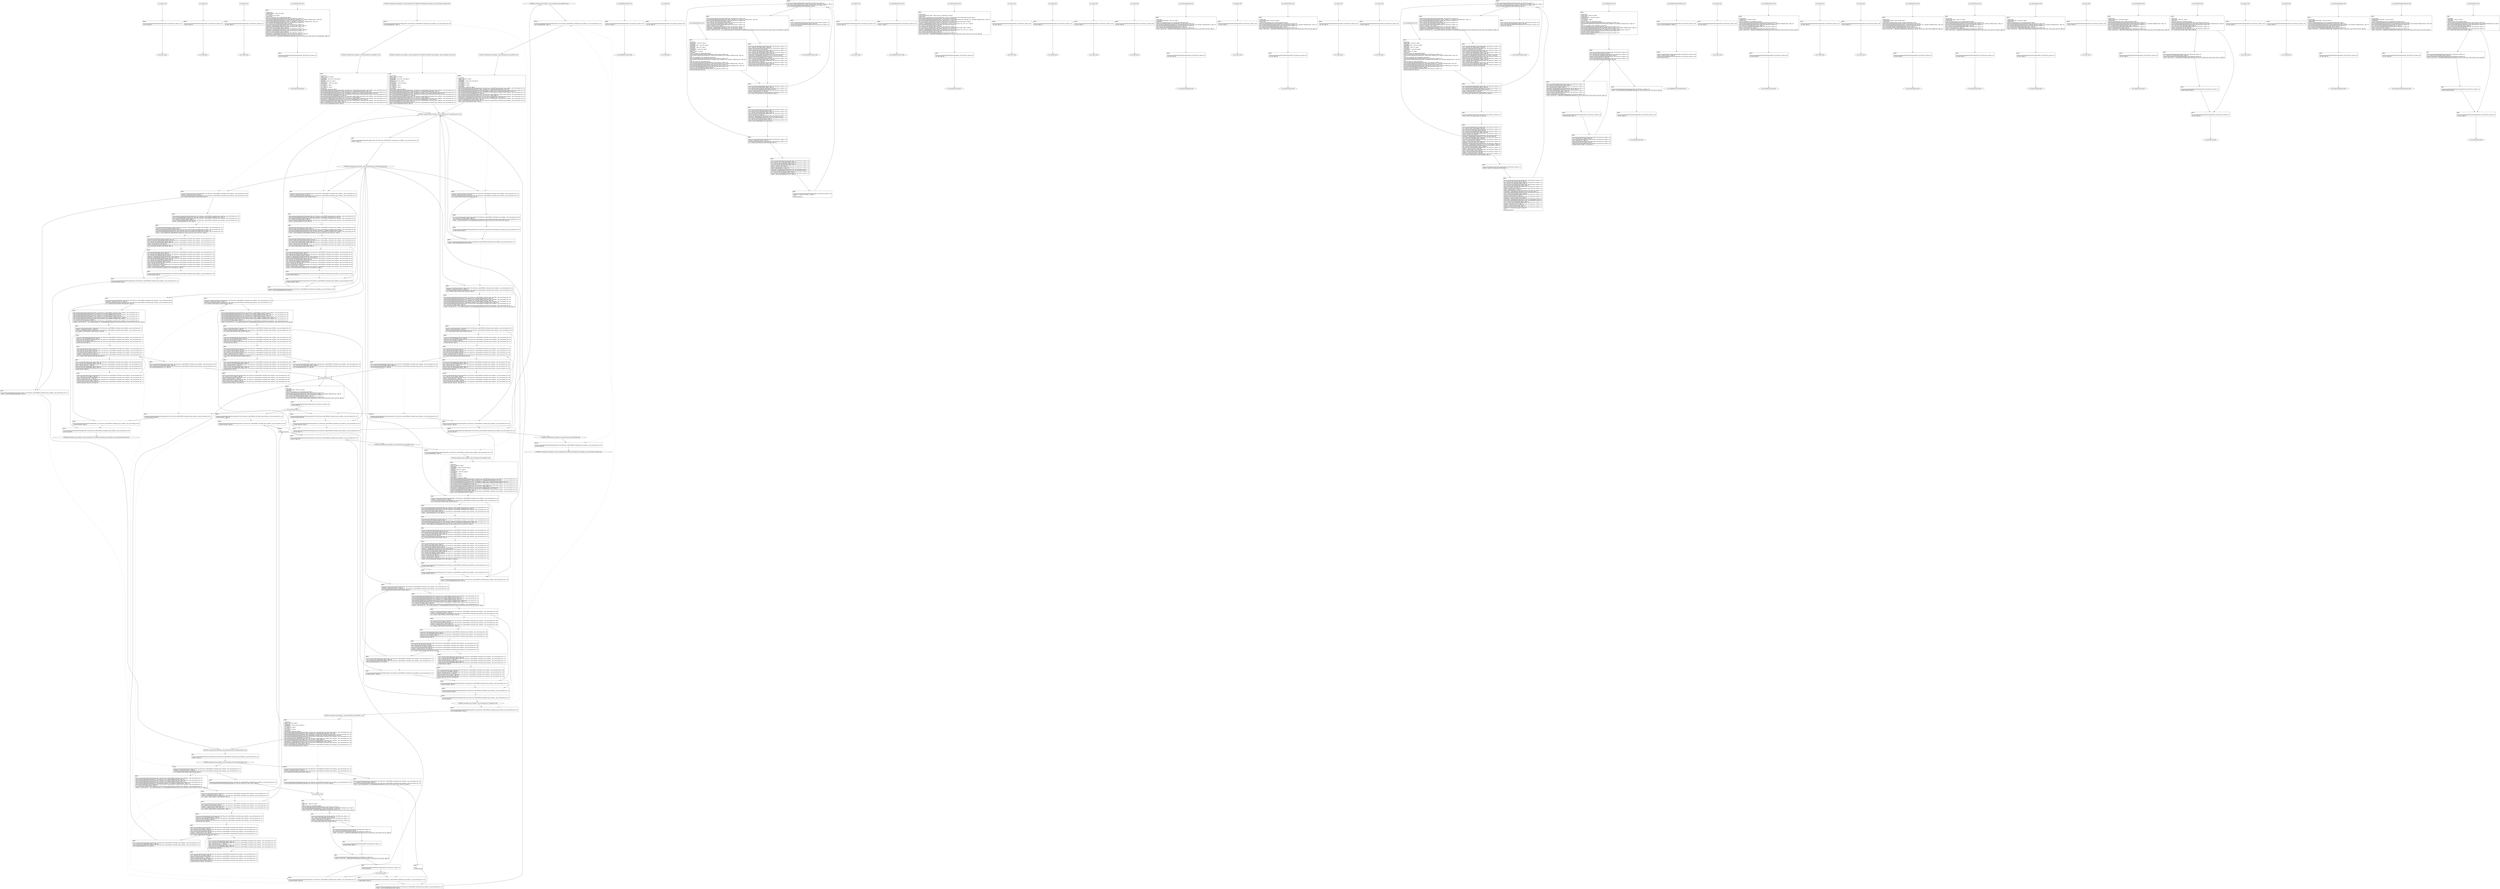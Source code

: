 digraph "icfg graph" {
BBio_ll_good1_end [label="{io_ll_good1_end}"];
BBio_ll_bad6_end [label="{io_ll_bad6_end}"];
BBio_ll_good5_end [label="{io_ll_good5_end}"];
BBio_ll_printWcharLine_end [label="{io_ll_printWcharLine_end}"];
BBCWE606_Unchecked_Loop_Condition__char_environment_08_ll_goodG2B1_end [label="{CWE606_Unchecked_Loop_Condition__char_environment_08_ll_goodG2B1_end}"];
BBio_ll_globalReturnsFalse_end [label="{io_ll_globalReturnsFalse_end}"];
BBio_ll_bad8_end [label="{io_ll_bad8_end}"];
BBio_ll_decodeHexWChars_end [label="{io_ll_decodeHexWChars_end}"];
BBio_ll_good7_end [label="{io_ll_good7_end}"];
BBCWE606_Unchecked_Loop_Condition__char_environment_08_ll_CWE606_Unchecked_Loop_Condition__char_environment_08_good_end [label="{CWE606_Unchecked_Loop_Condition__char_environment_08_ll_CWE606_Unchecked_Loop_Condition__char_environment_08_good_end}"];
BBio_ll_globalReturnsTrue_end [label="{io_ll_globalReturnsTrue_end}"];
BBio_ll_printStructLine_end [label="{io_ll_printStructLine_end}"];
BBio_ll_bad7_end [label="{io_ll_bad7_end}"];
BBio_ll_good6_end [label="{io_ll_good6_end}"];
BBio_ll_bad2_end [label="{io_ll_bad2_end}"];
BBio_ll_bad9_end [label="{io_ll_bad9_end}"];
BBCWE606_Unchecked_Loop_Condition__char_environment_08_ll_goodB2G1_end [label="{CWE606_Unchecked_Loop_Condition__char_environment_08_ll_goodB2G1_end}"];
BBio_ll_printUnsignedLine_end [label="{io_ll_printUnsignedLine_end}"];
BBio_ll_good4_end [label="{io_ll_good4_end}"];
BBio_ll_printSizeTLine_end [label="{io_ll_printSizeTLine_end}"];
BBio_ll_bad5_end [label="{io_ll_bad5_end}"];
BBio_ll_printLine_end [label="{io_ll_printLine_end}"];
BBCWE606_Unchecked_Loop_Condition__char_environment_08_ll_staticReturnsTrue_end [label="{CWE606_Unchecked_Loop_Condition__char_environment_08_ll_staticReturnsTrue_end}"];
BBio_ll_bad4_end [label="{io_ll_bad4_end}"];
BBio_ll_decodeHexChars_end [label="{io_ll_decodeHexChars_end}"];
BBio_ll_printBytesLine_end [label="{io_ll_printBytesLine_end}"];
BBCWE606_Unchecked_Loop_Condition__char_environment_08_ll_CWE606_Unchecked_Loop_Condition__char_environment_08_bad_end [label="{CWE606_Unchecked_Loop_Condition__char_environment_08_ll_CWE606_Unchecked_Loop_Condition__char_environment_08_bad_end}"];
BBio_ll_globalReturnsTrueOrFalse_end [label="{io_ll_globalReturnsTrueOrFalse_end}"];
BBCWE606_Unchecked_Loop_Condition__char_environment_08_ll_staticReturnsFalse_end [label="{CWE606_Unchecked_Loop_Condition__char_environment_08_ll_staticReturnsFalse_end}"];
BBCWE606_Unchecked_Loop_Condition__char_environment_08_ll_goodG2B2_end [label="{CWE606_Unchecked_Loop_Condition__char_environment_08_ll_goodG2B2_end}"];
BBio_ll_good3_end [label="{io_ll_good3_end}"];
BBio_ll_printHexCharLine_end [label="{io_ll_printHexCharLine_end}"];
BBio_ll_good9_end [label="{io_ll_good9_end}"];
BBio_ll_bad3_end [label="{io_ll_bad3_end}"];
BBio_ll_printDoubleLine_end [label="{io_ll_printDoubleLine_end}"];
BBio_ll_printShortLine_end [label="{io_ll_printShortLine_end}"];
BBio_ll_printLongLine_end [label="{io_ll_printLongLine_end}"];
BBio_ll_bad1_end [label="{io_ll_bad1_end}"];
BBio_ll_printFloatLine_end [label="{io_ll_printFloatLine_end}"];
BBio_ll_printWLine_end [label="{io_ll_printWLine_end}"];
BBio_ll_good2_end [label="{io_ll_good2_end}"];
BBio_ll_printIntLine_end [label="{io_ll_printIntLine_end}"];
BBio_ll_good8_end [label="{io_ll_good8_end}"];
BBio_ll_printLongLongLine_end [label="{io_ll_printLongLongLine_end}"];
BBio_ll_printHexUnsignedCharLine_end [label="{io_ll_printHexUnsignedCharLine_end}"];
BBio_ll_printSinkLine_end [label="{io_ll_printSinkLine_end}"];
BBCWE606_Unchecked_Loop_Condition__char_environment_08_ll_goodB2G2_end [label="{CWE606_Unchecked_Loop_Condition__char_environment_08_ll_goodB2G2_end}"];
BBio_ll_good1_start [label="{io_ll_good1_start}", shape=record];
io_ll_good1BB69 [label="{BB69:\l\l/home/raoxue/Desktop/MemVerif/workspace/000_109_033/source_code/io.c:187\l
  ret void, !dbg !52\l
}", shape=record];
BBio_ll_bad6_start [label="{io_ll_bad6_start}", shape=record];
io_ll_bad6BB83 [label="{BB83:\l\l/home/raoxue/Desktop/MemVerif/workspace/000_109_033/source_code/io.c:203\l
  ret void, !dbg !52\l
}", shape=record];
BBio_ll_good5_start [label="{io_ll_good5_start}", shape=record];
io_ll_good5BB73 [label="{BB73:\l\l/home/raoxue/Desktop/MemVerif/workspace/000_109_033/source_code/io.c:191\l
  ret void, !dbg !52\l
}", shape=record];
BBio_ll_printWcharLine_start [label="{io_ll_printWcharLine_start}", shape=record];
io_ll_printWcharLineBB28 [label="{BB28:\l\l/:1856472832\l
  %wideChar.addr = alloca i32, align 4\l
/:1856472832\l
  %s = alloca [2 x i32], align 4\l
/:1856472832\l
  store i32 %wideChar, i32* %wideChar.addr, align 4\l
/home/raoxue/Desktop/MemVerif/workspace/000_109_033/source_code/io.c:70\l
  call void @llvm.dbg.declare(metadata i32* %wideChar.addr, metadata !162, metadata !DIExpression()), !dbg !163\l
/home/raoxue/Desktop/MemVerif/workspace/000_109_033/source_code/io.c:74\l
  call void @llvm.dbg.declare(metadata [2 x i32]* %s, metadata !164, metadata !DIExpression()), !dbg !168\l
/home/raoxue/Desktop/MemVerif/workspace/000_109_033/source_code/io.c:75\l
  %0 = load i32, i32* %wideChar.addr, align 4, !dbg !61\l
/home/raoxue/Desktop/MemVerif/workspace/000_109_033/source_code/io.c:75\l
  %arrayidx = getelementptr inbounds [2 x i32], [2 x i32]* %s, i64 0, i64 0, !dbg !62\l
/home/raoxue/Desktop/MemVerif/workspace/000_109_033/source_code/io.c:75\l
  store i32 %0, i32* %arrayidx, align 4, !dbg !63\l
/home/raoxue/Desktop/MemVerif/workspace/000_109_033/source_code/io.c:76\l
  %arrayidx1 = getelementptr inbounds [2 x i32], [2 x i32]* %s, i64 0, i64 1, !dbg !64\l
/home/raoxue/Desktop/MemVerif/workspace/000_109_033/source_code/io.c:76\l
  store i32 0, i32* %arrayidx1, align 4, !dbg !65\l
/home/raoxue/Desktop/MemVerif/workspace/000_109_033/source_code/io.c:77\l
  %arraydecay = getelementptr inbounds [2 x i32], [2 x i32]* %s, i64 0, i64 0, !dbg !66\l
/home/raoxue/Desktop/MemVerif/workspace/000_109_033/source_code/io.c:77\l
  %call = call i32 (i8*, ...) @printf(i8* getelementptr inbounds ([5 x i8], [5 x i8]* @.str.10, i64 0, i64 0), i32* %arraydecay), !dbg !67\l
}", shape=record];
io_ll_printWcharLineBB28 [label="{BB28:\l\l/:1856472832\l
  %wideChar.addr = alloca i32, align 4\l
/:1856472832\l
  %s = alloca [2 x i32], align 4\l
/:1856472832\l
  store i32 %wideChar, i32* %wideChar.addr, align 4\l
/home/raoxue/Desktop/MemVerif/workspace/000_109_033/source_code/io.c:70\l
  call void @llvm.dbg.declare(metadata i32* %wideChar.addr, metadata !162, metadata !DIExpression()), !dbg !163\l
/home/raoxue/Desktop/MemVerif/workspace/000_109_033/source_code/io.c:74\l
  call void @llvm.dbg.declare(metadata [2 x i32]* %s, metadata !164, metadata !DIExpression()), !dbg !168\l
/home/raoxue/Desktop/MemVerif/workspace/000_109_033/source_code/io.c:75\l
  %0 = load i32, i32* %wideChar.addr, align 4, !dbg !61\l
/home/raoxue/Desktop/MemVerif/workspace/000_109_033/source_code/io.c:75\l
  %arrayidx = getelementptr inbounds [2 x i32], [2 x i32]* %s, i64 0, i64 0, !dbg !62\l
/home/raoxue/Desktop/MemVerif/workspace/000_109_033/source_code/io.c:75\l
  store i32 %0, i32* %arrayidx, align 4, !dbg !63\l
/home/raoxue/Desktop/MemVerif/workspace/000_109_033/source_code/io.c:76\l
  %arrayidx1 = getelementptr inbounds [2 x i32], [2 x i32]* %s, i64 0, i64 1, !dbg !64\l
/home/raoxue/Desktop/MemVerif/workspace/000_109_033/source_code/io.c:76\l
  store i32 0, i32* %arrayidx1, align 4, !dbg !65\l
/home/raoxue/Desktop/MemVerif/workspace/000_109_033/source_code/io.c:77\l
  %arraydecay = getelementptr inbounds [2 x i32], [2 x i32]* %s, i64 0, i64 0, !dbg !66\l
/home/raoxue/Desktop/MemVerif/workspace/000_109_033/source_code/io.c:77\l
  %call = call i32 (i8*, ...) @printf(i8* getelementptr inbounds ([5 x i8], [5 x i8]* @.str.10, i64 0, i64 0), i32* %arraydecay), !dbg !67\l
}", shape=record];
io_ll_printWcharLineBB29 [label="{BB29:\l\l/home/raoxue/Desktop/MemVerif/workspace/000_109_033/source_code/io.c:78\l
  ret void, !dbg !68\l
}", shape=record];
BBCWE606_Unchecked_Loop_Condition__char_environment_08_ll_goodG2B1_start [label="{CWE606_Unchecked_Loop_Condition__char_environment_08_ll_goodG2B1_start}", shape=record];
CWE606_Unchecked_Loop_Condition__char_environment_08_ll_goodG2B1BB68 [label="{BB68:\l\l/:100293512\l
  %data = alloca i8*, align 8\l
/:100293512\l
  %dataBuffer = alloca [100 x i8], align 16\l
/:100293512\l
  %i = alloca i32, align 4\l
/:100293512\l
  %n = alloca i32, align 4\l
/:100293512\l
  %intVariable = alloca i32, align 4\l
/home/raoxue/Desktop/MemVerif/workspace/000_109_033/source_code/CWE606_Unchecked_Loop_Condition__char_environment_08.c:184\l
  call void @llvm.dbg.declare(metadata i8** %data, metadata !258, metadata !DIExpression()), !dbg !259\l
/home/raoxue/Desktop/MemVerif/workspace/000_109_033/source_code/CWE606_Unchecked_Loop_Condition__char_environment_08.c:185\l
  call void @llvm.dbg.declare(metadata [100 x i8]* %dataBuffer, metadata !260, metadata !DIExpression()), !dbg !261\l
/home/raoxue/Desktop/MemVerif/workspace/000_109_033/source_code/CWE606_Unchecked_Loop_Condition__char_environment_08.c:185\l
  %0 = bitcast [100 x i8]* %dataBuffer to i8*, !dbg !20\l
/home/raoxue/Desktop/MemVerif/workspace/000_109_033/source_code/CWE606_Unchecked_Loop_Condition__char_environment_08.c:185\l
  call void @llvm.memset.p0i8.i64(i8* align 16 %0, i8 0, i64 100, i1 false), !dbg !20\l
/home/raoxue/Desktop/MemVerif/workspace/000_109_033/source_code/CWE606_Unchecked_Loop_Condition__char_environment_08.c:186\l
  %arraydecay = getelementptr inbounds [100 x i8], [100 x i8]* %dataBuffer, i64 0, i64 0, !dbg !21\l
/home/raoxue/Desktop/MemVerif/workspace/000_109_033/source_code/CWE606_Unchecked_Loop_Condition__char_environment_08.c:186\l
  store i8* %arraydecay, i8** %data, align 8, !dbg !22\l
/home/raoxue/Desktop/MemVerif/workspace/000_109_033/source_code/CWE606_Unchecked_Loop_Condition__char_environment_08.c:187\l
  %call = call i32 @staticReturnsFalse(), !dbg !23\l
}", shape=record];
CWE606_Unchecked_Loop_Condition__char_environment_08_ll_goodG2B1BB68 [label="{BB68:\l\l/:100293512\l
  %data = alloca i8*, align 8\l
/:100293512\l
  %dataBuffer = alloca [100 x i8], align 16\l
/:100293512\l
  %i = alloca i32, align 4\l
/:100293512\l
  %n = alloca i32, align 4\l
/:100293512\l
  %intVariable = alloca i32, align 4\l
/home/raoxue/Desktop/MemVerif/workspace/000_109_033/source_code/CWE606_Unchecked_Loop_Condition__char_environment_08.c:184\l
  call void @llvm.dbg.declare(metadata i8** %data, metadata !258, metadata !DIExpression()), !dbg !259\l
/home/raoxue/Desktop/MemVerif/workspace/000_109_033/source_code/CWE606_Unchecked_Loop_Condition__char_environment_08.c:185\l
  call void @llvm.dbg.declare(metadata [100 x i8]* %dataBuffer, metadata !260, metadata !DIExpression()), !dbg !261\l
/home/raoxue/Desktop/MemVerif/workspace/000_109_033/source_code/CWE606_Unchecked_Loop_Condition__char_environment_08.c:185\l
  %0 = bitcast [100 x i8]* %dataBuffer to i8*, !dbg !20\l
/home/raoxue/Desktop/MemVerif/workspace/000_109_033/source_code/CWE606_Unchecked_Loop_Condition__char_environment_08.c:185\l
  call void @llvm.memset.p0i8.i64(i8* align 16 %0, i8 0, i64 100, i1 false), !dbg !20\l
/home/raoxue/Desktop/MemVerif/workspace/000_109_033/source_code/CWE606_Unchecked_Loop_Condition__char_environment_08.c:186\l
  %arraydecay = getelementptr inbounds [100 x i8], [100 x i8]* %dataBuffer, i64 0, i64 0, !dbg !21\l
/home/raoxue/Desktop/MemVerif/workspace/000_109_033/source_code/CWE606_Unchecked_Loop_Condition__char_environment_08.c:186\l
  store i8* %arraydecay, i8** %data, align 8, !dbg !22\l
/home/raoxue/Desktop/MemVerif/workspace/000_109_033/source_code/CWE606_Unchecked_Loop_Condition__char_environment_08.c:187\l
  %call = call i32 @staticReturnsFalse(), !dbg !23\l
}", shape=record];
CWE606_Unchecked_Loop_Condition__char_environment_08_ll_goodG2B1BB69 [label="{BB69:\l\l/home/raoxue/Desktop/MemVerif/workspace/000_109_033/source_code/CWE606_Unchecked_Loop_Condition__char_environment_08.c:187\l
  %tobool = icmp ne i32 %call, 0, !dbg !23\l
/home/raoxue/Desktop/MemVerif/workspace/000_109_033/source_code/CWE606_Unchecked_Loop_Condition__char_environment_08.c:187\l
  br i1 %tobool, label %if.then, label %if.else, !dbg !25\l
}", shape=record];
CWE606_Unchecked_Loop_Condition__char_environment_08_ll_goodG2B1BB70 [label="{BB70:\l\l/home/raoxue/Desktop/MemVerif/workspace/000_109_033/source_code/CWE606_Unchecked_Loop_Condition__char_environment_08.c:190\l
  call void @printLine(i8* getelementptr inbounds ([21 x i8], [21 x i8]* @.str.2, i64 0, i64 0)), !dbg !26\l
}", shape=record];
CWE606_Unchecked_Loop_Condition__char_environment_08_ll_goodG2B1BB70 [label="{BB70:\l\l/home/raoxue/Desktop/MemVerif/workspace/000_109_033/source_code/CWE606_Unchecked_Loop_Condition__char_environment_08.c:190\l
  call void @printLine(i8* getelementptr inbounds ([21 x i8], [21 x i8]* @.str.2, i64 0, i64 0)), !dbg !26\l
}", shape=record];
CWE606_Unchecked_Loop_Condition__char_environment_08_ll_goodG2B1BB72 [label="{BB72:\l\l/home/raoxue/Desktop/MemVerif/workspace/000_109_033/source_code/CWE606_Unchecked_Loop_Condition__char_environment_08.c:191\l
  br label %if.end, !dbg !28\l
}", shape=record];
CWE606_Unchecked_Loop_Condition__char_environment_08_ll_goodG2B1BB71 [label="{BB71:\l\l/home/raoxue/Desktop/MemVerif/workspace/000_109_033/source_code/CWE606_Unchecked_Loop_Condition__char_environment_08.c:195\l
  %1 = load i8*, i8** %data, align 8, !dbg !29\l
/home/raoxue/Desktop/MemVerif/workspace/000_109_033/source_code/CWE606_Unchecked_Loop_Condition__char_environment_08.c:195\l
  %call1 = call i8* @strcpy(i8* %1, i8* getelementptr inbounds ([3 x i8], [3 x i8]* @.str.3, i64 0, i64 0)) #6, !dbg !31\l
}", shape=record];
CWE606_Unchecked_Loop_Condition__char_environment_08_ll_goodG2B1BB71 [label="{BB71:\l\l/home/raoxue/Desktop/MemVerif/workspace/000_109_033/source_code/CWE606_Unchecked_Loop_Condition__char_environment_08.c:195\l
  %1 = load i8*, i8** %data, align 8, !dbg !29\l
/home/raoxue/Desktop/MemVerif/workspace/000_109_033/source_code/CWE606_Unchecked_Loop_Condition__char_environment_08.c:195\l
  %call1 = call i8* @strcpy(i8* %1, i8* getelementptr inbounds ([3 x i8], [3 x i8]* @.str.3, i64 0, i64 0)) #6, !dbg !31\l
}", shape=record];
CWE606_Unchecked_Loop_Condition__char_environment_08_ll_goodG2B1BB74 [label="{BB74:\l\l/:195\l
  br label %if.end\l
}", shape=record];
CWE606_Unchecked_Loop_Condition__char_environment_08_ll_goodG2B1BB73 [label="{BB73:\l\l/home/raoxue/Desktop/MemVerif/workspace/000_109_033/source_code/CWE606_Unchecked_Loop_Condition__char_environment_08.c:197\l
  %call2 = call i32 @staticReturnsTrue(), !dbg !32\l
}", shape=record];
CWE606_Unchecked_Loop_Condition__char_environment_08_ll_goodG2B1BB73 [label="{BB73:\l\l/home/raoxue/Desktop/MemVerif/workspace/000_109_033/source_code/CWE606_Unchecked_Loop_Condition__char_environment_08.c:197\l
  %call2 = call i32 @staticReturnsTrue(), !dbg !32\l
}", shape=record];
CWE606_Unchecked_Loop_Condition__char_environment_08_ll_goodG2B1BB75 [label="{BB75:\l\l/home/raoxue/Desktop/MemVerif/workspace/000_109_033/source_code/CWE606_Unchecked_Loop_Condition__char_environment_08.c:197\l
  %tobool3 = icmp ne i32 %call2, 0, !dbg !32\l
/home/raoxue/Desktop/MemVerif/workspace/000_109_033/source_code/CWE606_Unchecked_Loop_Condition__char_environment_08.c:197\l
  br i1 %tobool3, label %if.then4, label %if.end10, !dbg !34\l
}", shape=record];
CWE606_Unchecked_Loop_Condition__char_environment_08_ll_goodG2B1BB76 [label="{BB76:\l\l/home/raoxue/Desktop/MemVerif/workspace/000_109_033/source_code/CWE606_Unchecked_Loop_Condition__char_environment_08.c:200\l
  call void @llvm.dbg.declare(metadata i32* %i, metadata !276, metadata !DIExpression()), !dbg !279\l
/home/raoxue/Desktop/MemVerif/workspace/000_109_033/source_code/CWE606_Unchecked_Loop_Condition__char_environment_08.c:200\l
  call void @llvm.dbg.declare(metadata i32* %n, metadata !280, metadata !DIExpression()), !dbg !281\l
/home/raoxue/Desktop/MemVerif/workspace/000_109_033/source_code/CWE606_Unchecked_Loop_Condition__char_environment_08.c:200\l
  call void @llvm.dbg.declare(metadata i32* %intVariable, metadata !282, metadata !DIExpression()), !dbg !283\l
/home/raoxue/Desktop/MemVerif/workspace/000_109_033/source_code/CWE606_Unchecked_Loop_Condition__char_environment_08.c:201\l
  %2 = load i8*, i8** %data, align 8, !dbg !44\l
/home/raoxue/Desktop/MemVerif/workspace/000_109_033/source_code/CWE606_Unchecked_Loop_Condition__char_environment_08.c:201\l
  %call5 = call i32 (i8*, i8*, ...) @__isoc99_sscanf(i8* %2, i8* getelementptr inbounds ([3 x i8], [3 x i8]* @.str.1, i64 0, i64 0), i32* %n) #6, !dbg !46\l
}", shape=record];
CWE606_Unchecked_Loop_Condition__char_environment_08_ll_goodG2B1BB76 [label="{BB76:\l\l/home/raoxue/Desktop/MemVerif/workspace/000_109_033/source_code/CWE606_Unchecked_Loop_Condition__char_environment_08.c:200\l
  call void @llvm.dbg.declare(metadata i32* %i, metadata !276, metadata !DIExpression()), !dbg !279\l
/home/raoxue/Desktop/MemVerif/workspace/000_109_033/source_code/CWE606_Unchecked_Loop_Condition__char_environment_08.c:200\l
  call void @llvm.dbg.declare(metadata i32* %n, metadata !280, metadata !DIExpression()), !dbg !281\l
/home/raoxue/Desktop/MemVerif/workspace/000_109_033/source_code/CWE606_Unchecked_Loop_Condition__char_environment_08.c:200\l
  call void @llvm.dbg.declare(metadata i32* %intVariable, metadata !282, metadata !DIExpression()), !dbg !283\l
/home/raoxue/Desktop/MemVerif/workspace/000_109_033/source_code/CWE606_Unchecked_Loop_Condition__char_environment_08.c:201\l
  %2 = load i8*, i8** %data, align 8, !dbg !44\l
/home/raoxue/Desktop/MemVerif/workspace/000_109_033/source_code/CWE606_Unchecked_Loop_Condition__char_environment_08.c:201\l
  %call5 = call i32 (i8*, i8*, ...) @__isoc99_sscanf(i8* %2, i8* getelementptr inbounds ([3 x i8], [3 x i8]* @.str.1, i64 0, i64 0), i32* %n) #6, !dbg !46\l
}", shape=record];
CWE606_Unchecked_Loop_Condition__char_environment_08_ll_goodG2B1BB78 [label="{BB78:\l\l/home/raoxue/Desktop/MemVerif/workspace/000_109_033/source_code/CWE606_Unchecked_Loop_Condition__char_environment_08.c:201\l
  %cmp = icmp eq i32 %call5, 1, !dbg !47\l
/home/raoxue/Desktop/MemVerif/workspace/000_109_033/source_code/CWE606_Unchecked_Loop_Condition__char_environment_08.c:201\l
  br i1 %cmp, label %if.then6, label %if.end9, !dbg !48\l
}", shape=record];
CWE606_Unchecked_Loop_Condition__char_environment_08_ll_goodG2B1BB79 [label="{BB79:\l\l/home/raoxue/Desktop/MemVerif/workspace/000_109_033/source_code/CWE606_Unchecked_Loop_Condition__char_environment_08.c:204\l
  store i32 0, i32* %intVariable, align 4, !dbg !49\l
/home/raoxue/Desktop/MemVerif/workspace/000_109_033/source_code/CWE606_Unchecked_Loop_Condition__char_environment_08.c:205\l
  store i32 0, i32* %i, align 4, !dbg !51\l
/home/raoxue/Desktop/MemVerif/workspace/000_109_033/source_code/CWE606_Unchecked_Loop_Condition__char_environment_08.c:205\l
  br label %for.cond, !dbg !53\l
}", shape=record];
CWE606_Unchecked_Loop_Condition__char_environment_08_ll_goodG2B1BB81 [label="{BB81:\l\l/home/raoxue/Desktop/MemVerif/workspace/000_109_033/source_code/CWE606_Unchecked_Loop_Condition__char_environment_08.c:205\l
  %3 = load i32, i32* %i, align 4, !dbg !54\l
/home/raoxue/Desktop/MemVerif/workspace/000_109_033/source_code/CWE606_Unchecked_Loop_Condition__char_environment_08.c:205\l
  %4 = load i32, i32* %n, align 4, !dbg !56\l
/home/raoxue/Desktop/MemVerif/workspace/000_109_033/source_code/CWE606_Unchecked_Loop_Condition__char_environment_08.c:205\l
  %cmp7 = icmp slt i32 %3, %4, !dbg !57\l
/home/raoxue/Desktop/MemVerif/workspace/000_109_033/source_code/CWE606_Unchecked_Loop_Condition__char_environment_08.c:205\l
  br i1 %cmp7, label %for.body, label %for.end, !dbg !58\l
}", shape=record];
CWE606_Unchecked_Loop_Condition__char_environment_08_ll_goodG2B1BB82 [label="{BB82:\l\l/home/raoxue/Desktop/MemVerif/workspace/000_109_033/source_code/CWE606_Unchecked_Loop_Condition__char_environment_08.c:208\l
  %5 = load i32, i32* %intVariable, align 4, !dbg !59\l
/home/raoxue/Desktop/MemVerif/workspace/000_109_033/source_code/CWE606_Unchecked_Loop_Condition__char_environment_08.c:208\l
  %inc = add nsw i32 %5, 1, !dbg !59\l
/home/raoxue/Desktop/MemVerif/workspace/000_109_033/source_code/CWE606_Unchecked_Loop_Condition__char_environment_08.c:208\l
  store i32 %inc, i32* %intVariable, align 4, !dbg !59\l
/home/raoxue/Desktop/MemVerif/workspace/000_109_033/source_code/CWE606_Unchecked_Loop_Condition__char_environment_08.c:209\l
  br label %for.inc, !dbg !61\l
}", shape=record];
CWE606_Unchecked_Loop_Condition__char_environment_08_ll_goodG2B1BB84 [label="{BB84:\l\l/home/raoxue/Desktop/MemVerif/workspace/000_109_033/source_code/CWE606_Unchecked_Loop_Condition__char_environment_08.c:205\l
  %6 = load i32, i32* %i, align 4, !dbg !62\l
/home/raoxue/Desktop/MemVerif/workspace/000_109_033/source_code/CWE606_Unchecked_Loop_Condition__char_environment_08.c:205\l
  %inc8 = add nsw i32 %6, 1, !dbg !62\l
/home/raoxue/Desktop/MemVerif/workspace/000_109_033/source_code/CWE606_Unchecked_Loop_Condition__char_environment_08.c:205\l
  store i32 %inc8, i32* %i, align 4, !dbg !62\l
/home/raoxue/Desktop/MemVerif/workspace/000_109_033/source_code/CWE606_Unchecked_Loop_Condition__char_environment_08.c:205\l
  br label %for.cond, !dbg !63, !llvm.loop !64\l
}", shape=record];
CWE606_Unchecked_Loop_Condition__char_environment_08_ll_goodG2B1BB83 [label="{BB83:\l\l/home/raoxue/Desktop/MemVerif/workspace/000_109_033/source_code/CWE606_Unchecked_Loop_Condition__char_environment_08.c:210\l
  %7 = load i32, i32* %intVariable, align 4, !dbg !67\l
/home/raoxue/Desktop/MemVerif/workspace/000_109_033/source_code/CWE606_Unchecked_Loop_Condition__char_environment_08.c:210\l
  call void @printIntLine(i32 %7), !dbg !68\l
}", shape=record];
CWE606_Unchecked_Loop_Condition__char_environment_08_ll_goodG2B1BB83 [label="{BB83:\l\l/home/raoxue/Desktop/MemVerif/workspace/000_109_033/source_code/CWE606_Unchecked_Loop_Condition__char_environment_08.c:210\l
  %7 = load i32, i32* %intVariable, align 4, !dbg !67\l
/home/raoxue/Desktop/MemVerif/workspace/000_109_033/source_code/CWE606_Unchecked_Loop_Condition__char_environment_08.c:210\l
  call void @printIntLine(i32 %7), !dbg !68\l
}", shape=record];
CWE606_Unchecked_Loop_Condition__char_environment_08_ll_goodG2B1BB85 [label="{BB85:\l\l/home/raoxue/Desktop/MemVerif/workspace/000_109_033/source_code/CWE606_Unchecked_Loop_Condition__char_environment_08.c:211\l
  br label %if.end9, !dbg !69\l
}", shape=record];
CWE606_Unchecked_Loop_Condition__char_environment_08_ll_goodG2B1BB80 [label="{BB80:\l\l/home/raoxue/Desktop/MemVerif/workspace/000_109_033/source_code/CWE606_Unchecked_Loop_Condition__char_environment_08.c:213\l
  br label %if.end10, !dbg !70\l
}", shape=record];
CWE606_Unchecked_Loop_Condition__char_environment_08_ll_goodG2B1BB77 [label="{BB77:\l\l/home/raoxue/Desktop/MemVerif/workspace/000_109_033/source_code/CWE606_Unchecked_Loop_Condition__char_environment_08.c:214\l
  ret void, !dbg !71\l
}", shape=record];
BBio_ll_globalReturnsFalse_start [label="{io_ll_globalReturnsFalse_start}", shape=record];
io_ll_globalReturnsFalseBB66 [label="{BB66:\l\l/home/raoxue/Desktop/MemVerif/workspace/000_109_033/source_code/io.c:163\l
  ret i32 0, !dbg !52\l
}", shape=record];
BBio_ll_bad8_start [label="{io_ll_bad8_start}", shape=record];
io_ll_bad8BB85 [label="{BB85:\l\l/home/raoxue/Desktop/MemVerif/workspace/000_109_033/source_code/io.c:205\l
  ret void, !dbg !52\l
}", shape=record];
BBio_ll_decodeHexWChars_start [label="{io_ll_decodeHexWChars_start}", shape=record];
io_ll_decodeHexWCharsBB55 [label="{BB55:\l\l/:94440008\l
  %bytes.addr = alloca i8*, align 8\l
/:94440008\l
  %numBytes.addr = alloca i64, align 8\l
/:94440008\l
  %hex.addr = alloca i32*, align 8\l
/:94440008\l
  %numWritten = alloca i64, align 8\l
/:94440008\l
  %byte = alloca i32, align 4\l
/:94440008\l
  store i8* %bytes, i8** %bytes.addr, align 8\l
/home/raoxue/Desktop/MemVerif/workspace/000_109_033/source_code/io.c:135\l
  call void @llvm.dbg.declare(metadata i8** %bytes.addr, metadata !290, metadata !DIExpression()), !dbg !291\l
/:135\l
  store i64 %numBytes, i64* %numBytes.addr, align 8\l
/home/raoxue/Desktop/MemVerif/workspace/000_109_033/source_code/io.c:135\l
  call void @llvm.dbg.declare(metadata i64* %numBytes.addr, metadata !292, metadata !DIExpression()), !dbg !293\l
/:135\l
  store i32* %hex, i32** %hex.addr, align 8\l
/home/raoxue/Desktop/MemVerif/workspace/000_109_033/source_code/io.c:135\l
  call void @llvm.dbg.declare(metadata i32** %hex.addr, metadata !294, metadata !DIExpression()), !dbg !295\l
/home/raoxue/Desktop/MemVerif/workspace/000_109_033/source_code/io.c:137\l
  call void @llvm.dbg.declare(metadata i64* %numWritten, metadata !296, metadata !DIExpression()), !dbg !297\l
/home/raoxue/Desktop/MemVerif/workspace/000_109_033/source_code/io.c:137\l
  store i64 0, i64* %numWritten, align 8, !dbg !65\l
/home/raoxue/Desktop/MemVerif/workspace/000_109_033/source_code/io.c:143\l
  br label %while.cond, !dbg !66\l
}", shape=record];
io_ll_decodeHexWCharsBB56 [label="{BB56:\l\l/home/raoxue/Desktop/MemVerif/workspace/000_109_033/source_code/io.c:143\l
  %0 = load i64, i64* %numWritten, align 8, !dbg !67\l
/home/raoxue/Desktop/MemVerif/workspace/000_109_033/source_code/io.c:143\l
  %1 = load i64, i64* %numBytes.addr, align 8, !dbg !68\l
/home/raoxue/Desktop/MemVerif/workspace/000_109_033/source_code/io.c:143\l
  %cmp = icmp ult i64 %0, %1, !dbg !69\l
/home/raoxue/Desktop/MemVerif/workspace/000_109_033/source_code/io.c:143\l
  br i1 %cmp, label %land.lhs.true, label %land.end, !dbg !70\l
}", shape=record];
io_ll_decodeHexWCharsBB57 [label="{BB57:\l\l/home/raoxue/Desktop/MemVerif/workspace/000_109_033/source_code/io.c:143\l
  %2 = load i32*, i32** %hex.addr, align 8, !dbg !71\l
/home/raoxue/Desktop/MemVerif/workspace/000_109_033/source_code/io.c:143\l
  %3 = load i64, i64* %numWritten, align 8, !dbg !72\l
/home/raoxue/Desktop/MemVerif/workspace/000_109_033/source_code/io.c:143\l
  %mul = mul i64 2, %3, !dbg !73\l
/home/raoxue/Desktop/MemVerif/workspace/000_109_033/source_code/io.c:143\l
  %arrayidx = getelementptr inbounds i32, i32* %2, i64 %mul, !dbg !71\l
/home/raoxue/Desktop/MemVerif/workspace/000_109_033/source_code/io.c:143\l
  %4 = load i32, i32* %arrayidx, align 4, !dbg !71\l
/home/raoxue/Desktop/MemVerif/workspace/000_109_033/source_code/io.c:143\l
  %call = call i32 @iswxdigit(i32 %4) #5, !dbg !74\l
}", shape=record];
io_ll_decodeHexWCharsBB57 [label="{BB57:\l\l/home/raoxue/Desktop/MemVerif/workspace/000_109_033/source_code/io.c:143\l
  %2 = load i32*, i32** %hex.addr, align 8, !dbg !71\l
/home/raoxue/Desktop/MemVerif/workspace/000_109_033/source_code/io.c:143\l
  %3 = load i64, i64* %numWritten, align 8, !dbg !72\l
/home/raoxue/Desktop/MemVerif/workspace/000_109_033/source_code/io.c:143\l
  %mul = mul i64 2, %3, !dbg !73\l
/home/raoxue/Desktop/MemVerif/workspace/000_109_033/source_code/io.c:143\l
  %arrayidx = getelementptr inbounds i32, i32* %2, i64 %mul, !dbg !71\l
/home/raoxue/Desktop/MemVerif/workspace/000_109_033/source_code/io.c:143\l
  %4 = load i32, i32* %arrayidx, align 4, !dbg !71\l
/home/raoxue/Desktop/MemVerif/workspace/000_109_033/source_code/io.c:143\l
  %call = call i32 @iswxdigit(i32 %4) #5, !dbg !74\l
}", shape=record];
io_ll_decodeHexWCharsBB59 [label="{BB59:\l\l/home/raoxue/Desktop/MemVerif/workspace/000_109_033/source_code/io.c:143\l
  %tobool = icmp ne i32 %call, 0, !dbg !74\l
/home/raoxue/Desktop/MemVerif/workspace/000_109_033/source_code/io.c:143\l
  br i1 %tobool, label %land.rhs, label %land.end, !dbg !75\l
}", shape=record];
io_ll_decodeHexWCharsBB60 [label="{BB60:\l\l/home/raoxue/Desktop/MemVerif/workspace/000_109_033/source_code/io.c:143\l
  %5 = load i32*, i32** %hex.addr, align 8, !dbg !76\l
/home/raoxue/Desktop/MemVerif/workspace/000_109_033/source_code/io.c:143\l
  %6 = load i64, i64* %numWritten, align 8, !dbg !77\l
/home/raoxue/Desktop/MemVerif/workspace/000_109_033/source_code/io.c:143\l
  %mul1 = mul i64 2, %6, !dbg !78\l
/home/raoxue/Desktop/MemVerif/workspace/000_109_033/source_code/io.c:143\l
  %add = add i64 %mul1, 1, !dbg !79\l
/home/raoxue/Desktop/MemVerif/workspace/000_109_033/source_code/io.c:143\l
  %arrayidx2 = getelementptr inbounds i32, i32* %5, i64 %add, !dbg !76\l
/home/raoxue/Desktop/MemVerif/workspace/000_109_033/source_code/io.c:143\l
  %7 = load i32, i32* %arrayidx2, align 4, !dbg !76\l
/home/raoxue/Desktop/MemVerif/workspace/000_109_033/source_code/io.c:143\l
  %call3 = call i32 @iswxdigit(i32 %7) #5, !dbg !80\l
}", shape=record];
io_ll_decodeHexWCharsBB60 [label="{BB60:\l\l/home/raoxue/Desktop/MemVerif/workspace/000_109_033/source_code/io.c:143\l
  %5 = load i32*, i32** %hex.addr, align 8, !dbg !76\l
/home/raoxue/Desktop/MemVerif/workspace/000_109_033/source_code/io.c:143\l
  %6 = load i64, i64* %numWritten, align 8, !dbg !77\l
/home/raoxue/Desktop/MemVerif/workspace/000_109_033/source_code/io.c:143\l
  %mul1 = mul i64 2, %6, !dbg !78\l
/home/raoxue/Desktop/MemVerif/workspace/000_109_033/source_code/io.c:143\l
  %add = add i64 %mul1, 1, !dbg !79\l
/home/raoxue/Desktop/MemVerif/workspace/000_109_033/source_code/io.c:143\l
  %arrayidx2 = getelementptr inbounds i32, i32* %5, i64 %add, !dbg !76\l
/home/raoxue/Desktop/MemVerif/workspace/000_109_033/source_code/io.c:143\l
  %7 = load i32, i32* %arrayidx2, align 4, !dbg !76\l
/home/raoxue/Desktop/MemVerif/workspace/000_109_033/source_code/io.c:143\l
  %call3 = call i32 @iswxdigit(i32 %7) #5, !dbg !80\l
}", shape=record];
io_ll_decodeHexWCharsBB61 [label="{BB61:\l\l/home/raoxue/Desktop/MemVerif/workspace/000_109_033/source_code/io.c:143\l
  %tobool4 = icmp ne i32 %call3, 0, !dbg !75\l
/:143\l
  br label %land.end\l
}", shape=record];
io_ll_decodeHexWCharsBB58 [label="{BB58:\l\l/home/raoxue/Desktop/MemVerif/workspace/000_109_033/source_code/io.c:0\l
  %8 = phi i1 [ false, %land.lhs.true ], [ false, %while.cond ], [ %tobool4, %land.rhs ], !dbg !81\l
/home/raoxue/Desktop/MemVerif/workspace/000_109_033/source_code/io.c:143\l
  br i1 %8, label %while.body, label %while.end, !dbg !66\l
}", shape=record];
io_ll_decodeHexWCharsBB62 [label="{BB62:\l\l/home/raoxue/Desktop/MemVerif/workspace/000_109_033/source_code/io.c:145\l
  call void @llvm.dbg.declare(metadata i32* %byte, metadata !314, metadata !DIExpression()), !dbg !316\l
/home/raoxue/Desktop/MemVerif/workspace/000_109_033/source_code/io.c:146\l
  %9 = load i32*, i32** %hex.addr, align 8, !dbg !85\l
/home/raoxue/Desktop/MemVerif/workspace/000_109_033/source_code/io.c:146\l
  %10 = load i64, i64* %numWritten, align 8, !dbg !86\l
/home/raoxue/Desktop/MemVerif/workspace/000_109_033/source_code/io.c:146\l
  %mul5 = mul i64 2, %10, !dbg !87\l
/home/raoxue/Desktop/MemVerif/workspace/000_109_033/source_code/io.c:146\l
  %arrayidx6 = getelementptr inbounds i32, i32* %9, i64 %mul5, !dbg !85\l
/home/raoxue/Desktop/MemVerif/workspace/000_109_033/source_code/io.c:146\l
  %call7 = call i32 (i32*, i32*, ...) @__isoc99_swscanf(i32* %arrayidx6, i32* getelementptr inbounds ([5 x i32], [5 x i32]* @.str.16, i64 0, i64 0), i32* %byte) #5, !dbg !88\l
}", shape=record];
io_ll_decodeHexWCharsBB62 [label="{BB62:\l\l/home/raoxue/Desktop/MemVerif/workspace/000_109_033/source_code/io.c:145\l
  call void @llvm.dbg.declare(metadata i32* %byte, metadata !314, metadata !DIExpression()), !dbg !316\l
/home/raoxue/Desktop/MemVerif/workspace/000_109_033/source_code/io.c:146\l
  %9 = load i32*, i32** %hex.addr, align 8, !dbg !85\l
/home/raoxue/Desktop/MemVerif/workspace/000_109_033/source_code/io.c:146\l
  %10 = load i64, i64* %numWritten, align 8, !dbg !86\l
/home/raoxue/Desktop/MemVerif/workspace/000_109_033/source_code/io.c:146\l
  %mul5 = mul i64 2, %10, !dbg !87\l
/home/raoxue/Desktop/MemVerif/workspace/000_109_033/source_code/io.c:146\l
  %arrayidx6 = getelementptr inbounds i32, i32* %9, i64 %mul5, !dbg !85\l
/home/raoxue/Desktop/MemVerif/workspace/000_109_033/source_code/io.c:146\l
  %call7 = call i32 (i32*, i32*, ...) @__isoc99_swscanf(i32* %arrayidx6, i32* getelementptr inbounds ([5 x i32], [5 x i32]* @.str.16, i64 0, i64 0), i32* %byte) #5, !dbg !88\l
}", shape=record];
io_ll_decodeHexWCharsBB64 [label="{BB64:\l\l/home/raoxue/Desktop/MemVerif/workspace/000_109_033/source_code/io.c:147\l
  %11 = load i32, i32* %byte, align 4, !dbg !89\l
/home/raoxue/Desktop/MemVerif/workspace/000_109_033/source_code/io.c:147\l
  %conv = trunc i32 %11 to i8, !dbg !90\l
/home/raoxue/Desktop/MemVerif/workspace/000_109_033/source_code/io.c:147\l
  %12 = load i8*, i8** %bytes.addr, align 8, !dbg !91\l
/home/raoxue/Desktop/MemVerif/workspace/000_109_033/source_code/io.c:147\l
  %13 = load i64, i64* %numWritten, align 8, !dbg !92\l
/home/raoxue/Desktop/MemVerif/workspace/000_109_033/source_code/io.c:147\l
  %arrayidx8 = getelementptr inbounds i8, i8* %12, i64 %13, !dbg !91\l
/home/raoxue/Desktop/MemVerif/workspace/000_109_033/source_code/io.c:147\l
  store i8 %conv, i8* %arrayidx8, align 1, !dbg !93\l
/home/raoxue/Desktop/MemVerif/workspace/000_109_033/source_code/io.c:148\l
  %14 = load i64, i64* %numWritten, align 8, !dbg !94\l
/home/raoxue/Desktop/MemVerif/workspace/000_109_033/source_code/io.c:148\l
  %inc = add i64 %14, 1, !dbg !94\l
/home/raoxue/Desktop/MemVerif/workspace/000_109_033/source_code/io.c:148\l
  store i64 %inc, i64* %numWritten, align 8, !dbg !94\l
/home/raoxue/Desktop/MemVerif/workspace/000_109_033/source_code/io.c:143\l
  br label %while.cond, !dbg !66, !llvm.loop !95\l
}", shape=record];
io_ll_decodeHexWCharsBB63 [label="{BB63:\l\l/home/raoxue/Desktop/MemVerif/workspace/000_109_033/source_code/io.c:151\l
  %15 = load i64, i64* %numWritten, align 8, !dbg !98\l
/home/raoxue/Desktop/MemVerif/workspace/000_109_033/source_code/io.c:151\l
  ret i64 %15, !dbg !99\l
}", shape=record];
BBio_ll_good7_start [label="{io_ll_good7_start}", shape=record];
io_ll_good7BB75 [label="{BB75:\l\l/home/raoxue/Desktop/MemVerif/workspace/000_109_033/source_code/io.c:193\l
  ret void, !dbg !52\l
}", shape=record];
BBCWE606_Unchecked_Loop_Condition__char_environment_08_ll_CWE606_Unchecked_Loop_Condition__char_environment_08_good_start [label="{CWE606_Unchecked_Loop_Condition__char_environment_08_ll_CWE606_Unchecked_Loop_Condition__char_environment_08_good_start}", shape=record];
CWE606_Unchecked_Loop_Condition__char_environment_08_ll_CWE606_Unchecked_Loop_Condition__char_environment_08_goodBB102 [label="{BB102:\l\l/home/raoxue/Desktop/MemVerif/workspace/000_109_033/source_code/CWE606_Unchecked_Loop_Condition__char_environment_08.c:248\l
  call void @goodB2G1(), !dbg !12\l
}", shape=record];
CWE606_Unchecked_Loop_Condition__char_environment_08_ll_CWE606_Unchecked_Loop_Condition__char_environment_08_goodBB102 [label="{BB102:\l\l/home/raoxue/Desktop/MemVerif/workspace/000_109_033/source_code/CWE606_Unchecked_Loop_Condition__char_environment_08.c:248\l
  call void @goodB2G1(), !dbg !12\l
}", shape=record];
CWE606_Unchecked_Loop_Condition__char_environment_08_ll_CWE606_Unchecked_Loop_Condition__char_environment_08_goodBB103 [label="{BB103:\l\l/home/raoxue/Desktop/MemVerif/workspace/000_109_033/source_code/CWE606_Unchecked_Loop_Condition__char_environment_08.c:249\l
  call void @goodB2G2(), !dbg !13\l
}", shape=record];
CWE606_Unchecked_Loop_Condition__char_environment_08_ll_CWE606_Unchecked_Loop_Condition__char_environment_08_goodBB103 [label="{BB103:\l\l/home/raoxue/Desktop/MemVerif/workspace/000_109_033/source_code/CWE606_Unchecked_Loop_Condition__char_environment_08.c:249\l
  call void @goodB2G2(), !dbg !13\l
}", shape=record];
CWE606_Unchecked_Loop_Condition__char_environment_08_ll_CWE606_Unchecked_Loop_Condition__char_environment_08_goodBB104 [label="{BB104:\l\l/home/raoxue/Desktop/MemVerif/workspace/000_109_033/source_code/CWE606_Unchecked_Loop_Condition__char_environment_08.c:250\l
  call void @goodG2B1(), !dbg !14\l
}", shape=record];
CWE606_Unchecked_Loop_Condition__char_environment_08_ll_CWE606_Unchecked_Loop_Condition__char_environment_08_goodBB104 [label="{BB104:\l\l/home/raoxue/Desktop/MemVerif/workspace/000_109_033/source_code/CWE606_Unchecked_Loop_Condition__char_environment_08.c:250\l
  call void @goodG2B1(), !dbg !14\l
}", shape=record];
CWE606_Unchecked_Loop_Condition__char_environment_08_ll_CWE606_Unchecked_Loop_Condition__char_environment_08_goodBB105 [label="{BB105:\l\l/home/raoxue/Desktop/MemVerif/workspace/000_109_033/source_code/CWE606_Unchecked_Loop_Condition__char_environment_08.c:251\l
  call void @goodG2B2(), !dbg !15\l
}", shape=record];
CWE606_Unchecked_Loop_Condition__char_environment_08_ll_CWE606_Unchecked_Loop_Condition__char_environment_08_goodBB105 [label="{BB105:\l\l/home/raoxue/Desktop/MemVerif/workspace/000_109_033/source_code/CWE606_Unchecked_Loop_Condition__char_environment_08.c:251\l
  call void @goodG2B2(), !dbg !15\l
}", shape=record];
CWE606_Unchecked_Loop_Condition__char_environment_08_ll_CWE606_Unchecked_Loop_Condition__char_environment_08_goodBB106 [label="{BB106:\l\l/home/raoxue/Desktop/MemVerif/workspace/000_109_033/source_code/CWE606_Unchecked_Loop_Condition__char_environment_08.c:252\l
  ret void, !dbg !16\l
}", shape=record];
BBio_ll_globalReturnsTrue_start [label="{io_ll_globalReturnsTrue_start}", shape=record];
io_ll_globalReturnsTrueBB65 [label="{BB65:\l\l/home/raoxue/Desktop/MemVerif/workspace/000_109_033/source_code/io.c:158\l
  ret i32 1, !dbg !52\l
}", shape=record];
BBio_ll_printStructLine_start [label="{io_ll_printStructLine_start}", shape=record];
io_ll_printStructLineBB36 [label="{BB36:\l\l/:1856472832\l
  %structTwoIntsStruct.addr = alloca %struct._twoIntsStruct*, align 8\l
/:1856472832\l
  store %struct._twoIntsStruct* %structTwoIntsStruct, %struct._twoIntsStruct** %structTwoIntsStruct.addr, align 8\l
/home/raoxue/Desktop/MemVerif/workspace/000_109_033/source_code/io.c:95\l
  call void @llvm.dbg.declare(metadata %struct._twoIntsStruct** %structTwoIntsStruct.addr, metadata !212, metadata !DIExpression()), !dbg !213\l
/home/raoxue/Desktop/MemVerif/workspace/000_109_033/source_code/io.c:97\l
  %0 = load %struct._twoIntsStruct*, %struct._twoIntsStruct** %structTwoIntsStruct.addr, align 8, !dbg !61\l
/home/raoxue/Desktop/MemVerif/workspace/000_109_033/source_code/io.c:97\l
  %intOne = getelementptr inbounds %struct._twoIntsStruct, %struct._twoIntsStruct* %0, i32 0, i32 0, !dbg !62\l
/home/raoxue/Desktop/MemVerif/workspace/000_109_033/source_code/io.c:97\l
  %1 = load i32, i32* %intOne, align 4, !dbg !62\l
/home/raoxue/Desktop/MemVerif/workspace/000_109_033/source_code/io.c:97\l
  %2 = load %struct._twoIntsStruct*, %struct._twoIntsStruct** %structTwoIntsStruct.addr, align 8, !dbg !63\l
/home/raoxue/Desktop/MemVerif/workspace/000_109_033/source_code/io.c:97\l
  %intTwo = getelementptr inbounds %struct._twoIntsStruct, %struct._twoIntsStruct* %2, i32 0, i32 1, !dbg !64\l
/home/raoxue/Desktop/MemVerif/workspace/000_109_033/source_code/io.c:97\l
  %3 = load i32, i32* %intTwo, align 4, !dbg !64\l
/home/raoxue/Desktop/MemVerif/workspace/000_109_033/source_code/io.c:97\l
  %call = call i32 (i8*, ...) @printf(i8* getelementptr inbounds ([10 x i8], [10 x i8]* @.str.13, i64 0, i64 0), i32 %1, i32 %3), !dbg !65\l
}", shape=record];
io_ll_printStructLineBB36 [label="{BB36:\l\l/:1856472832\l
  %structTwoIntsStruct.addr = alloca %struct._twoIntsStruct*, align 8\l
/:1856472832\l
  store %struct._twoIntsStruct* %structTwoIntsStruct, %struct._twoIntsStruct** %structTwoIntsStruct.addr, align 8\l
/home/raoxue/Desktop/MemVerif/workspace/000_109_033/source_code/io.c:95\l
  call void @llvm.dbg.declare(metadata %struct._twoIntsStruct** %structTwoIntsStruct.addr, metadata !212, metadata !DIExpression()), !dbg !213\l
/home/raoxue/Desktop/MemVerif/workspace/000_109_033/source_code/io.c:97\l
  %0 = load %struct._twoIntsStruct*, %struct._twoIntsStruct** %structTwoIntsStruct.addr, align 8, !dbg !61\l
/home/raoxue/Desktop/MemVerif/workspace/000_109_033/source_code/io.c:97\l
  %intOne = getelementptr inbounds %struct._twoIntsStruct, %struct._twoIntsStruct* %0, i32 0, i32 0, !dbg !62\l
/home/raoxue/Desktop/MemVerif/workspace/000_109_033/source_code/io.c:97\l
  %1 = load i32, i32* %intOne, align 4, !dbg !62\l
/home/raoxue/Desktop/MemVerif/workspace/000_109_033/source_code/io.c:97\l
  %2 = load %struct._twoIntsStruct*, %struct._twoIntsStruct** %structTwoIntsStruct.addr, align 8, !dbg !63\l
/home/raoxue/Desktop/MemVerif/workspace/000_109_033/source_code/io.c:97\l
  %intTwo = getelementptr inbounds %struct._twoIntsStruct, %struct._twoIntsStruct* %2, i32 0, i32 1, !dbg !64\l
/home/raoxue/Desktop/MemVerif/workspace/000_109_033/source_code/io.c:97\l
  %3 = load i32, i32* %intTwo, align 4, !dbg !64\l
/home/raoxue/Desktop/MemVerif/workspace/000_109_033/source_code/io.c:97\l
  %call = call i32 (i8*, ...) @printf(i8* getelementptr inbounds ([10 x i8], [10 x i8]* @.str.13, i64 0, i64 0), i32 %1, i32 %3), !dbg !65\l
}", shape=record];
io_ll_printStructLineBB37 [label="{BB37:\l\l/home/raoxue/Desktop/MemVerif/workspace/000_109_033/source_code/io.c:98\l
  ret void, !dbg !66\l
}", shape=record];
BBio_ll_bad7_start [label="{io_ll_bad7_start}", shape=record];
io_ll_bad7BB84 [label="{BB84:\l\l/home/raoxue/Desktop/MemVerif/workspace/000_109_033/source_code/io.c:204\l
  ret void, !dbg !52\l
}", shape=record];
BBio_ll_good6_start [label="{io_ll_good6_start}", shape=record];
io_ll_good6BB74 [label="{BB74:\l\l/home/raoxue/Desktop/MemVerif/workspace/000_109_033/source_code/io.c:192\l
  ret void, !dbg !52\l
}", shape=record];
BBio_ll_bad2_start [label="{io_ll_bad2_start}", shape=record];
io_ll_bad2BB79 [label="{BB79:\l\l/home/raoxue/Desktop/MemVerif/workspace/000_109_033/source_code/io.c:199\l
  ret void, !dbg !52\l
}", shape=record];
BBio_ll_bad9_start [label="{io_ll_bad9_start}", shape=record];
io_ll_bad9BB86 [label="{BB86:\l\l/home/raoxue/Desktop/MemVerif/workspace/000_109_033/source_code/io.c:206\l
  ret void, !dbg !52\l
}", shape=record];
BBCWE606_Unchecked_Loop_Condition__char_environment_08_ll_goodB2G1_start [label="{CWE606_Unchecked_Loop_Condition__char_environment_08_ll_goodB2G1_start}", shape=record];
CWE606_Unchecked_Loop_Condition__char_environment_08_ll_goodB2G1BB22 [label="{BB22:\l\l/:100193128\l
  %data = alloca i8*, align 8\l
/:100193128\l
  %dataBuffer = alloca [100 x i8], align 16\l
/:100193128\l
  %dataLen = alloca i64, align 8\l
/:100193128\l
  %environment = alloca i8*, align 8\l
/:100193128\l
  %i = alloca i32, align 4\l
/:100193128\l
  %n = alloca i32, align 4\l
/:100193128\l
  %intVariable = alloca i32, align 4\l
/home/raoxue/Desktop/MemVerif/workspace/000_109_033/source_code/CWE606_Unchecked_Loop_Condition__char_environment_08.c:95\l
  call void @llvm.dbg.declare(metadata i8** %data, metadata !100, metadata !DIExpression()), !dbg !101\l
/home/raoxue/Desktop/MemVerif/workspace/000_109_033/source_code/CWE606_Unchecked_Loop_Condition__char_environment_08.c:96\l
  call void @llvm.dbg.declare(metadata [100 x i8]* %dataBuffer, metadata !102, metadata !DIExpression()), !dbg !103\l
/home/raoxue/Desktop/MemVerif/workspace/000_109_033/source_code/CWE606_Unchecked_Loop_Condition__char_environment_08.c:96\l
  %0 = bitcast [100 x i8]* %dataBuffer to i8*, !dbg !20\l
/home/raoxue/Desktop/MemVerif/workspace/000_109_033/source_code/CWE606_Unchecked_Loop_Condition__char_environment_08.c:96\l
  call void @llvm.memset.p0i8.i64(i8* align 16 %0, i8 0, i64 100, i1 false), !dbg !20\l
/home/raoxue/Desktop/MemVerif/workspace/000_109_033/source_code/CWE606_Unchecked_Loop_Condition__char_environment_08.c:97\l
  %arraydecay = getelementptr inbounds [100 x i8], [100 x i8]* %dataBuffer, i64 0, i64 0, !dbg !21\l
/home/raoxue/Desktop/MemVerif/workspace/000_109_033/source_code/CWE606_Unchecked_Loop_Condition__char_environment_08.c:97\l
  store i8* %arraydecay, i8** %data, align 8, !dbg !22\l
/home/raoxue/Desktop/MemVerif/workspace/000_109_033/source_code/CWE606_Unchecked_Loop_Condition__char_environment_08.c:98\l
  %call = call i32 @staticReturnsTrue(), !dbg !23\l
}", shape=record];
CWE606_Unchecked_Loop_Condition__char_environment_08_ll_goodB2G1BB22 [label="{BB22:\l\l/:100193128\l
  %data = alloca i8*, align 8\l
/:100193128\l
  %dataBuffer = alloca [100 x i8], align 16\l
/:100193128\l
  %dataLen = alloca i64, align 8\l
/:100193128\l
  %environment = alloca i8*, align 8\l
/:100193128\l
  %i = alloca i32, align 4\l
/:100193128\l
  %n = alloca i32, align 4\l
/:100193128\l
  %intVariable = alloca i32, align 4\l
/home/raoxue/Desktop/MemVerif/workspace/000_109_033/source_code/CWE606_Unchecked_Loop_Condition__char_environment_08.c:95\l
  call void @llvm.dbg.declare(metadata i8** %data, metadata !100, metadata !DIExpression()), !dbg !101\l
/home/raoxue/Desktop/MemVerif/workspace/000_109_033/source_code/CWE606_Unchecked_Loop_Condition__char_environment_08.c:96\l
  call void @llvm.dbg.declare(metadata [100 x i8]* %dataBuffer, metadata !102, metadata !DIExpression()), !dbg !103\l
/home/raoxue/Desktop/MemVerif/workspace/000_109_033/source_code/CWE606_Unchecked_Loop_Condition__char_environment_08.c:96\l
  %0 = bitcast [100 x i8]* %dataBuffer to i8*, !dbg !20\l
/home/raoxue/Desktop/MemVerif/workspace/000_109_033/source_code/CWE606_Unchecked_Loop_Condition__char_environment_08.c:96\l
  call void @llvm.memset.p0i8.i64(i8* align 16 %0, i8 0, i64 100, i1 false), !dbg !20\l
/home/raoxue/Desktop/MemVerif/workspace/000_109_033/source_code/CWE606_Unchecked_Loop_Condition__char_environment_08.c:97\l
  %arraydecay = getelementptr inbounds [100 x i8], [100 x i8]* %dataBuffer, i64 0, i64 0, !dbg !21\l
/home/raoxue/Desktop/MemVerif/workspace/000_109_033/source_code/CWE606_Unchecked_Loop_Condition__char_environment_08.c:97\l
  store i8* %arraydecay, i8** %data, align 8, !dbg !22\l
/home/raoxue/Desktop/MemVerif/workspace/000_109_033/source_code/CWE606_Unchecked_Loop_Condition__char_environment_08.c:98\l
  %call = call i32 @staticReturnsTrue(), !dbg !23\l
}", shape=record];
CWE606_Unchecked_Loop_Condition__char_environment_08_ll_goodB2G1BB23 [label="{BB23:\l\l/home/raoxue/Desktop/MemVerif/workspace/000_109_033/source_code/CWE606_Unchecked_Loop_Condition__char_environment_08.c:98\l
  %tobool = icmp ne i32 %call, 0, !dbg !23\l
/home/raoxue/Desktop/MemVerif/workspace/000_109_033/source_code/CWE606_Unchecked_Loop_Condition__char_environment_08.c:98\l
  br i1 %tobool, label %if.then, label %if.end6, !dbg !25\l
}", shape=record];
CWE606_Unchecked_Loop_Condition__char_environment_08_ll_goodB2G1BB24 [label="{BB24:\l\l/home/raoxue/Desktop/MemVerif/workspace/000_109_033/source_code/CWE606_Unchecked_Loop_Condition__char_environment_08.c:102\l
  call void @llvm.dbg.declare(metadata i64* %dataLen, metadata !109, metadata !DIExpression()), !dbg !112\l
/home/raoxue/Desktop/MemVerif/workspace/000_109_033/source_code/CWE606_Unchecked_Loop_Condition__char_environment_08.c:102\l
  %1 = load i8*, i8** %data, align 8, !dbg !33\l
/home/raoxue/Desktop/MemVerif/workspace/000_109_033/source_code/CWE606_Unchecked_Loop_Condition__char_environment_08.c:102\l
  %call1 = call i64 @strlen(i8* %1) #6, !dbg !34\l
}", shape=record];
CWE606_Unchecked_Loop_Condition__char_environment_08_ll_goodB2G1BB24 [label="{BB24:\l\l/home/raoxue/Desktop/MemVerif/workspace/000_109_033/source_code/CWE606_Unchecked_Loop_Condition__char_environment_08.c:102\l
  call void @llvm.dbg.declare(metadata i64* %dataLen, metadata !109, metadata !DIExpression()), !dbg !112\l
/home/raoxue/Desktop/MemVerif/workspace/000_109_033/source_code/CWE606_Unchecked_Loop_Condition__char_environment_08.c:102\l
  %1 = load i8*, i8** %data, align 8, !dbg !33\l
/home/raoxue/Desktop/MemVerif/workspace/000_109_033/source_code/CWE606_Unchecked_Loop_Condition__char_environment_08.c:102\l
  %call1 = call i64 @strlen(i8* %1) #6, !dbg !34\l
}", shape=record];
CWE606_Unchecked_Loop_Condition__char_environment_08_ll_goodB2G1BB26 [label="{BB26:\l\l/home/raoxue/Desktop/MemVerif/workspace/000_109_033/source_code/CWE606_Unchecked_Loop_Condition__char_environment_08.c:102\l
  store i64 %call1, i64* %dataLen, align 8, !dbg !32\l
/home/raoxue/Desktop/MemVerif/workspace/000_109_033/source_code/CWE606_Unchecked_Loop_Condition__char_environment_08.c:103\l
  call void @llvm.dbg.declare(metadata i8** %environment, metadata !115, metadata !DIExpression()), !dbg !116\l
/home/raoxue/Desktop/MemVerif/workspace/000_109_033/source_code/CWE606_Unchecked_Loop_Condition__char_environment_08.c:103\l
  %call2 = call i8* @getenv(i8* getelementptr inbounds ([4 x i8], [4 x i8]* @.str, i64 0, i64 0)) #7, !dbg !37\l
}", shape=record];
CWE606_Unchecked_Loop_Condition__char_environment_08_ll_goodB2G1BB26 [label="{BB26:\l\l/home/raoxue/Desktop/MemVerif/workspace/000_109_033/source_code/CWE606_Unchecked_Loop_Condition__char_environment_08.c:102\l
  store i64 %call1, i64* %dataLen, align 8, !dbg !32\l
/home/raoxue/Desktop/MemVerif/workspace/000_109_033/source_code/CWE606_Unchecked_Loop_Condition__char_environment_08.c:103\l
  call void @llvm.dbg.declare(metadata i8** %environment, metadata !115, metadata !DIExpression()), !dbg !116\l
/home/raoxue/Desktop/MemVerif/workspace/000_109_033/source_code/CWE606_Unchecked_Loop_Condition__char_environment_08.c:103\l
  %call2 = call i8* @getenv(i8* getelementptr inbounds ([4 x i8], [4 x i8]* @.str, i64 0, i64 0)) #7, !dbg !37\l
}", shape=record];
CWE606_Unchecked_Loop_Condition__char_environment_08_ll_goodB2G1BB27 [label="{BB27:\l\l/home/raoxue/Desktop/MemVerif/workspace/000_109_033/source_code/CWE606_Unchecked_Loop_Condition__char_environment_08.c:103\l
  store i8* %call2, i8** %environment, align 8, !dbg !36\l
/home/raoxue/Desktop/MemVerif/workspace/000_109_033/source_code/CWE606_Unchecked_Loop_Condition__char_environment_08.c:105\l
  %2 = load i8*, i8** %environment, align 8, !dbg !38\l
/home/raoxue/Desktop/MemVerif/workspace/000_109_033/source_code/CWE606_Unchecked_Loop_Condition__char_environment_08.c:105\l
  %cmp = icmp ne i8* %2, null, !dbg !40\l
/home/raoxue/Desktop/MemVerif/workspace/000_109_033/source_code/CWE606_Unchecked_Loop_Condition__char_environment_08.c:105\l
  br i1 %cmp, label %if.then3, label %if.end, !dbg !41\l
}", shape=record];
CWE606_Unchecked_Loop_Condition__char_environment_08_ll_goodB2G1BB28 [label="{BB28:\l\l/home/raoxue/Desktop/MemVerif/workspace/000_109_033/source_code/CWE606_Unchecked_Loop_Condition__char_environment_08.c:108\l
  %3 = load i8*, i8** %data, align 8, !dbg !42\l
/home/raoxue/Desktop/MemVerif/workspace/000_109_033/source_code/CWE606_Unchecked_Loop_Condition__char_environment_08.c:108\l
  %4 = load i64, i64* %dataLen, align 8, !dbg !44\l
/home/raoxue/Desktop/MemVerif/workspace/000_109_033/source_code/CWE606_Unchecked_Loop_Condition__char_environment_08.c:108\l
  %add.ptr = getelementptr inbounds i8, i8* %3, i64 %4, !dbg !45\l
/home/raoxue/Desktop/MemVerif/workspace/000_109_033/source_code/CWE606_Unchecked_Loop_Condition__char_environment_08.c:108\l
  %5 = load i8*, i8** %environment, align 8, !dbg !46\l
/home/raoxue/Desktop/MemVerif/workspace/000_109_033/source_code/CWE606_Unchecked_Loop_Condition__char_environment_08.c:108\l
  %6 = load i64, i64* %dataLen, align 8, !dbg !47\l
/home/raoxue/Desktop/MemVerif/workspace/000_109_033/source_code/CWE606_Unchecked_Loop_Condition__char_environment_08.c:108\l
  %sub = sub i64 100, %6, !dbg !48\l
/home/raoxue/Desktop/MemVerif/workspace/000_109_033/source_code/CWE606_Unchecked_Loop_Condition__char_environment_08.c:108\l
  %sub4 = sub i64 %sub, 1, !dbg !49\l
/home/raoxue/Desktop/MemVerif/workspace/000_109_033/source_code/CWE606_Unchecked_Loop_Condition__char_environment_08.c:108\l
  %call5 = call i8* @strncat(i8* %add.ptr, i8* %5, i64 %sub4) #7, !dbg !50\l
}", shape=record];
CWE606_Unchecked_Loop_Condition__char_environment_08_ll_goodB2G1BB28 [label="{BB28:\l\l/home/raoxue/Desktop/MemVerif/workspace/000_109_033/source_code/CWE606_Unchecked_Loop_Condition__char_environment_08.c:108\l
  %3 = load i8*, i8** %data, align 8, !dbg !42\l
/home/raoxue/Desktop/MemVerif/workspace/000_109_033/source_code/CWE606_Unchecked_Loop_Condition__char_environment_08.c:108\l
  %4 = load i64, i64* %dataLen, align 8, !dbg !44\l
/home/raoxue/Desktop/MemVerif/workspace/000_109_033/source_code/CWE606_Unchecked_Loop_Condition__char_environment_08.c:108\l
  %add.ptr = getelementptr inbounds i8, i8* %3, i64 %4, !dbg !45\l
/home/raoxue/Desktop/MemVerif/workspace/000_109_033/source_code/CWE606_Unchecked_Loop_Condition__char_environment_08.c:108\l
  %5 = load i8*, i8** %environment, align 8, !dbg !46\l
/home/raoxue/Desktop/MemVerif/workspace/000_109_033/source_code/CWE606_Unchecked_Loop_Condition__char_environment_08.c:108\l
  %6 = load i64, i64* %dataLen, align 8, !dbg !47\l
/home/raoxue/Desktop/MemVerif/workspace/000_109_033/source_code/CWE606_Unchecked_Loop_Condition__char_environment_08.c:108\l
  %sub = sub i64 100, %6, !dbg !48\l
/home/raoxue/Desktop/MemVerif/workspace/000_109_033/source_code/CWE606_Unchecked_Loop_Condition__char_environment_08.c:108\l
  %sub4 = sub i64 %sub, 1, !dbg !49\l
/home/raoxue/Desktop/MemVerif/workspace/000_109_033/source_code/CWE606_Unchecked_Loop_Condition__char_environment_08.c:108\l
  %call5 = call i8* @strncat(i8* %add.ptr, i8* %5, i64 %sub4) #7, !dbg !50\l
}", shape=record];
CWE606_Unchecked_Loop_Condition__char_environment_08_ll_goodB2G1BB30 [label="{BB30:\l\l/home/raoxue/Desktop/MemVerif/workspace/000_109_033/source_code/CWE606_Unchecked_Loop_Condition__char_environment_08.c:109\l
  br label %if.end, !dbg !51\l
}", shape=record];
CWE606_Unchecked_Loop_Condition__char_environment_08_ll_goodB2G1BB29 [label="{BB29:\l\l/home/raoxue/Desktop/MemVerif/workspace/000_109_033/source_code/CWE606_Unchecked_Loop_Condition__char_environment_08.c:111\l
  br label %if.end6, !dbg !52\l
}", shape=record];
CWE606_Unchecked_Loop_Condition__char_environment_08_ll_goodB2G1BB25 [label="{BB25:\l\l/home/raoxue/Desktop/MemVerif/workspace/000_109_033/source_code/CWE606_Unchecked_Loop_Condition__char_environment_08.c:112\l
  %call7 = call i32 @staticReturnsFalse(), !dbg !53\l
}", shape=record];
CWE606_Unchecked_Loop_Condition__char_environment_08_ll_goodB2G1BB25 [label="{BB25:\l\l/home/raoxue/Desktop/MemVerif/workspace/000_109_033/source_code/CWE606_Unchecked_Loop_Condition__char_environment_08.c:112\l
  %call7 = call i32 @staticReturnsFalse(), !dbg !53\l
}", shape=record];
CWE606_Unchecked_Loop_Condition__char_environment_08_ll_goodB2G1BB31 [label="{BB31:\l\l/home/raoxue/Desktop/MemVerif/workspace/000_109_033/source_code/CWE606_Unchecked_Loop_Condition__char_environment_08.c:112\l
  %tobool8 = icmp ne i32 %call7, 0, !dbg !53\l
/home/raoxue/Desktop/MemVerif/workspace/000_109_033/source_code/CWE606_Unchecked_Loop_Condition__char_environment_08.c:112\l
  br i1 %tobool8, label %if.then9, label %if.else, !dbg !55\l
}", shape=record];
CWE606_Unchecked_Loop_Condition__char_environment_08_ll_goodB2G1BB32 [label="{BB32:\l\l/home/raoxue/Desktop/MemVerif/workspace/000_109_033/source_code/CWE606_Unchecked_Loop_Condition__char_environment_08.c:115\l
  call void @printLine(i8* getelementptr inbounds ([21 x i8], [21 x i8]* @.str.2, i64 0, i64 0)), !dbg !56\l
}", shape=record];
CWE606_Unchecked_Loop_Condition__char_environment_08_ll_goodB2G1BB32 [label="{BB32:\l\l/home/raoxue/Desktop/MemVerif/workspace/000_109_033/source_code/CWE606_Unchecked_Loop_Condition__char_environment_08.c:115\l
  call void @printLine(i8* getelementptr inbounds ([21 x i8], [21 x i8]* @.str.2, i64 0, i64 0)), !dbg !56\l
}", shape=record];
CWE606_Unchecked_Loop_Condition__char_environment_08_ll_goodB2G1BB34 [label="{BB34:\l\l/home/raoxue/Desktop/MemVerif/workspace/000_109_033/source_code/CWE606_Unchecked_Loop_Condition__char_environment_08.c:116\l
  br label %if.end19, !dbg !58\l
}", shape=record];
CWE606_Unchecked_Loop_Condition__char_environment_08_ll_goodB2G1BB33 [label="{BB33:\l\l/home/raoxue/Desktop/MemVerif/workspace/000_109_033/source_code/CWE606_Unchecked_Loop_Condition__char_environment_08.c:120\l
  call void @llvm.dbg.declare(metadata i32* %i, metadata !139, metadata !DIExpression()), !dbg !142\l
/home/raoxue/Desktop/MemVerif/workspace/000_109_033/source_code/CWE606_Unchecked_Loop_Condition__char_environment_08.c:120\l
  call void @llvm.dbg.declare(metadata i32* %n, metadata !143, metadata !DIExpression()), !dbg !144\l
/home/raoxue/Desktop/MemVerif/workspace/000_109_033/source_code/CWE606_Unchecked_Loop_Condition__char_environment_08.c:120\l
  call void @llvm.dbg.declare(metadata i32* %intVariable, metadata !145, metadata !DIExpression()), !dbg !146\l
/home/raoxue/Desktop/MemVerif/workspace/000_109_033/source_code/CWE606_Unchecked_Loop_Condition__char_environment_08.c:121\l
  %7 = load i8*, i8** %data, align 8, !dbg !68\l
/home/raoxue/Desktop/MemVerif/workspace/000_109_033/source_code/CWE606_Unchecked_Loop_Condition__char_environment_08.c:121\l
  %call10 = call i32 (i8*, i8*, ...) @__isoc99_sscanf(i8* %7, i8* getelementptr inbounds ([3 x i8], [3 x i8]* @.str.1, i64 0, i64 0), i32* %n) #7, !dbg !70\l
}", shape=record];
CWE606_Unchecked_Loop_Condition__char_environment_08_ll_goodB2G1BB33 [label="{BB33:\l\l/home/raoxue/Desktop/MemVerif/workspace/000_109_033/source_code/CWE606_Unchecked_Loop_Condition__char_environment_08.c:120\l
  call void @llvm.dbg.declare(metadata i32* %i, metadata !139, metadata !DIExpression()), !dbg !142\l
/home/raoxue/Desktop/MemVerif/workspace/000_109_033/source_code/CWE606_Unchecked_Loop_Condition__char_environment_08.c:120\l
  call void @llvm.dbg.declare(metadata i32* %n, metadata !143, metadata !DIExpression()), !dbg !144\l
/home/raoxue/Desktop/MemVerif/workspace/000_109_033/source_code/CWE606_Unchecked_Loop_Condition__char_environment_08.c:120\l
  call void @llvm.dbg.declare(metadata i32* %intVariable, metadata !145, metadata !DIExpression()), !dbg !146\l
/home/raoxue/Desktop/MemVerif/workspace/000_109_033/source_code/CWE606_Unchecked_Loop_Condition__char_environment_08.c:121\l
  %7 = load i8*, i8** %data, align 8, !dbg !68\l
/home/raoxue/Desktop/MemVerif/workspace/000_109_033/source_code/CWE606_Unchecked_Loop_Condition__char_environment_08.c:121\l
  %call10 = call i32 (i8*, i8*, ...) @__isoc99_sscanf(i8* %7, i8* getelementptr inbounds ([3 x i8], [3 x i8]* @.str.1, i64 0, i64 0), i32* %n) #7, !dbg !70\l
}", shape=record];
CWE606_Unchecked_Loop_Condition__char_environment_08_ll_goodB2G1BB36 [label="{BB36:\l\l/home/raoxue/Desktop/MemVerif/workspace/000_109_033/source_code/CWE606_Unchecked_Loop_Condition__char_environment_08.c:121\l
  %cmp11 = icmp eq i32 %call10, 1, !dbg !71\l
/home/raoxue/Desktop/MemVerif/workspace/000_109_033/source_code/CWE606_Unchecked_Loop_Condition__char_environment_08.c:121\l
  br i1 %cmp11, label %if.then12, label %if.end18, !dbg !72\l
}", shape=record];
CWE606_Unchecked_Loop_Condition__char_environment_08_ll_goodB2G1BB37 [label="{BB37:\l\l/home/raoxue/Desktop/MemVerif/workspace/000_109_033/source_code/CWE606_Unchecked_Loop_Condition__char_environment_08.c:124\l
  %8 = load i32, i32* %n, align 4, !dbg !73\l
/home/raoxue/Desktop/MemVerif/workspace/000_109_033/source_code/CWE606_Unchecked_Loop_Condition__char_environment_08.c:124\l
  %cmp13 = icmp slt i32 %8, 10000, !dbg !76\l
/home/raoxue/Desktop/MemVerif/workspace/000_109_033/source_code/CWE606_Unchecked_Loop_Condition__char_environment_08.c:124\l
  br i1 %cmp13, label %if.then14, label %if.end17, !dbg !77\l
}", shape=record];
CWE606_Unchecked_Loop_Condition__char_environment_08_ll_goodB2G1BB39 [label="{BB39:\l\l/home/raoxue/Desktop/MemVerif/workspace/000_109_033/source_code/CWE606_Unchecked_Loop_Condition__char_environment_08.c:126\l
  store i32 0, i32* %intVariable, align 4, !dbg !78\l
/home/raoxue/Desktop/MemVerif/workspace/000_109_033/source_code/CWE606_Unchecked_Loop_Condition__char_environment_08.c:127\l
  store i32 0, i32* %i, align 4, !dbg !80\l
/home/raoxue/Desktop/MemVerif/workspace/000_109_033/source_code/CWE606_Unchecked_Loop_Condition__char_environment_08.c:127\l
  br label %for.cond, !dbg !82\l
}", shape=record];
CWE606_Unchecked_Loop_Condition__char_environment_08_ll_goodB2G1BB41 [label="{BB41:\l\l/home/raoxue/Desktop/MemVerif/workspace/000_109_033/source_code/CWE606_Unchecked_Loop_Condition__char_environment_08.c:127\l
  %9 = load i32, i32* %i, align 4, !dbg !83\l
/home/raoxue/Desktop/MemVerif/workspace/000_109_033/source_code/CWE606_Unchecked_Loop_Condition__char_environment_08.c:127\l
  %10 = load i32, i32* %n, align 4, !dbg !85\l
/home/raoxue/Desktop/MemVerif/workspace/000_109_033/source_code/CWE606_Unchecked_Loop_Condition__char_environment_08.c:127\l
  %cmp15 = icmp slt i32 %9, %10, !dbg !86\l
/home/raoxue/Desktop/MemVerif/workspace/000_109_033/source_code/CWE606_Unchecked_Loop_Condition__char_environment_08.c:127\l
  br i1 %cmp15, label %for.body, label %for.end, !dbg !87\l
}", shape=record];
CWE606_Unchecked_Loop_Condition__char_environment_08_ll_goodB2G1BB42 [label="{BB42:\l\l/home/raoxue/Desktop/MemVerif/workspace/000_109_033/source_code/CWE606_Unchecked_Loop_Condition__char_environment_08.c:130\l
  %11 = load i32, i32* %intVariable, align 4, !dbg !88\l
/home/raoxue/Desktop/MemVerif/workspace/000_109_033/source_code/CWE606_Unchecked_Loop_Condition__char_environment_08.c:130\l
  %inc = add nsw i32 %11, 1, !dbg !88\l
/home/raoxue/Desktop/MemVerif/workspace/000_109_033/source_code/CWE606_Unchecked_Loop_Condition__char_environment_08.c:130\l
  store i32 %inc, i32* %intVariable, align 4, !dbg !88\l
/home/raoxue/Desktop/MemVerif/workspace/000_109_033/source_code/CWE606_Unchecked_Loop_Condition__char_environment_08.c:131\l
  br label %for.inc, !dbg !90\l
}", shape=record];
CWE606_Unchecked_Loop_Condition__char_environment_08_ll_goodB2G1BB44 [label="{BB44:\l\l/home/raoxue/Desktop/MemVerif/workspace/000_109_033/source_code/CWE606_Unchecked_Loop_Condition__char_environment_08.c:127\l
  %12 = load i32, i32* %i, align 4, !dbg !91\l
/home/raoxue/Desktop/MemVerif/workspace/000_109_033/source_code/CWE606_Unchecked_Loop_Condition__char_environment_08.c:127\l
  %inc16 = add nsw i32 %12, 1, !dbg !91\l
/home/raoxue/Desktop/MemVerif/workspace/000_109_033/source_code/CWE606_Unchecked_Loop_Condition__char_environment_08.c:127\l
  store i32 %inc16, i32* %i, align 4, !dbg !91\l
/home/raoxue/Desktop/MemVerif/workspace/000_109_033/source_code/CWE606_Unchecked_Loop_Condition__char_environment_08.c:127\l
  br label %for.cond, !dbg !92, !llvm.loop !93\l
}", shape=record];
CWE606_Unchecked_Loop_Condition__char_environment_08_ll_goodB2G1BB43 [label="{BB43:\l\l/home/raoxue/Desktop/MemVerif/workspace/000_109_033/source_code/CWE606_Unchecked_Loop_Condition__char_environment_08.c:132\l
  %13 = load i32, i32* %intVariable, align 4, !dbg !96\l
/home/raoxue/Desktop/MemVerif/workspace/000_109_033/source_code/CWE606_Unchecked_Loop_Condition__char_environment_08.c:132\l
  call void @printIntLine(i32 %13), !dbg !97\l
}", shape=record];
CWE606_Unchecked_Loop_Condition__char_environment_08_ll_goodB2G1BB43 [label="{BB43:\l\l/home/raoxue/Desktop/MemVerif/workspace/000_109_033/source_code/CWE606_Unchecked_Loop_Condition__char_environment_08.c:132\l
  %13 = load i32, i32* %intVariable, align 4, !dbg !96\l
/home/raoxue/Desktop/MemVerif/workspace/000_109_033/source_code/CWE606_Unchecked_Loop_Condition__char_environment_08.c:132\l
  call void @printIntLine(i32 %13), !dbg !97\l
}", shape=record];
CWE606_Unchecked_Loop_Condition__char_environment_08_ll_goodB2G1BB45 [label="{BB45:\l\l/home/raoxue/Desktop/MemVerif/workspace/000_109_033/source_code/CWE606_Unchecked_Loop_Condition__char_environment_08.c:133\l
  br label %if.end17, !dbg !98\l
}", shape=record];
CWE606_Unchecked_Loop_Condition__char_environment_08_ll_goodB2G1BB40 [label="{BB40:\l\l/home/raoxue/Desktop/MemVerif/workspace/000_109_033/source_code/CWE606_Unchecked_Loop_Condition__char_environment_08.c:134\l
  br label %if.end18, !dbg !99\l
}", shape=record];
CWE606_Unchecked_Loop_Condition__char_environment_08_ll_goodB2G1BB38 [label="{BB38:\l\l/:134\l
  br label %if.end19\l
}", shape=record];
CWE606_Unchecked_Loop_Condition__char_environment_08_ll_goodB2G1BB35 [label="{BB35:\l\l/home/raoxue/Desktop/MemVerif/workspace/000_109_033/source_code/CWE606_Unchecked_Loop_Condition__char_environment_08.c:137\l
  ret void, !dbg !100\l
}", shape=record];
BBio_ll_printUnsignedLine_start [label="{io_ll_printUnsignedLine_start}", shape=record];
io_ll_printUnsignedLineBB30 [label="{BB30:\l\l/:94601048\l
  %unsignedNumber.addr = alloca i32, align 4\l
/:94601048\l
  store i32 %unsignedNumber, i32* %unsignedNumber.addr, align 4\l
/home/raoxue/Desktop/MemVerif/workspace/000_109_033/source_code/io.c:80\l
  call void @llvm.dbg.declare(metadata i32* %unsignedNumber.addr, metadata !180, metadata !DIExpression()), !dbg !181\l
/home/raoxue/Desktop/MemVerif/workspace/000_109_033/source_code/io.c:82\l
  %0 = load i32, i32* %unsignedNumber.addr, align 4, !dbg !54\l
/home/raoxue/Desktop/MemVerif/workspace/000_109_033/source_code/io.c:82\l
  %call = call i32 (i8*, ...) @printf(i8* getelementptr inbounds ([4 x i8], [4 x i8]* @.str.11, i64 0, i64 0), i32 %0), !dbg !55\l
}", shape=record];
io_ll_printUnsignedLineBB30 [label="{BB30:\l\l/:94601048\l
  %unsignedNumber.addr = alloca i32, align 4\l
/:94601048\l
  store i32 %unsignedNumber, i32* %unsignedNumber.addr, align 4\l
/home/raoxue/Desktop/MemVerif/workspace/000_109_033/source_code/io.c:80\l
  call void @llvm.dbg.declare(metadata i32* %unsignedNumber.addr, metadata !180, metadata !DIExpression()), !dbg !181\l
/home/raoxue/Desktop/MemVerif/workspace/000_109_033/source_code/io.c:82\l
  %0 = load i32, i32* %unsignedNumber.addr, align 4, !dbg !54\l
/home/raoxue/Desktop/MemVerif/workspace/000_109_033/source_code/io.c:82\l
  %call = call i32 (i8*, ...) @printf(i8* getelementptr inbounds ([4 x i8], [4 x i8]* @.str.11, i64 0, i64 0), i32 %0), !dbg !55\l
}", shape=record];
io_ll_printUnsignedLineBB31 [label="{BB31:\l\l/home/raoxue/Desktop/MemVerif/workspace/000_109_033/source_code/io.c:83\l
  ret void, !dbg !56\l
}", shape=record];
BBio_ll_good4_start [label="{io_ll_good4_start}", shape=record];
io_ll_good4BB72 [label="{BB72:\l\l/home/raoxue/Desktop/MemVerif/workspace/000_109_033/source_code/io.c:190\l
  ret void, !dbg !52\l
}", shape=record];
BBio_ll_printSizeTLine_start [label="{io_ll_printSizeTLine_start}", shape=record];
io_ll_printSizeTLineBB24 [label="{BB24:\l\l/:1856472832\l
  %sizeTNumber.addr = alloca i64, align 8\l
/:1856472832\l
  store i64 %sizeTNumber, i64* %sizeTNumber.addr, align 8\l
/home/raoxue/Desktop/MemVerif/workspace/000_109_033/source_code/io.c:60\l
  call void @llvm.dbg.declare(metadata i64* %sizeTNumber.addr, metadata !146, metadata !DIExpression()), !dbg !147\l
/home/raoxue/Desktop/MemVerif/workspace/000_109_033/source_code/io.c:62\l
  %0 = load i64, i64* %sizeTNumber.addr, align 8, !dbg !57\l
/home/raoxue/Desktop/MemVerif/workspace/000_109_033/source_code/io.c:62\l
  %call = call i32 (i8*, ...) @printf(i8* getelementptr inbounds ([5 x i8], [5 x i8]* @.str.8, i64 0, i64 0), i64 %0), !dbg !58\l
}", shape=record];
io_ll_printSizeTLineBB24 [label="{BB24:\l\l/:1856472832\l
  %sizeTNumber.addr = alloca i64, align 8\l
/:1856472832\l
  store i64 %sizeTNumber, i64* %sizeTNumber.addr, align 8\l
/home/raoxue/Desktop/MemVerif/workspace/000_109_033/source_code/io.c:60\l
  call void @llvm.dbg.declare(metadata i64* %sizeTNumber.addr, metadata !146, metadata !DIExpression()), !dbg !147\l
/home/raoxue/Desktop/MemVerif/workspace/000_109_033/source_code/io.c:62\l
  %0 = load i64, i64* %sizeTNumber.addr, align 8, !dbg !57\l
/home/raoxue/Desktop/MemVerif/workspace/000_109_033/source_code/io.c:62\l
  %call = call i32 (i8*, ...) @printf(i8* getelementptr inbounds ([5 x i8], [5 x i8]* @.str.8, i64 0, i64 0), i64 %0), !dbg !58\l
}", shape=record];
io_ll_printSizeTLineBB25 [label="{BB25:\l\l/home/raoxue/Desktop/MemVerif/workspace/000_109_033/source_code/io.c:63\l
  ret void, !dbg !59\l
}", shape=record];
BBio_ll_bad5_start [label="{io_ll_bad5_start}", shape=record];
io_ll_bad5BB82 [label="{BB82:\l\l/home/raoxue/Desktop/MemVerif/workspace/000_109_033/source_code/io.c:202\l
  ret void, !dbg !52\l
}", shape=record];
BBio_ll_printLine_start [label="{io_ll_printLine_start}", shape=record];
io_ll_printLineBB0 [label="{BB0:\l\l/:415\l
  %line.addr = alloca i8*, align 8\l
/:415\l
  store i8* %line, i8** %line.addr, align 8\l
/home/raoxue/Desktop/MemVerif/workspace/000_109_033/source_code/io.c:11\l
  call void @llvm.dbg.declare(metadata i8** %line.addr, metadata !52, metadata !DIExpression()), !dbg !53\l
/home/raoxue/Desktop/MemVerif/workspace/000_109_033/source_code/io.c:13\l
  %call = call i32 (i8*, ...) @printf(i8* getelementptr inbounds ([9 x i8], [9 x i8]* @.str, i64 0, i64 0)), !dbg !54\l
}", shape=record];
io_ll_printLineBB0 [label="{BB0:\l\l/:415\l
  %line.addr = alloca i8*, align 8\l
/:415\l
  store i8* %line, i8** %line.addr, align 8\l
/home/raoxue/Desktop/MemVerif/workspace/000_109_033/source_code/io.c:11\l
  call void @llvm.dbg.declare(metadata i8** %line.addr, metadata !52, metadata !DIExpression()), !dbg !53\l
/home/raoxue/Desktop/MemVerif/workspace/000_109_033/source_code/io.c:13\l
  %call = call i32 (i8*, ...) @printf(i8* getelementptr inbounds ([9 x i8], [9 x i8]* @.str, i64 0, i64 0)), !dbg !54\l
}", shape=record];
io_ll_printLineBB1 [label="{BB1:\l\l/home/raoxue/Desktop/MemVerif/workspace/000_109_033/source_code/io.c:14\l
  %0 = load i8*, i8** %line.addr, align 8, !dbg !55\l
/home/raoxue/Desktop/MemVerif/workspace/000_109_033/source_code/io.c:14\l
  %cmp = icmp ne i8* %0, null, !dbg !57\l
/home/raoxue/Desktop/MemVerif/workspace/000_109_033/source_code/io.c:14\l
  br i1 %cmp, label %if.then, label %if.end, !dbg !58\l
}", shape=record];
io_ll_printLineBB2 [label="{BB2:\l\l/home/raoxue/Desktop/MemVerif/workspace/000_109_033/source_code/io.c:16\l
  %1 = load i8*, i8** %line.addr, align 8, !dbg !59\l
/home/raoxue/Desktop/MemVerif/workspace/000_109_033/source_code/io.c:16\l
  %call1 = call i32 (i8*, ...) @printf(i8* getelementptr inbounds ([4 x i8], [4 x i8]* @.str.1, i64 0, i64 0), i8* %1), !dbg !61\l
}", shape=record];
io_ll_printLineBB2 [label="{BB2:\l\l/home/raoxue/Desktop/MemVerif/workspace/000_109_033/source_code/io.c:16\l
  %1 = load i8*, i8** %line.addr, align 8, !dbg !59\l
/home/raoxue/Desktop/MemVerif/workspace/000_109_033/source_code/io.c:16\l
  %call1 = call i32 (i8*, ...) @printf(i8* getelementptr inbounds ([4 x i8], [4 x i8]* @.str.1, i64 0, i64 0), i8* %1), !dbg !61\l
}", shape=record];
io_ll_printLineBB4 [label="{BB4:\l\l/home/raoxue/Desktop/MemVerif/workspace/000_109_033/source_code/io.c:17\l
  br label %if.end, !dbg !62\l
}", shape=record];
io_ll_printLineBB3 [label="{BB3:\l\l/home/raoxue/Desktop/MemVerif/workspace/000_109_033/source_code/io.c:18\l
  %call2 = call i32 (i8*, ...) @printf(i8* getelementptr inbounds ([9 x i8], [9 x i8]* @.str.2, i64 0, i64 0)), !dbg !63\l
}", shape=record];
io_ll_printLineBB3 [label="{BB3:\l\l/home/raoxue/Desktop/MemVerif/workspace/000_109_033/source_code/io.c:18\l
  %call2 = call i32 (i8*, ...) @printf(i8* getelementptr inbounds ([9 x i8], [9 x i8]* @.str.2, i64 0, i64 0)), !dbg !63\l
}", shape=record];
io_ll_printLineBB5 [label="{BB5:\l\l/home/raoxue/Desktop/MemVerif/workspace/000_109_033/source_code/io.c:19\l
  ret void, !dbg !64\l
}", shape=record];
BBCWE606_Unchecked_Loop_Condition__char_environment_08_ll_staticReturnsTrue_start [label="{CWE606_Unchecked_Loop_Condition__char_environment_08_ll_staticReturnsTrue_start}", shape=record];
CWE606_Unchecked_Loop_Condition__char_environment_08_ll_staticReturnsTrueBB0 [label="{BB0:\l\l/home/raoxue/Desktop/MemVerif/workspace/000_109_033/source_code/CWE606_Unchecked_Loop_Condition__char_environment_08.c:40\l
  ret i32 1, !dbg !13\l
}", shape=record];
BBio_ll_bad4_start [label="{io_ll_bad4_start}", shape=record];
io_ll_bad4BB81 [label="{BB81:\l\l/home/raoxue/Desktop/MemVerif/workspace/000_109_033/source_code/io.c:201\l
  ret void, !dbg !52\l
}", shape=record];
BBio_ll_decodeHexChars_start [label="{io_ll_decodeHexChars_start}", shape=record];
io_ll_decodeHexCharsBB45 [label="{BB45:\l\l/:94454336\l
  %bytes.addr = alloca i8*, align 8\l
/:94454336\l
  %numBytes.addr = alloca i64, align 8\l
/:94454336\l
  %hex.addr = alloca i8*, align 8\l
/:94454336\l
  %numWritten = alloca i64, align 8\l
/:94454336\l
  %byte = alloca i32, align 4\l
/:94454336\l
  store i8* %bytes, i8** %bytes.addr, align 8\l
/home/raoxue/Desktop/MemVerif/workspace/000_109_033/source_code/io.c:113\l
  call void @llvm.dbg.declare(metadata i8** %bytes.addr, metadata !253, metadata !DIExpression()), !dbg !254\l
/:113\l
  store i64 %numBytes, i64* %numBytes.addr, align 8\l
/home/raoxue/Desktop/MemVerif/workspace/000_109_033/source_code/io.c:113\l
  call void @llvm.dbg.declare(metadata i64* %numBytes.addr, metadata !255, metadata !DIExpression()), !dbg !256\l
/:113\l
  store i8* %hex, i8** %hex.addr, align 8\l
/home/raoxue/Desktop/MemVerif/workspace/000_109_033/source_code/io.c:113\l
  call void @llvm.dbg.declare(metadata i8** %hex.addr, metadata !257, metadata !DIExpression()), !dbg !258\l
/home/raoxue/Desktop/MemVerif/workspace/000_109_033/source_code/io.c:115\l
  call void @llvm.dbg.declare(metadata i64* %numWritten, metadata !259, metadata !DIExpression()), !dbg !260\l
/home/raoxue/Desktop/MemVerif/workspace/000_109_033/source_code/io.c:115\l
  store i64 0, i64* %numWritten, align 8, !dbg !63\l
/home/raoxue/Desktop/MemVerif/workspace/000_109_033/source_code/io.c:121\l
  br label %while.cond, !dbg !64\l
}", shape=record];
io_ll_decodeHexCharsBB46 [label="{BB46:\l\l/home/raoxue/Desktop/MemVerif/workspace/000_109_033/source_code/io.c:121\l
  %0 = load i64, i64* %numWritten, align 8, !dbg !65\l
/home/raoxue/Desktop/MemVerif/workspace/000_109_033/source_code/io.c:121\l
  %1 = load i64, i64* %numBytes.addr, align 8, !dbg !66\l
/home/raoxue/Desktop/MemVerif/workspace/000_109_033/source_code/io.c:121\l
  %cmp = icmp ult i64 %0, %1, !dbg !67\l
/home/raoxue/Desktop/MemVerif/workspace/000_109_033/source_code/io.c:121\l
  br i1 %cmp, label %land.lhs.true, label %land.end, !dbg !68\l
}", shape=record];
io_ll_decodeHexCharsBB47 [label="{BB47:\l\l/home/raoxue/Desktop/MemVerif/workspace/000_109_033/source_code/io.c:121\l
  %call = call i16** @__ctype_b_loc() #5, !dbg !69\l
}", shape=record];
io_ll_decodeHexCharsBB47 [label="{BB47:\l\l/home/raoxue/Desktop/MemVerif/workspace/000_109_033/source_code/io.c:121\l
  %call = call i16** @__ctype_b_loc() #5, !dbg !69\l
}", shape=record];
io_ll_decodeHexCharsBB49 [label="{BB49:\l\l/home/raoxue/Desktop/MemVerif/workspace/000_109_033/source_code/io.c:121\l
  %2 = load i16*, i16** %call, align 8, !dbg !69\l
/home/raoxue/Desktop/MemVerif/workspace/000_109_033/source_code/io.c:121\l
  %3 = load i8*, i8** %hex.addr, align 8, !dbg !69\l
/home/raoxue/Desktop/MemVerif/workspace/000_109_033/source_code/io.c:121\l
  %4 = load i64, i64* %numWritten, align 8, !dbg !69\l
/home/raoxue/Desktop/MemVerif/workspace/000_109_033/source_code/io.c:121\l
  %mul = mul i64 2, %4, !dbg !69\l
/home/raoxue/Desktop/MemVerif/workspace/000_109_033/source_code/io.c:121\l
  %arrayidx = getelementptr inbounds i8, i8* %3, i64 %mul, !dbg !69\l
/home/raoxue/Desktop/MemVerif/workspace/000_109_033/source_code/io.c:121\l
  %5 = load i8, i8* %arrayidx, align 1, !dbg !69\l
/home/raoxue/Desktop/MemVerif/workspace/000_109_033/source_code/io.c:121\l
  %conv = sext i8 %5 to i32, !dbg !69\l
/home/raoxue/Desktop/MemVerif/workspace/000_109_033/source_code/io.c:121\l
  %idxprom = sext i32 %conv to i64, !dbg !69\l
/home/raoxue/Desktop/MemVerif/workspace/000_109_033/source_code/io.c:121\l
  %arrayidx1 = getelementptr inbounds i16, i16* %2, i64 %idxprom, !dbg !69\l
/home/raoxue/Desktop/MemVerif/workspace/000_109_033/source_code/io.c:121\l
  %6 = load i16, i16* %arrayidx1, align 2, !dbg !69\l
/home/raoxue/Desktop/MemVerif/workspace/000_109_033/source_code/io.c:121\l
  %conv2 = zext i16 %6 to i32, !dbg !69\l
/home/raoxue/Desktop/MemVerif/workspace/000_109_033/source_code/io.c:121\l
  %and = and i32 %conv2, 4096, !dbg !69\l
/home/raoxue/Desktop/MemVerif/workspace/000_109_033/source_code/io.c:121\l
  %tobool = icmp ne i32 %and, 0, !dbg !69\l
/home/raoxue/Desktop/MemVerif/workspace/000_109_033/source_code/io.c:121\l
  br i1 %tobool, label %land.rhs, label %land.end, !dbg !70\l
}", shape=record];
io_ll_decodeHexCharsBB50 [label="{BB50:\l\l/home/raoxue/Desktop/MemVerif/workspace/000_109_033/source_code/io.c:121\l
  %call3 = call i16** @__ctype_b_loc() #5, !dbg !71\l
}", shape=record];
io_ll_decodeHexCharsBB50 [label="{BB50:\l\l/home/raoxue/Desktop/MemVerif/workspace/000_109_033/source_code/io.c:121\l
  %call3 = call i16** @__ctype_b_loc() #5, !dbg !71\l
}", shape=record];
io_ll_decodeHexCharsBB51 [label="{BB51:\l\l/home/raoxue/Desktop/MemVerif/workspace/000_109_033/source_code/io.c:121\l
  %7 = load i16*, i16** %call3, align 8, !dbg !71\l
/home/raoxue/Desktop/MemVerif/workspace/000_109_033/source_code/io.c:121\l
  %8 = load i8*, i8** %hex.addr, align 8, !dbg !71\l
/home/raoxue/Desktop/MemVerif/workspace/000_109_033/source_code/io.c:121\l
  %9 = load i64, i64* %numWritten, align 8, !dbg !71\l
/home/raoxue/Desktop/MemVerif/workspace/000_109_033/source_code/io.c:121\l
  %mul4 = mul i64 2, %9, !dbg !71\l
/home/raoxue/Desktop/MemVerif/workspace/000_109_033/source_code/io.c:121\l
  %add = add i64 %mul4, 1, !dbg !71\l
/home/raoxue/Desktop/MemVerif/workspace/000_109_033/source_code/io.c:121\l
  %arrayidx5 = getelementptr inbounds i8, i8* %8, i64 %add, !dbg !71\l
/home/raoxue/Desktop/MemVerif/workspace/000_109_033/source_code/io.c:121\l
  %10 = load i8, i8* %arrayidx5, align 1, !dbg !71\l
/home/raoxue/Desktop/MemVerif/workspace/000_109_033/source_code/io.c:121\l
  %conv6 = sext i8 %10 to i32, !dbg !71\l
/home/raoxue/Desktop/MemVerif/workspace/000_109_033/source_code/io.c:121\l
  %idxprom7 = sext i32 %conv6 to i64, !dbg !71\l
/home/raoxue/Desktop/MemVerif/workspace/000_109_033/source_code/io.c:121\l
  %arrayidx8 = getelementptr inbounds i16, i16* %7, i64 %idxprom7, !dbg !71\l
/home/raoxue/Desktop/MemVerif/workspace/000_109_033/source_code/io.c:121\l
  %11 = load i16, i16* %arrayidx8, align 2, !dbg !71\l
/home/raoxue/Desktop/MemVerif/workspace/000_109_033/source_code/io.c:121\l
  %conv9 = zext i16 %11 to i32, !dbg !71\l
/home/raoxue/Desktop/MemVerif/workspace/000_109_033/source_code/io.c:121\l
  %and10 = and i32 %conv9, 4096, !dbg !71\l
/home/raoxue/Desktop/MemVerif/workspace/000_109_033/source_code/io.c:121\l
  %tobool11 = icmp ne i32 %and10, 0, !dbg !70\l
/:121\l
  br label %land.end\l
}", shape=record];
io_ll_decodeHexCharsBB48 [label="{BB48:\l\l/home/raoxue/Desktop/MemVerif/workspace/000_109_033/source_code/io.c:0\l
  %12 = phi i1 [ false, %land.lhs.true ], [ false, %while.cond ], [ %tobool11, %land.rhs ], !dbg !72\l
/home/raoxue/Desktop/MemVerif/workspace/000_109_033/source_code/io.c:121\l
  br i1 %12, label %while.body, label %while.end, !dbg !64\l
}", shape=record];
io_ll_decodeHexCharsBB52 [label="{BB52:\l\l/home/raoxue/Desktop/MemVerif/workspace/000_109_033/source_code/io.c:123\l
  call void @llvm.dbg.declare(metadata i32* %byte, metadata !270, metadata !DIExpression()), !dbg !272\l
/home/raoxue/Desktop/MemVerif/workspace/000_109_033/source_code/io.c:124\l
  %13 = load i8*, i8** %hex.addr, align 8, !dbg !76\l
/home/raoxue/Desktop/MemVerif/workspace/000_109_033/source_code/io.c:124\l
  %14 = load i64, i64* %numWritten, align 8, !dbg !77\l
/home/raoxue/Desktop/MemVerif/workspace/000_109_033/source_code/io.c:124\l
  %mul12 = mul i64 2, %14, !dbg !78\l
/home/raoxue/Desktop/MemVerif/workspace/000_109_033/source_code/io.c:124\l
  %arrayidx13 = getelementptr inbounds i8, i8* %13, i64 %mul12, !dbg !76\l
/home/raoxue/Desktop/MemVerif/workspace/000_109_033/source_code/io.c:124\l
  %call14 = call i32 (i8*, i8*, ...) @__isoc99_sscanf(i8* %arrayidx13, i8* getelementptr inbounds ([5 x i8], [5 x i8]* @.str.14, i64 0, i64 0), i32* %byte) #6, !dbg !79\l
}", shape=record];
io_ll_decodeHexCharsBB52 [label="{BB52:\l\l/home/raoxue/Desktop/MemVerif/workspace/000_109_033/source_code/io.c:123\l
  call void @llvm.dbg.declare(metadata i32* %byte, metadata !270, metadata !DIExpression()), !dbg !272\l
/home/raoxue/Desktop/MemVerif/workspace/000_109_033/source_code/io.c:124\l
  %13 = load i8*, i8** %hex.addr, align 8, !dbg !76\l
/home/raoxue/Desktop/MemVerif/workspace/000_109_033/source_code/io.c:124\l
  %14 = load i64, i64* %numWritten, align 8, !dbg !77\l
/home/raoxue/Desktop/MemVerif/workspace/000_109_033/source_code/io.c:124\l
  %mul12 = mul i64 2, %14, !dbg !78\l
/home/raoxue/Desktop/MemVerif/workspace/000_109_033/source_code/io.c:124\l
  %arrayidx13 = getelementptr inbounds i8, i8* %13, i64 %mul12, !dbg !76\l
/home/raoxue/Desktop/MemVerif/workspace/000_109_033/source_code/io.c:124\l
  %call14 = call i32 (i8*, i8*, ...) @__isoc99_sscanf(i8* %arrayidx13, i8* getelementptr inbounds ([5 x i8], [5 x i8]* @.str.14, i64 0, i64 0), i32* %byte) #6, !dbg !79\l
}", shape=record];
io_ll_decodeHexCharsBB54 [label="{BB54:\l\l/home/raoxue/Desktop/MemVerif/workspace/000_109_033/source_code/io.c:125\l
  %15 = load i32, i32* %byte, align 4, !dbg !80\l
/home/raoxue/Desktop/MemVerif/workspace/000_109_033/source_code/io.c:125\l
  %conv15 = trunc i32 %15 to i8, !dbg !81\l
/home/raoxue/Desktop/MemVerif/workspace/000_109_033/source_code/io.c:125\l
  %16 = load i8*, i8** %bytes.addr, align 8, !dbg !82\l
/home/raoxue/Desktop/MemVerif/workspace/000_109_033/source_code/io.c:125\l
  %17 = load i64, i64* %numWritten, align 8, !dbg !83\l
/home/raoxue/Desktop/MemVerif/workspace/000_109_033/source_code/io.c:125\l
  %arrayidx16 = getelementptr inbounds i8, i8* %16, i64 %17, !dbg !82\l
/home/raoxue/Desktop/MemVerif/workspace/000_109_033/source_code/io.c:125\l
  store i8 %conv15, i8* %arrayidx16, align 1, !dbg !84\l
/home/raoxue/Desktop/MemVerif/workspace/000_109_033/source_code/io.c:126\l
  %18 = load i64, i64* %numWritten, align 8, !dbg !85\l
/home/raoxue/Desktop/MemVerif/workspace/000_109_033/source_code/io.c:126\l
  %inc = add i64 %18, 1, !dbg !85\l
/home/raoxue/Desktop/MemVerif/workspace/000_109_033/source_code/io.c:126\l
  store i64 %inc, i64* %numWritten, align 8, !dbg !85\l
/home/raoxue/Desktop/MemVerif/workspace/000_109_033/source_code/io.c:121\l
  br label %while.cond, !dbg !64, !llvm.loop !86\l
}", shape=record];
io_ll_decodeHexCharsBB53 [label="{BB53:\l\l/home/raoxue/Desktop/MemVerif/workspace/000_109_033/source_code/io.c:129\l
  %19 = load i64, i64* %numWritten, align 8, !dbg !89\l
/home/raoxue/Desktop/MemVerif/workspace/000_109_033/source_code/io.c:129\l
  ret i64 %19, !dbg !90\l
}", shape=record];
BBio_ll_printBytesLine_start [label="{io_ll_printBytesLine_start}", shape=record];
io_ll_printBytesLineBB38 [label="{BB38:\l\l/:1856472832\l
  %bytes.addr = alloca i8*, align 8\l
/:1856472832\l
  %numBytes.addr = alloca i64, align 8\l
/:1856472832\l
  %i = alloca i64, align 8\l
/:1856472832\l
  store i8* %bytes, i8** %bytes.addr, align 8\l
/home/raoxue/Desktop/MemVerif/workspace/000_109_033/source_code/io.c:100\l
  call void @llvm.dbg.declare(metadata i8** %bytes.addr, metadata !224, metadata !DIExpression()), !dbg !225\l
/:100\l
  store i64 %numBytes, i64* %numBytes.addr, align 8\l
/home/raoxue/Desktop/MemVerif/workspace/000_109_033/source_code/io.c:100\l
  call void @llvm.dbg.declare(metadata i64* %numBytes.addr, metadata !226, metadata !DIExpression()), !dbg !227\l
/home/raoxue/Desktop/MemVerif/workspace/000_109_033/source_code/io.c:102\l
  call void @llvm.dbg.declare(metadata i64* %i, metadata !228, metadata !DIExpression()), !dbg !229\l
/home/raoxue/Desktop/MemVerif/workspace/000_109_033/source_code/io.c:103\l
  store i64 0, i64* %i, align 8, !dbg !62\l
/home/raoxue/Desktop/MemVerif/workspace/000_109_033/source_code/io.c:103\l
  br label %for.cond, !dbg !64\l
}", shape=record];
io_ll_printBytesLineBB39 [label="{BB39:\l\l/home/raoxue/Desktop/MemVerif/workspace/000_109_033/source_code/io.c:103\l
  %0 = load i64, i64* %i, align 8, !dbg !65\l
/home/raoxue/Desktop/MemVerif/workspace/000_109_033/source_code/io.c:103\l
  %1 = load i64, i64* %numBytes.addr, align 8, !dbg !67\l
/home/raoxue/Desktop/MemVerif/workspace/000_109_033/source_code/io.c:103\l
  %cmp = icmp ult i64 %0, %1, !dbg !68\l
/home/raoxue/Desktop/MemVerif/workspace/000_109_033/source_code/io.c:103\l
  br i1 %cmp, label %for.body, label %for.end, !dbg !69\l
}", shape=record];
io_ll_printBytesLineBB40 [label="{BB40:\l\l/home/raoxue/Desktop/MemVerif/workspace/000_109_033/source_code/io.c:105\l
  %2 = load i8*, i8** %bytes.addr, align 8, !dbg !70\l
/home/raoxue/Desktop/MemVerif/workspace/000_109_033/source_code/io.c:105\l
  %3 = load i64, i64* %i, align 8, !dbg !72\l
/home/raoxue/Desktop/MemVerif/workspace/000_109_033/source_code/io.c:105\l
  %arrayidx = getelementptr inbounds i8, i8* %2, i64 %3, !dbg !70\l
/home/raoxue/Desktop/MemVerif/workspace/000_109_033/source_code/io.c:105\l
  %4 = load i8, i8* %arrayidx, align 1, !dbg !70\l
/home/raoxue/Desktop/MemVerif/workspace/000_109_033/source_code/io.c:105\l
  %conv = zext i8 %4 to i32, !dbg !70\l
/home/raoxue/Desktop/MemVerif/workspace/000_109_033/source_code/io.c:105\l
  %call = call i32 (i8*, ...) @printf(i8* getelementptr inbounds ([5 x i8], [5 x i8]* @.str.14, i64 0, i64 0), i32 %conv), !dbg !73\l
}", shape=record];
io_ll_printBytesLineBB40 [label="{BB40:\l\l/home/raoxue/Desktop/MemVerif/workspace/000_109_033/source_code/io.c:105\l
  %2 = load i8*, i8** %bytes.addr, align 8, !dbg !70\l
/home/raoxue/Desktop/MemVerif/workspace/000_109_033/source_code/io.c:105\l
  %3 = load i64, i64* %i, align 8, !dbg !72\l
/home/raoxue/Desktop/MemVerif/workspace/000_109_033/source_code/io.c:105\l
  %arrayidx = getelementptr inbounds i8, i8* %2, i64 %3, !dbg !70\l
/home/raoxue/Desktop/MemVerif/workspace/000_109_033/source_code/io.c:105\l
  %4 = load i8, i8* %arrayidx, align 1, !dbg !70\l
/home/raoxue/Desktop/MemVerif/workspace/000_109_033/source_code/io.c:105\l
  %conv = zext i8 %4 to i32, !dbg !70\l
/home/raoxue/Desktop/MemVerif/workspace/000_109_033/source_code/io.c:105\l
  %call = call i32 (i8*, ...) @printf(i8* getelementptr inbounds ([5 x i8], [5 x i8]* @.str.14, i64 0, i64 0), i32 %conv), !dbg !73\l
}", shape=record];
io_ll_printBytesLineBB42 [label="{BB42:\l\l/home/raoxue/Desktop/MemVerif/workspace/000_109_033/source_code/io.c:106\l
  br label %for.inc, !dbg !74\l
}", shape=record];
io_ll_printBytesLineBB43 [label="{BB43:\l\l/home/raoxue/Desktop/MemVerif/workspace/000_109_033/source_code/io.c:103\l
  %5 = load i64, i64* %i, align 8, !dbg !75\l
/home/raoxue/Desktop/MemVerif/workspace/000_109_033/source_code/io.c:103\l
  %inc = add i64 %5, 1, !dbg !75\l
/home/raoxue/Desktop/MemVerif/workspace/000_109_033/source_code/io.c:103\l
  store i64 %inc, i64* %i, align 8, !dbg !75\l
/home/raoxue/Desktop/MemVerif/workspace/000_109_033/source_code/io.c:103\l
  br label %for.cond, !dbg !76, !llvm.loop !77\l
}", shape=record];
io_ll_printBytesLineBB41 [label="{BB41:\l\l/home/raoxue/Desktop/MemVerif/workspace/000_109_033/source_code/io.c:107\l
  %call1 = call i32 @puts(i8* getelementptr inbounds ([1 x i8], [1 x i8]* @.str.15, i64 0, i64 0)), !dbg !80\l
}", shape=record];
io_ll_printBytesLineBB41 [label="{BB41:\l\l/home/raoxue/Desktop/MemVerif/workspace/000_109_033/source_code/io.c:107\l
  %call1 = call i32 @puts(i8* getelementptr inbounds ([1 x i8], [1 x i8]* @.str.15, i64 0, i64 0)), !dbg !80\l
}", shape=record];
io_ll_printBytesLineBB44 [label="{BB44:\l\l/home/raoxue/Desktop/MemVerif/workspace/000_109_033/source_code/io.c:108\l
  ret void, !dbg !81\l
}", shape=record];
BBCWE606_Unchecked_Loop_Condition__char_environment_08_ll_CWE606_Unchecked_Loop_Condition__char_environment_08_bad_start [label="{CWE606_Unchecked_Loop_Condition__char_environment_08_ll_CWE606_Unchecked_Loop_Condition__char_environment_08_bad_start}", shape=record];
CWE606_Unchecked_Loop_Condition__char_environment_08_ll_CWE606_Unchecked_Loop_Condition__char_environment_08_badBB2 [label="{BB2:\l\l/:3414252800\l
  %data = alloca i8*, align 8\l
/:3414252800\l
  %dataBuffer = alloca [100 x i8], align 16\l
/:3414252800\l
  %dataLen = alloca i64, align 8\l
/:3414252800\l
  %environment = alloca i8*, align 8\l
/:3414252800\l
  %i = alloca i32, align 4\l
/:3414252800\l
  %n = alloca i32, align 4\l
/:3414252800\l
  %intVariable = alloca i32, align 4\l
/home/raoxue/Desktop/MemVerif/workspace/000_109_033/source_code/CWE606_Unchecked_Loop_Condition__char_environment_08.c:52\l
  call void @llvm.dbg.declare(metadata i8** %data, metadata !19, metadata !DIExpression()), !dbg !22\l
/home/raoxue/Desktop/MemVerif/workspace/000_109_033/source_code/CWE606_Unchecked_Loop_Condition__char_environment_08.c:53\l
  call void @llvm.dbg.declare(metadata [100 x i8]* %dataBuffer, metadata !23, metadata !DIExpression()), !dbg !27\l
/home/raoxue/Desktop/MemVerif/workspace/000_109_033/source_code/CWE606_Unchecked_Loop_Condition__char_environment_08.c:53\l
  %0 = bitcast [100 x i8]* %dataBuffer to i8*, !dbg !20\l
/home/raoxue/Desktop/MemVerif/workspace/000_109_033/source_code/CWE606_Unchecked_Loop_Condition__char_environment_08.c:53\l
  call void @llvm.memset.p0i8.i64(i8* align 16 %0, i8 0, i64 100, i1 false), !dbg !20\l
/home/raoxue/Desktop/MemVerif/workspace/000_109_033/source_code/CWE606_Unchecked_Loop_Condition__char_environment_08.c:54\l
  %arraydecay = getelementptr inbounds [100 x i8], [100 x i8]* %dataBuffer, i64 0, i64 0, !dbg !21\l
/home/raoxue/Desktop/MemVerif/workspace/000_109_033/source_code/CWE606_Unchecked_Loop_Condition__char_environment_08.c:54\l
  store i8* %arraydecay, i8** %data, align 8, !dbg !22\l
/home/raoxue/Desktop/MemVerif/workspace/000_109_033/source_code/CWE606_Unchecked_Loop_Condition__char_environment_08.c:55\l
  %call = call i32 @staticReturnsTrue(), !dbg !23\l
}", shape=record];
CWE606_Unchecked_Loop_Condition__char_environment_08_ll_CWE606_Unchecked_Loop_Condition__char_environment_08_badBB2 [label="{BB2:\l\l/:3414252800\l
  %data = alloca i8*, align 8\l
/:3414252800\l
  %dataBuffer = alloca [100 x i8], align 16\l
/:3414252800\l
  %dataLen = alloca i64, align 8\l
/:3414252800\l
  %environment = alloca i8*, align 8\l
/:3414252800\l
  %i = alloca i32, align 4\l
/:3414252800\l
  %n = alloca i32, align 4\l
/:3414252800\l
  %intVariable = alloca i32, align 4\l
/home/raoxue/Desktop/MemVerif/workspace/000_109_033/source_code/CWE606_Unchecked_Loop_Condition__char_environment_08.c:52\l
  call void @llvm.dbg.declare(metadata i8** %data, metadata !19, metadata !DIExpression()), !dbg !22\l
/home/raoxue/Desktop/MemVerif/workspace/000_109_033/source_code/CWE606_Unchecked_Loop_Condition__char_environment_08.c:53\l
  call void @llvm.dbg.declare(metadata [100 x i8]* %dataBuffer, metadata !23, metadata !DIExpression()), !dbg !27\l
/home/raoxue/Desktop/MemVerif/workspace/000_109_033/source_code/CWE606_Unchecked_Loop_Condition__char_environment_08.c:53\l
  %0 = bitcast [100 x i8]* %dataBuffer to i8*, !dbg !20\l
/home/raoxue/Desktop/MemVerif/workspace/000_109_033/source_code/CWE606_Unchecked_Loop_Condition__char_environment_08.c:53\l
  call void @llvm.memset.p0i8.i64(i8* align 16 %0, i8 0, i64 100, i1 false), !dbg !20\l
/home/raoxue/Desktop/MemVerif/workspace/000_109_033/source_code/CWE606_Unchecked_Loop_Condition__char_environment_08.c:54\l
  %arraydecay = getelementptr inbounds [100 x i8], [100 x i8]* %dataBuffer, i64 0, i64 0, !dbg !21\l
/home/raoxue/Desktop/MemVerif/workspace/000_109_033/source_code/CWE606_Unchecked_Loop_Condition__char_environment_08.c:54\l
  store i8* %arraydecay, i8** %data, align 8, !dbg !22\l
/home/raoxue/Desktop/MemVerif/workspace/000_109_033/source_code/CWE606_Unchecked_Loop_Condition__char_environment_08.c:55\l
  %call = call i32 @staticReturnsTrue(), !dbg !23\l
}", shape=record];
CWE606_Unchecked_Loop_Condition__char_environment_08_ll_CWE606_Unchecked_Loop_Condition__char_environment_08_badBB3 [label="{BB3:\l\l/home/raoxue/Desktop/MemVerif/workspace/000_109_033/source_code/CWE606_Unchecked_Loop_Condition__char_environment_08.c:55\l
  %tobool = icmp ne i32 %call, 0, !dbg !23\l
/home/raoxue/Desktop/MemVerif/workspace/000_109_033/source_code/CWE606_Unchecked_Loop_Condition__char_environment_08.c:55\l
  br i1 %tobool, label %if.then, label %if.end6, !dbg !25\l
}", shape=record];
CWE606_Unchecked_Loop_Condition__char_environment_08_ll_CWE606_Unchecked_Loop_Condition__char_environment_08_badBB4 [label="{BB4:\l\l/home/raoxue/Desktop/MemVerif/workspace/000_109_033/source_code/CWE606_Unchecked_Loop_Condition__char_environment_08.c:59\l
  call void @llvm.dbg.declare(metadata i64* %dataLen, metadata !33, metadata !DIExpression()), !dbg !39\l
/home/raoxue/Desktop/MemVerif/workspace/000_109_033/source_code/CWE606_Unchecked_Loop_Condition__char_environment_08.c:59\l
  %1 = load i8*, i8** %data, align 8, !dbg !33\l
/home/raoxue/Desktop/MemVerif/workspace/000_109_033/source_code/CWE606_Unchecked_Loop_Condition__char_environment_08.c:59\l
  %call1 = call i64 @strlen(i8* %1) #6, !dbg !34\l
}", shape=record];
CWE606_Unchecked_Loop_Condition__char_environment_08_ll_CWE606_Unchecked_Loop_Condition__char_environment_08_badBB4 [label="{BB4:\l\l/home/raoxue/Desktop/MemVerif/workspace/000_109_033/source_code/CWE606_Unchecked_Loop_Condition__char_environment_08.c:59\l
  call void @llvm.dbg.declare(metadata i64* %dataLen, metadata !33, metadata !DIExpression()), !dbg !39\l
/home/raoxue/Desktop/MemVerif/workspace/000_109_033/source_code/CWE606_Unchecked_Loop_Condition__char_environment_08.c:59\l
  %1 = load i8*, i8** %data, align 8, !dbg !33\l
/home/raoxue/Desktop/MemVerif/workspace/000_109_033/source_code/CWE606_Unchecked_Loop_Condition__char_environment_08.c:59\l
  %call1 = call i64 @strlen(i8* %1) #6, !dbg !34\l
}", shape=record];
CWE606_Unchecked_Loop_Condition__char_environment_08_ll_CWE606_Unchecked_Loop_Condition__char_environment_08_badBB6 [label="{BB6:\l\l/home/raoxue/Desktop/MemVerif/workspace/000_109_033/source_code/CWE606_Unchecked_Loop_Condition__char_environment_08.c:59\l
  store i64 %call1, i64* %dataLen, align 8, !dbg !32\l
/home/raoxue/Desktop/MemVerif/workspace/000_109_033/source_code/CWE606_Unchecked_Loop_Condition__char_environment_08.c:60\l
  call void @llvm.dbg.declare(metadata i8** %environment, metadata !42, metadata !DIExpression()), !dbg !43\l
/home/raoxue/Desktop/MemVerif/workspace/000_109_033/source_code/CWE606_Unchecked_Loop_Condition__char_environment_08.c:60\l
  %call2 = call i8* @getenv(i8* getelementptr inbounds ([4 x i8], [4 x i8]* @.str, i64 0, i64 0)) #7, !dbg !37\l
}", shape=record];
CWE606_Unchecked_Loop_Condition__char_environment_08_ll_CWE606_Unchecked_Loop_Condition__char_environment_08_badBB6 [label="{BB6:\l\l/home/raoxue/Desktop/MemVerif/workspace/000_109_033/source_code/CWE606_Unchecked_Loop_Condition__char_environment_08.c:59\l
  store i64 %call1, i64* %dataLen, align 8, !dbg !32\l
/home/raoxue/Desktop/MemVerif/workspace/000_109_033/source_code/CWE606_Unchecked_Loop_Condition__char_environment_08.c:60\l
  call void @llvm.dbg.declare(metadata i8** %environment, metadata !42, metadata !DIExpression()), !dbg !43\l
/home/raoxue/Desktop/MemVerif/workspace/000_109_033/source_code/CWE606_Unchecked_Loop_Condition__char_environment_08.c:60\l
  %call2 = call i8* @getenv(i8* getelementptr inbounds ([4 x i8], [4 x i8]* @.str, i64 0, i64 0)) #7, !dbg !37\l
}", shape=record];
CWE606_Unchecked_Loop_Condition__char_environment_08_ll_CWE606_Unchecked_Loop_Condition__char_environment_08_badBB7 [label="{BB7:\l\l/home/raoxue/Desktop/MemVerif/workspace/000_109_033/source_code/CWE606_Unchecked_Loop_Condition__char_environment_08.c:60\l
  store i8* %call2, i8** %environment, align 8, !dbg !36\l
/home/raoxue/Desktop/MemVerif/workspace/000_109_033/source_code/CWE606_Unchecked_Loop_Condition__char_environment_08.c:62\l
  %2 = load i8*, i8** %environment, align 8, !dbg !38\l
/home/raoxue/Desktop/MemVerif/workspace/000_109_033/source_code/CWE606_Unchecked_Loop_Condition__char_environment_08.c:62\l
  %cmp = icmp ne i8* %2, null, !dbg !40\l
/home/raoxue/Desktop/MemVerif/workspace/000_109_033/source_code/CWE606_Unchecked_Loop_Condition__char_environment_08.c:62\l
  br i1 %cmp, label %if.then3, label %if.end, !dbg !41\l
}", shape=record];
CWE606_Unchecked_Loop_Condition__char_environment_08_ll_CWE606_Unchecked_Loop_Condition__char_environment_08_badBB8 [label="{BB8:\l\l/home/raoxue/Desktop/MemVerif/workspace/000_109_033/source_code/CWE606_Unchecked_Loop_Condition__char_environment_08.c:65\l
  %3 = load i8*, i8** %data, align 8, !dbg !42\l
/home/raoxue/Desktop/MemVerif/workspace/000_109_033/source_code/CWE606_Unchecked_Loop_Condition__char_environment_08.c:65\l
  %4 = load i64, i64* %dataLen, align 8, !dbg !44\l
/home/raoxue/Desktop/MemVerif/workspace/000_109_033/source_code/CWE606_Unchecked_Loop_Condition__char_environment_08.c:65\l
  %add.ptr = getelementptr inbounds i8, i8* %3, i64 %4, !dbg !45\l
/home/raoxue/Desktop/MemVerif/workspace/000_109_033/source_code/CWE606_Unchecked_Loop_Condition__char_environment_08.c:65\l
  %5 = load i8*, i8** %environment, align 8, !dbg !46\l
/home/raoxue/Desktop/MemVerif/workspace/000_109_033/source_code/CWE606_Unchecked_Loop_Condition__char_environment_08.c:65\l
  %6 = load i64, i64* %dataLen, align 8, !dbg !47\l
/home/raoxue/Desktop/MemVerif/workspace/000_109_033/source_code/CWE606_Unchecked_Loop_Condition__char_environment_08.c:65\l
  %sub = sub i64 100, %6, !dbg !48\l
/home/raoxue/Desktop/MemVerif/workspace/000_109_033/source_code/CWE606_Unchecked_Loop_Condition__char_environment_08.c:65\l
  %sub4 = sub i64 %sub, 1, !dbg !49\l
/home/raoxue/Desktop/MemVerif/workspace/000_109_033/source_code/CWE606_Unchecked_Loop_Condition__char_environment_08.c:65\l
  %call5 = call i8* @strncat(i8* %add.ptr, i8* %5, i64 %sub4) #7, !dbg !50\l
}", shape=record];
CWE606_Unchecked_Loop_Condition__char_environment_08_ll_CWE606_Unchecked_Loop_Condition__char_environment_08_badBB8 [label="{BB8:\l\l/home/raoxue/Desktop/MemVerif/workspace/000_109_033/source_code/CWE606_Unchecked_Loop_Condition__char_environment_08.c:65\l
  %3 = load i8*, i8** %data, align 8, !dbg !42\l
/home/raoxue/Desktop/MemVerif/workspace/000_109_033/source_code/CWE606_Unchecked_Loop_Condition__char_environment_08.c:65\l
  %4 = load i64, i64* %dataLen, align 8, !dbg !44\l
/home/raoxue/Desktop/MemVerif/workspace/000_109_033/source_code/CWE606_Unchecked_Loop_Condition__char_environment_08.c:65\l
  %add.ptr = getelementptr inbounds i8, i8* %3, i64 %4, !dbg !45\l
/home/raoxue/Desktop/MemVerif/workspace/000_109_033/source_code/CWE606_Unchecked_Loop_Condition__char_environment_08.c:65\l
  %5 = load i8*, i8** %environment, align 8, !dbg !46\l
/home/raoxue/Desktop/MemVerif/workspace/000_109_033/source_code/CWE606_Unchecked_Loop_Condition__char_environment_08.c:65\l
  %6 = load i64, i64* %dataLen, align 8, !dbg !47\l
/home/raoxue/Desktop/MemVerif/workspace/000_109_033/source_code/CWE606_Unchecked_Loop_Condition__char_environment_08.c:65\l
  %sub = sub i64 100, %6, !dbg !48\l
/home/raoxue/Desktop/MemVerif/workspace/000_109_033/source_code/CWE606_Unchecked_Loop_Condition__char_environment_08.c:65\l
  %sub4 = sub i64 %sub, 1, !dbg !49\l
/home/raoxue/Desktop/MemVerif/workspace/000_109_033/source_code/CWE606_Unchecked_Loop_Condition__char_environment_08.c:65\l
  %call5 = call i8* @strncat(i8* %add.ptr, i8* %5, i64 %sub4) #7, !dbg !50\l
}", shape=record];
CWE606_Unchecked_Loop_Condition__char_environment_08_ll_CWE606_Unchecked_Loop_Condition__char_environment_08_badBB10 [label="{BB10:\l\l/home/raoxue/Desktop/MemVerif/workspace/000_109_033/source_code/CWE606_Unchecked_Loop_Condition__char_environment_08.c:66\l
  br label %if.end, !dbg !51\l
}", shape=record];
CWE606_Unchecked_Loop_Condition__char_environment_08_ll_CWE606_Unchecked_Loop_Condition__char_environment_08_badBB9 [label="{BB9:\l\l/home/raoxue/Desktop/MemVerif/workspace/000_109_033/source_code/CWE606_Unchecked_Loop_Condition__char_environment_08.c:68\l
  br label %if.end6, !dbg !52\l
}", shape=record];
CWE606_Unchecked_Loop_Condition__char_environment_08_ll_CWE606_Unchecked_Loop_Condition__char_environment_08_badBB5 [label="{BB5:\l\l/home/raoxue/Desktop/MemVerif/workspace/000_109_033/source_code/CWE606_Unchecked_Loop_Condition__char_environment_08.c:69\l
  %call7 = call i32 @staticReturnsTrue(), !dbg !53\l
}", shape=record];
CWE606_Unchecked_Loop_Condition__char_environment_08_ll_CWE606_Unchecked_Loop_Condition__char_environment_08_badBB5 [label="{BB5:\l\l/home/raoxue/Desktop/MemVerif/workspace/000_109_033/source_code/CWE606_Unchecked_Loop_Condition__char_environment_08.c:69\l
  %call7 = call i32 @staticReturnsTrue(), !dbg !53\l
}", shape=record];
CWE606_Unchecked_Loop_Condition__char_environment_08_ll_CWE606_Unchecked_Loop_Condition__char_environment_08_badBB11 [label="{BB11:\l\l/home/raoxue/Desktop/MemVerif/workspace/000_109_033/source_code/CWE606_Unchecked_Loop_Condition__char_environment_08.c:69\l
  %tobool8 = icmp ne i32 %call7, 0, !dbg !53\l
/home/raoxue/Desktop/MemVerif/workspace/000_109_033/source_code/CWE606_Unchecked_Loop_Condition__char_environment_08.c:69\l
  br i1 %tobool8, label %if.then9, label %if.end16, !dbg !55\l
}", shape=record];
CWE606_Unchecked_Loop_Condition__char_environment_08_ll_CWE606_Unchecked_Loop_Condition__char_environment_08_badBB12 [label="{BB12:\l\l/home/raoxue/Desktop/MemVerif/workspace/000_109_033/source_code/CWE606_Unchecked_Loop_Condition__char_environment_08.c:72\l
  call void @llvm.dbg.declare(metadata i32* %i, metadata !63, metadata !DIExpression()), !dbg !66\l
/home/raoxue/Desktop/MemVerif/workspace/000_109_033/source_code/CWE606_Unchecked_Loop_Condition__char_environment_08.c:72\l
  call void @llvm.dbg.declare(metadata i32* %n, metadata !67, metadata !DIExpression()), !dbg !68\l
/home/raoxue/Desktop/MemVerif/workspace/000_109_033/source_code/CWE606_Unchecked_Loop_Condition__char_environment_08.c:72\l
  call void @llvm.dbg.declare(metadata i32* %intVariable, metadata !69, metadata !DIExpression()), !dbg !70\l
/home/raoxue/Desktop/MemVerif/workspace/000_109_033/source_code/CWE606_Unchecked_Loop_Condition__char_environment_08.c:73\l
  %7 = load i8*, i8** %data, align 8, !dbg !65\l
/home/raoxue/Desktop/MemVerif/workspace/000_109_033/source_code/CWE606_Unchecked_Loop_Condition__char_environment_08.c:73\l
  %call10 = call i32 (i8*, i8*, ...) @__isoc99_sscanf(i8* %7, i8* getelementptr inbounds ([3 x i8], [3 x i8]* @.str.1, i64 0, i64 0), i32* %n) #7, !dbg !67\l
}", shape=record];
CWE606_Unchecked_Loop_Condition__char_environment_08_ll_CWE606_Unchecked_Loop_Condition__char_environment_08_badBB12 [label="{BB12:\l\l/home/raoxue/Desktop/MemVerif/workspace/000_109_033/source_code/CWE606_Unchecked_Loop_Condition__char_environment_08.c:72\l
  call void @llvm.dbg.declare(metadata i32* %i, metadata !63, metadata !DIExpression()), !dbg !66\l
/home/raoxue/Desktop/MemVerif/workspace/000_109_033/source_code/CWE606_Unchecked_Loop_Condition__char_environment_08.c:72\l
  call void @llvm.dbg.declare(metadata i32* %n, metadata !67, metadata !DIExpression()), !dbg !68\l
/home/raoxue/Desktop/MemVerif/workspace/000_109_033/source_code/CWE606_Unchecked_Loop_Condition__char_environment_08.c:72\l
  call void @llvm.dbg.declare(metadata i32* %intVariable, metadata !69, metadata !DIExpression()), !dbg !70\l
/home/raoxue/Desktop/MemVerif/workspace/000_109_033/source_code/CWE606_Unchecked_Loop_Condition__char_environment_08.c:73\l
  %7 = load i8*, i8** %data, align 8, !dbg !65\l
/home/raoxue/Desktop/MemVerif/workspace/000_109_033/source_code/CWE606_Unchecked_Loop_Condition__char_environment_08.c:73\l
  %call10 = call i32 (i8*, i8*, ...) @__isoc99_sscanf(i8* %7, i8* getelementptr inbounds ([3 x i8], [3 x i8]* @.str.1, i64 0, i64 0), i32* %n) #7, !dbg !67\l
}", shape=record];
CWE606_Unchecked_Loop_Condition__char_environment_08_ll_CWE606_Unchecked_Loop_Condition__char_environment_08_badBB14 [label="{BB14:\l\l/home/raoxue/Desktop/MemVerif/workspace/000_109_033/source_code/CWE606_Unchecked_Loop_Condition__char_environment_08.c:73\l
  %cmp11 = icmp eq i32 %call10, 1, !dbg !68\l
/home/raoxue/Desktop/MemVerif/workspace/000_109_033/source_code/CWE606_Unchecked_Loop_Condition__char_environment_08.c:73\l
  br i1 %cmp11, label %if.then12, label %if.end15, !dbg !69\l
}", shape=record];
CWE606_Unchecked_Loop_Condition__char_environment_08_ll_CWE606_Unchecked_Loop_Condition__char_environment_08_badBB15 [label="{BB15:\l\l/home/raoxue/Desktop/MemVerif/workspace/000_109_033/source_code/CWE606_Unchecked_Loop_Condition__char_environment_08.c:76\l
  store i32 0, i32* %intVariable, align 4, !dbg !70\l
/home/raoxue/Desktop/MemVerif/workspace/000_109_033/source_code/CWE606_Unchecked_Loop_Condition__char_environment_08.c:77\l
  store i32 0, i32* %i, align 4, !dbg !72\l
/home/raoxue/Desktop/MemVerif/workspace/000_109_033/source_code/CWE606_Unchecked_Loop_Condition__char_environment_08.c:77\l
  br label %for.cond, !dbg !74\l
}", shape=record];
CWE606_Unchecked_Loop_Condition__char_environment_08_ll_CWE606_Unchecked_Loop_Condition__char_environment_08_badBB17 [label="{BB17:\l\l/home/raoxue/Desktop/MemVerif/workspace/000_109_033/source_code/CWE606_Unchecked_Loop_Condition__char_environment_08.c:77\l
  %8 = load i32, i32* %i, align 4, !dbg !75\l
/home/raoxue/Desktop/MemVerif/workspace/000_109_033/source_code/CWE606_Unchecked_Loop_Condition__char_environment_08.c:77\l
  %9 = load i32, i32* %n, align 4, !dbg !77\l
/home/raoxue/Desktop/MemVerif/workspace/000_109_033/source_code/CWE606_Unchecked_Loop_Condition__char_environment_08.c:77\l
  %cmp13 = icmp slt i32 %8, %9, !dbg !78\l
/home/raoxue/Desktop/MemVerif/workspace/000_109_033/source_code/CWE606_Unchecked_Loop_Condition__char_environment_08.c:77\l
  br i1 %cmp13, label %for.body, label %for.end, !dbg !79\l
}", shape=record];
CWE606_Unchecked_Loop_Condition__char_environment_08_ll_CWE606_Unchecked_Loop_Condition__char_environment_08_badBB18 [label="{BB18:\l\l/home/raoxue/Desktop/MemVerif/workspace/000_109_033/source_code/CWE606_Unchecked_Loop_Condition__char_environment_08.c:80\l
  %10 = load i32, i32* %intVariable, align 4, !dbg !80\l
/home/raoxue/Desktop/MemVerif/workspace/000_109_033/source_code/CWE606_Unchecked_Loop_Condition__char_environment_08.c:80\l
  %inc = add nsw i32 %10, 1, !dbg !80\l
/home/raoxue/Desktop/MemVerif/workspace/000_109_033/source_code/CWE606_Unchecked_Loop_Condition__char_environment_08.c:80\l
  store i32 %inc, i32* %intVariable, align 4, !dbg !80\l
/home/raoxue/Desktop/MemVerif/workspace/000_109_033/source_code/CWE606_Unchecked_Loop_Condition__char_environment_08.c:81\l
  br label %for.inc, !dbg !82\l
}", shape=record];
CWE606_Unchecked_Loop_Condition__char_environment_08_ll_CWE606_Unchecked_Loop_Condition__char_environment_08_badBB20 [label="{BB20:\l\l/home/raoxue/Desktop/MemVerif/workspace/000_109_033/source_code/CWE606_Unchecked_Loop_Condition__char_environment_08.c:77\l
  %11 = load i32, i32* %i, align 4, !dbg !83\l
/home/raoxue/Desktop/MemVerif/workspace/000_109_033/source_code/CWE606_Unchecked_Loop_Condition__char_environment_08.c:77\l
  %inc14 = add nsw i32 %11, 1, !dbg !83\l
/home/raoxue/Desktop/MemVerif/workspace/000_109_033/source_code/CWE606_Unchecked_Loop_Condition__char_environment_08.c:77\l
  store i32 %inc14, i32* %i, align 4, !dbg !83\l
/home/raoxue/Desktop/MemVerif/workspace/000_109_033/source_code/CWE606_Unchecked_Loop_Condition__char_environment_08.c:77\l
  br label %for.cond, !dbg !84, !llvm.loop !85\l
}", shape=record];
CWE606_Unchecked_Loop_Condition__char_environment_08_ll_CWE606_Unchecked_Loop_Condition__char_environment_08_badBB19 [label="{BB19:\l\l/home/raoxue/Desktop/MemVerif/workspace/000_109_033/source_code/CWE606_Unchecked_Loop_Condition__char_environment_08.c:82\l
  %12 = load i32, i32* %intVariable, align 4, !dbg !88\l
/home/raoxue/Desktop/MemVerif/workspace/000_109_033/source_code/CWE606_Unchecked_Loop_Condition__char_environment_08.c:82\l
  call void @printIntLine(i32 %12), !dbg !89\l
}", shape=record];
CWE606_Unchecked_Loop_Condition__char_environment_08_ll_CWE606_Unchecked_Loop_Condition__char_environment_08_badBB19 [label="{BB19:\l\l/home/raoxue/Desktop/MemVerif/workspace/000_109_033/source_code/CWE606_Unchecked_Loop_Condition__char_environment_08.c:82\l
  %12 = load i32, i32* %intVariable, align 4, !dbg !88\l
/home/raoxue/Desktop/MemVerif/workspace/000_109_033/source_code/CWE606_Unchecked_Loop_Condition__char_environment_08.c:82\l
  call void @printIntLine(i32 %12), !dbg !89\l
}", shape=record];
CWE606_Unchecked_Loop_Condition__char_environment_08_ll_CWE606_Unchecked_Loop_Condition__char_environment_08_badBB21 [label="{BB21:\l\l/home/raoxue/Desktop/MemVerif/workspace/000_109_033/source_code/CWE606_Unchecked_Loop_Condition__char_environment_08.c:83\l
  br label %if.end15, !dbg !90\l
}", shape=record];
CWE606_Unchecked_Loop_Condition__char_environment_08_ll_CWE606_Unchecked_Loop_Condition__char_environment_08_badBB16 [label="{BB16:\l\l/home/raoxue/Desktop/MemVerif/workspace/000_109_033/source_code/CWE606_Unchecked_Loop_Condition__char_environment_08.c:85\l
  br label %if.end16, !dbg !91\l
}", shape=record];
CWE606_Unchecked_Loop_Condition__char_environment_08_ll_CWE606_Unchecked_Loop_Condition__char_environment_08_badBB13 [label="{BB13:\l\l/home/raoxue/Desktop/MemVerif/workspace/000_109_033/source_code/CWE606_Unchecked_Loop_Condition__char_environment_08.c:86\l
  ret void, !dbg !92\l
}", shape=record];
BBio_ll_globalReturnsTrueOrFalse_start [label="{io_ll_globalReturnsTrueOrFalse_start}", shape=record];
io_ll_globalReturnsTrueOrFalseBB67 [label="{BB67:\l\l/home/raoxue/Desktop/MemVerif/workspace/000_109_033/source_code/io.c:168\l
  %call = call i32 @rand() #5, !dbg !52\l
}", shape=record];
io_ll_globalReturnsTrueOrFalseBB67 [label="{BB67:\l\l/home/raoxue/Desktop/MemVerif/workspace/000_109_033/source_code/io.c:168\l
  %call = call i32 @rand() #5, !dbg !52\l
}", shape=record];
io_ll_globalReturnsTrueOrFalseBB68 [label="{BB68:\l\l/home/raoxue/Desktop/MemVerif/workspace/000_109_033/source_code/io.c:168\l
  %rem = srem i32 %call, 2, !dbg !53\l
/home/raoxue/Desktop/MemVerif/workspace/000_109_033/source_code/io.c:168\l
  ret i32 %rem, !dbg !54\l
}", shape=record];
BBCWE606_Unchecked_Loop_Condition__char_environment_08_ll_staticReturnsFalse_start [label="{CWE606_Unchecked_Loop_Condition__char_environment_08_ll_staticReturnsFalse_start}", shape=record];
CWE606_Unchecked_Loop_Condition__char_environment_08_ll_staticReturnsFalseBB1 [label="{BB1:\l\l/home/raoxue/Desktop/MemVerif/workspace/000_109_033/source_code/CWE606_Unchecked_Loop_Condition__char_environment_08.c:45\l
  ret i32 0, !dbg !13\l
}", shape=record];
BBCWE606_Unchecked_Loop_Condition__char_environment_08_ll_goodG2B2_start [label="{CWE606_Unchecked_Loop_Condition__char_environment_08_ll_goodG2B2_start}", shape=record];
CWE606_Unchecked_Loop_Condition__char_environment_08_ll_goodG2B2BB86 [label="{BB86:\l\l/:100339384\l
  %data = alloca i8*, align 8\l
/:100339384\l
  %dataBuffer = alloca [100 x i8], align 16\l
/:100339384\l
  %i = alloca i32, align 4\l
/:100339384\l
  %n = alloca i32, align 4\l
/:100339384\l
  %intVariable = alloca i32, align 4\l
/home/raoxue/Desktop/MemVerif/workspace/000_109_033/source_code/CWE606_Unchecked_Loop_Condition__char_environment_08.c:219\l
  call void @llvm.dbg.declare(metadata i8** %data, metadata !312, metadata !DIExpression()), !dbg !313\l
/home/raoxue/Desktop/MemVerif/workspace/000_109_033/source_code/CWE606_Unchecked_Loop_Condition__char_environment_08.c:220\l
  call void @llvm.dbg.declare(metadata [100 x i8]* %dataBuffer, metadata !314, metadata !DIExpression()), !dbg !315\l
/home/raoxue/Desktop/MemVerif/workspace/000_109_033/source_code/CWE606_Unchecked_Loop_Condition__char_environment_08.c:220\l
  %0 = bitcast [100 x i8]* %dataBuffer to i8*, !dbg !20\l
/home/raoxue/Desktop/MemVerif/workspace/000_109_033/source_code/CWE606_Unchecked_Loop_Condition__char_environment_08.c:220\l
  call void @llvm.memset.p0i8.i64(i8* align 16 %0, i8 0, i64 100, i1 false), !dbg !20\l
/home/raoxue/Desktop/MemVerif/workspace/000_109_033/source_code/CWE606_Unchecked_Loop_Condition__char_environment_08.c:221\l
  %arraydecay = getelementptr inbounds [100 x i8], [100 x i8]* %dataBuffer, i64 0, i64 0, !dbg !21\l
/home/raoxue/Desktop/MemVerif/workspace/000_109_033/source_code/CWE606_Unchecked_Loop_Condition__char_environment_08.c:221\l
  store i8* %arraydecay, i8** %data, align 8, !dbg !22\l
/home/raoxue/Desktop/MemVerif/workspace/000_109_033/source_code/CWE606_Unchecked_Loop_Condition__char_environment_08.c:222\l
  %call = call i32 @staticReturnsTrue(), !dbg !23\l
}", shape=record];
CWE606_Unchecked_Loop_Condition__char_environment_08_ll_goodG2B2BB86 [label="{BB86:\l\l/:100339384\l
  %data = alloca i8*, align 8\l
/:100339384\l
  %dataBuffer = alloca [100 x i8], align 16\l
/:100339384\l
  %i = alloca i32, align 4\l
/:100339384\l
  %n = alloca i32, align 4\l
/:100339384\l
  %intVariable = alloca i32, align 4\l
/home/raoxue/Desktop/MemVerif/workspace/000_109_033/source_code/CWE606_Unchecked_Loop_Condition__char_environment_08.c:219\l
  call void @llvm.dbg.declare(metadata i8** %data, metadata !312, metadata !DIExpression()), !dbg !313\l
/home/raoxue/Desktop/MemVerif/workspace/000_109_033/source_code/CWE606_Unchecked_Loop_Condition__char_environment_08.c:220\l
  call void @llvm.dbg.declare(metadata [100 x i8]* %dataBuffer, metadata !314, metadata !DIExpression()), !dbg !315\l
/home/raoxue/Desktop/MemVerif/workspace/000_109_033/source_code/CWE606_Unchecked_Loop_Condition__char_environment_08.c:220\l
  %0 = bitcast [100 x i8]* %dataBuffer to i8*, !dbg !20\l
/home/raoxue/Desktop/MemVerif/workspace/000_109_033/source_code/CWE606_Unchecked_Loop_Condition__char_environment_08.c:220\l
  call void @llvm.memset.p0i8.i64(i8* align 16 %0, i8 0, i64 100, i1 false), !dbg !20\l
/home/raoxue/Desktop/MemVerif/workspace/000_109_033/source_code/CWE606_Unchecked_Loop_Condition__char_environment_08.c:221\l
  %arraydecay = getelementptr inbounds [100 x i8], [100 x i8]* %dataBuffer, i64 0, i64 0, !dbg !21\l
/home/raoxue/Desktop/MemVerif/workspace/000_109_033/source_code/CWE606_Unchecked_Loop_Condition__char_environment_08.c:221\l
  store i8* %arraydecay, i8** %data, align 8, !dbg !22\l
/home/raoxue/Desktop/MemVerif/workspace/000_109_033/source_code/CWE606_Unchecked_Loop_Condition__char_environment_08.c:222\l
  %call = call i32 @staticReturnsTrue(), !dbg !23\l
}", shape=record];
CWE606_Unchecked_Loop_Condition__char_environment_08_ll_goodG2B2BB87 [label="{BB87:\l\l/home/raoxue/Desktop/MemVerif/workspace/000_109_033/source_code/CWE606_Unchecked_Loop_Condition__char_environment_08.c:222\l
  %tobool = icmp ne i32 %call, 0, !dbg !23\l
/home/raoxue/Desktop/MemVerif/workspace/000_109_033/source_code/CWE606_Unchecked_Loop_Condition__char_environment_08.c:222\l
  br i1 %tobool, label %if.then, label %if.end, !dbg !25\l
}", shape=record];
CWE606_Unchecked_Loop_Condition__char_environment_08_ll_goodG2B2BB88 [label="{BB88:\l\l/home/raoxue/Desktop/MemVerif/workspace/000_109_033/source_code/CWE606_Unchecked_Loop_Condition__char_environment_08.c:225\l
  %1 = load i8*, i8** %data, align 8, !dbg !26\l
/home/raoxue/Desktop/MemVerif/workspace/000_109_033/source_code/CWE606_Unchecked_Loop_Condition__char_environment_08.c:225\l
  %call1 = call i8* @strcpy(i8* %1, i8* getelementptr inbounds ([3 x i8], [3 x i8]* @.str.3, i64 0, i64 0)) #6, !dbg !28\l
}", shape=record];
CWE606_Unchecked_Loop_Condition__char_environment_08_ll_goodG2B2BB88 [label="{BB88:\l\l/home/raoxue/Desktop/MemVerif/workspace/000_109_033/source_code/CWE606_Unchecked_Loop_Condition__char_environment_08.c:225\l
  %1 = load i8*, i8** %data, align 8, !dbg !26\l
/home/raoxue/Desktop/MemVerif/workspace/000_109_033/source_code/CWE606_Unchecked_Loop_Condition__char_environment_08.c:225\l
  %call1 = call i8* @strcpy(i8* %1, i8* getelementptr inbounds ([3 x i8], [3 x i8]* @.str.3, i64 0, i64 0)) #6, !dbg !28\l
}", shape=record];
CWE606_Unchecked_Loop_Condition__char_environment_08_ll_goodG2B2BB90 [label="{BB90:\l\l/home/raoxue/Desktop/MemVerif/workspace/000_109_033/source_code/CWE606_Unchecked_Loop_Condition__char_environment_08.c:226\l
  br label %if.end, !dbg !29\l
}", shape=record];
CWE606_Unchecked_Loop_Condition__char_environment_08_ll_goodG2B2BB89 [label="{BB89:\l\l/home/raoxue/Desktop/MemVerif/workspace/000_109_033/source_code/CWE606_Unchecked_Loop_Condition__char_environment_08.c:227\l
  %call2 = call i32 @staticReturnsTrue(), !dbg !30\l
}", shape=record];
CWE606_Unchecked_Loop_Condition__char_environment_08_ll_goodG2B2BB89 [label="{BB89:\l\l/home/raoxue/Desktop/MemVerif/workspace/000_109_033/source_code/CWE606_Unchecked_Loop_Condition__char_environment_08.c:227\l
  %call2 = call i32 @staticReturnsTrue(), !dbg !30\l
}", shape=record];
CWE606_Unchecked_Loop_Condition__char_environment_08_ll_goodG2B2BB91 [label="{BB91:\l\l/home/raoxue/Desktop/MemVerif/workspace/000_109_033/source_code/CWE606_Unchecked_Loop_Condition__char_environment_08.c:227\l
  %tobool3 = icmp ne i32 %call2, 0, !dbg !30\l
/home/raoxue/Desktop/MemVerif/workspace/000_109_033/source_code/CWE606_Unchecked_Loop_Condition__char_environment_08.c:227\l
  br i1 %tobool3, label %if.then4, label %if.end10, !dbg !32\l
}", shape=record];
CWE606_Unchecked_Loop_Condition__char_environment_08_ll_goodG2B2BB92 [label="{BB92:\l\l/home/raoxue/Desktop/MemVerif/workspace/000_109_033/source_code/CWE606_Unchecked_Loop_Condition__char_environment_08.c:230\l
  call void @llvm.dbg.declare(metadata i32* %i, metadata !328, metadata !DIExpression()), !dbg !331\l
/home/raoxue/Desktop/MemVerif/workspace/000_109_033/source_code/CWE606_Unchecked_Loop_Condition__char_environment_08.c:230\l
  call void @llvm.dbg.declare(metadata i32* %n, metadata !332, metadata !DIExpression()), !dbg !333\l
/home/raoxue/Desktop/MemVerif/workspace/000_109_033/source_code/CWE606_Unchecked_Loop_Condition__char_environment_08.c:230\l
  call void @llvm.dbg.declare(metadata i32* %intVariable, metadata !334, metadata !DIExpression()), !dbg !335\l
/home/raoxue/Desktop/MemVerif/workspace/000_109_033/source_code/CWE606_Unchecked_Loop_Condition__char_environment_08.c:231\l
  %2 = load i8*, i8** %data, align 8, !dbg !42\l
/home/raoxue/Desktop/MemVerif/workspace/000_109_033/source_code/CWE606_Unchecked_Loop_Condition__char_environment_08.c:231\l
  %call5 = call i32 (i8*, i8*, ...) @__isoc99_sscanf(i8* %2, i8* getelementptr inbounds ([3 x i8], [3 x i8]* @.str.1, i64 0, i64 0), i32* %n) #6, !dbg !44\l
}", shape=record];
CWE606_Unchecked_Loop_Condition__char_environment_08_ll_goodG2B2BB92 [label="{BB92:\l\l/home/raoxue/Desktop/MemVerif/workspace/000_109_033/source_code/CWE606_Unchecked_Loop_Condition__char_environment_08.c:230\l
  call void @llvm.dbg.declare(metadata i32* %i, metadata !328, metadata !DIExpression()), !dbg !331\l
/home/raoxue/Desktop/MemVerif/workspace/000_109_033/source_code/CWE606_Unchecked_Loop_Condition__char_environment_08.c:230\l
  call void @llvm.dbg.declare(metadata i32* %n, metadata !332, metadata !DIExpression()), !dbg !333\l
/home/raoxue/Desktop/MemVerif/workspace/000_109_033/source_code/CWE606_Unchecked_Loop_Condition__char_environment_08.c:230\l
  call void @llvm.dbg.declare(metadata i32* %intVariable, metadata !334, metadata !DIExpression()), !dbg !335\l
/home/raoxue/Desktop/MemVerif/workspace/000_109_033/source_code/CWE606_Unchecked_Loop_Condition__char_environment_08.c:231\l
  %2 = load i8*, i8** %data, align 8, !dbg !42\l
/home/raoxue/Desktop/MemVerif/workspace/000_109_033/source_code/CWE606_Unchecked_Loop_Condition__char_environment_08.c:231\l
  %call5 = call i32 (i8*, i8*, ...) @__isoc99_sscanf(i8* %2, i8* getelementptr inbounds ([3 x i8], [3 x i8]* @.str.1, i64 0, i64 0), i32* %n) #6, !dbg !44\l
}", shape=record];
CWE606_Unchecked_Loop_Condition__char_environment_08_ll_goodG2B2BB94 [label="{BB94:\l\l/home/raoxue/Desktop/MemVerif/workspace/000_109_033/source_code/CWE606_Unchecked_Loop_Condition__char_environment_08.c:231\l
  %cmp = icmp eq i32 %call5, 1, !dbg !45\l
/home/raoxue/Desktop/MemVerif/workspace/000_109_033/source_code/CWE606_Unchecked_Loop_Condition__char_environment_08.c:231\l
  br i1 %cmp, label %if.then6, label %if.end9, !dbg !46\l
}", shape=record];
CWE606_Unchecked_Loop_Condition__char_environment_08_ll_goodG2B2BB95 [label="{BB95:\l\l/home/raoxue/Desktop/MemVerif/workspace/000_109_033/source_code/CWE606_Unchecked_Loop_Condition__char_environment_08.c:234\l
  store i32 0, i32* %intVariable, align 4, !dbg !47\l
/home/raoxue/Desktop/MemVerif/workspace/000_109_033/source_code/CWE606_Unchecked_Loop_Condition__char_environment_08.c:235\l
  store i32 0, i32* %i, align 4, !dbg !49\l
/home/raoxue/Desktop/MemVerif/workspace/000_109_033/source_code/CWE606_Unchecked_Loop_Condition__char_environment_08.c:235\l
  br label %for.cond, !dbg !51\l
}", shape=record];
CWE606_Unchecked_Loop_Condition__char_environment_08_ll_goodG2B2BB97 [label="{BB97:\l\l/home/raoxue/Desktop/MemVerif/workspace/000_109_033/source_code/CWE606_Unchecked_Loop_Condition__char_environment_08.c:235\l
  %3 = load i32, i32* %i, align 4, !dbg !52\l
/home/raoxue/Desktop/MemVerif/workspace/000_109_033/source_code/CWE606_Unchecked_Loop_Condition__char_environment_08.c:235\l
  %4 = load i32, i32* %n, align 4, !dbg !54\l
/home/raoxue/Desktop/MemVerif/workspace/000_109_033/source_code/CWE606_Unchecked_Loop_Condition__char_environment_08.c:235\l
  %cmp7 = icmp slt i32 %3, %4, !dbg !55\l
/home/raoxue/Desktop/MemVerif/workspace/000_109_033/source_code/CWE606_Unchecked_Loop_Condition__char_environment_08.c:235\l
  br i1 %cmp7, label %for.body, label %for.end, !dbg !56\l
}", shape=record];
CWE606_Unchecked_Loop_Condition__char_environment_08_ll_goodG2B2BB98 [label="{BB98:\l\l/home/raoxue/Desktop/MemVerif/workspace/000_109_033/source_code/CWE606_Unchecked_Loop_Condition__char_environment_08.c:238\l
  %5 = load i32, i32* %intVariable, align 4, !dbg !57\l
/home/raoxue/Desktop/MemVerif/workspace/000_109_033/source_code/CWE606_Unchecked_Loop_Condition__char_environment_08.c:238\l
  %inc = add nsw i32 %5, 1, !dbg !57\l
/home/raoxue/Desktop/MemVerif/workspace/000_109_033/source_code/CWE606_Unchecked_Loop_Condition__char_environment_08.c:238\l
  store i32 %inc, i32* %intVariable, align 4, !dbg !57\l
/home/raoxue/Desktop/MemVerif/workspace/000_109_033/source_code/CWE606_Unchecked_Loop_Condition__char_environment_08.c:239\l
  br label %for.inc, !dbg !59\l
}", shape=record];
CWE606_Unchecked_Loop_Condition__char_environment_08_ll_goodG2B2BB100 [label="{BB100:\l\l/home/raoxue/Desktop/MemVerif/workspace/000_109_033/source_code/CWE606_Unchecked_Loop_Condition__char_environment_08.c:235\l
  %6 = load i32, i32* %i, align 4, !dbg !60\l
/home/raoxue/Desktop/MemVerif/workspace/000_109_033/source_code/CWE606_Unchecked_Loop_Condition__char_environment_08.c:235\l
  %inc8 = add nsw i32 %6, 1, !dbg !60\l
/home/raoxue/Desktop/MemVerif/workspace/000_109_033/source_code/CWE606_Unchecked_Loop_Condition__char_environment_08.c:235\l
  store i32 %inc8, i32* %i, align 4, !dbg !60\l
/home/raoxue/Desktop/MemVerif/workspace/000_109_033/source_code/CWE606_Unchecked_Loop_Condition__char_environment_08.c:235\l
  br label %for.cond, !dbg !61, !llvm.loop !62\l
}", shape=record];
CWE606_Unchecked_Loop_Condition__char_environment_08_ll_goodG2B2BB99 [label="{BB99:\l\l/home/raoxue/Desktop/MemVerif/workspace/000_109_033/source_code/CWE606_Unchecked_Loop_Condition__char_environment_08.c:240\l
  %7 = load i32, i32* %intVariable, align 4, !dbg !65\l
/home/raoxue/Desktop/MemVerif/workspace/000_109_033/source_code/CWE606_Unchecked_Loop_Condition__char_environment_08.c:240\l
  call void @printIntLine(i32 %7), !dbg !66\l
}", shape=record];
CWE606_Unchecked_Loop_Condition__char_environment_08_ll_goodG2B2BB99 [label="{BB99:\l\l/home/raoxue/Desktop/MemVerif/workspace/000_109_033/source_code/CWE606_Unchecked_Loop_Condition__char_environment_08.c:240\l
  %7 = load i32, i32* %intVariable, align 4, !dbg !65\l
/home/raoxue/Desktop/MemVerif/workspace/000_109_033/source_code/CWE606_Unchecked_Loop_Condition__char_environment_08.c:240\l
  call void @printIntLine(i32 %7), !dbg !66\l
}", shape=record];
CWE606_Unchecked_Loop_Condition__char_environment_08_ll_goodG2B2BB101 [label="{BB101:\l\l/home/raoxue/Desktop/MemVerif/workspace/000_109_033/source_code/CWE606_Unchecked_Loop_Condition__char_environment_08.c:241\l
  br label %if.end9, !dbg !67\l
}", shape=record];
CWE606_Unchecked_Loop_Condition__char_environment_08_ll_goodG2B2BB96 [label="{BB96:\l\l/home/raoxue/Desktop/MemVerif/workspace/000_109_033/source_code/CWE606_Unchecked_Loop_Condition__char_environment_08.c:243\l
  br label %if.end10, !dbg !68\l
}", shape=record];
CWE606_Unchecked_Loop_Condition__char_environment_08_ll_goodG2B2BB93 [label="{BB93:\l\l/home/raoxue/Desktop/MemVerif/workspace/000_109_033/source_code/CWE606_Unchecked_Loop_Condition__char_environment_08.c:244\l
  ret void, !dbg !69\l
}", shape=record];
BBio_ll_good3_start [label="{io_ll_good3_start}", shape=record];
io_ll_good3BB71 [label="{BB71:\l\l/home/raoxue/Desktop/MemVerif/workspace/000_109_033/source_code/io.c:189\l
  ret void, !dbg !52\l
}", shape=record];
BBio_ll_printHexCharLine_start [label="{io_ll_printHexCharLine_start}", shape=record];
io_ll_printHexCharLineBB26 [label="{BB26:\l\l/:1856472832\l
  %charHex.addr = alloca i8, align 1\l
/:1856472832\l
  store i8 %charHex, i8* %charHex.addr, align 1\l
/home/raoxue/Desktop/MemVerif/workspace/000_109_033/source_code/io.c:65\l
  call void @llvm.dbg.declare(metadata i8* %charHex.addr, metadata !154, metadata !DIExpression()), !dbg !155\l
/home/raoxue/Desktop/MemVerif/workspace/000_109_033/source_code/io.c:67\l
  %0 = load i8, i8* %charHex.addr, align 1, !dbg !54\l
/home/raoxue/Desktop/MemVerif/workspace/000_109_033/source_code/io.c:67\l
  %conv = sext i8 %0 to i32, !dbg !54\l
/home/raoxue/Desktop/MemVerif/workspace/000_109_033/source_code/io.c:67\l
  %call = call i32 (i8*, ...) @printf(i8* getelementptr inbounds ([6 x i8], [6 x i8]* @.str.9, i64 0, i64 0), i32 %conv), !dbg !55\l
}", shape=record];
io_ll_printHexCharLineBB26 [label="{BB26:\l\l/:1856472832\l
  %charHex.addr = alloca i8, align 1\l
/:1856472832\l
  store i8 %charHex, i8* %charHex.addr, align 1\l
/home/raoxue/Desktop/MemVerif/workspace/000_109_033/source_code/io.c:65\l
  call void @llvm.dbg.declare(metadata i8* %charHex.addr, metadata !154, metadata !DIExpression()), !dbg !155\l
/home/raoxue/Desktop/MemVerif/workspace/000_109_033/source_code/io.c:67\l
  %0 = load i8, i8* %charHex.addr, align 1, !dbg !54\l
/home/raoxue/Desktop/MemVerif/workspace/000_109_033/source_code/io.c:67\l
  %conv = sext i8 %0 to i32, !dbg !54\l
/home/raoxue/Desktop/MemVerif/workspace/000_109_033/source_code/io.c:67\l
  %call = call i32 (i8*, ...) @printf(i8* getelementptr inbounds ([6 x i8], [6 x i8]* @.str.9, i64 0, i64 0), i32 %conv), !dbg !55\l
}", shape=record];
io_ll_printHexCharLineBB27 [label="{BB27:\l\l/home/raoxue/Desktop/MemVerif/workspace/000_109_033/source_code/io.c:68\l
  ret void, !dbg !56\l
}", shape=record];
BBio_ll_good9_start [label="{io_ll_good9_start}", shape=record];
io_ll_good9BB77 [label="{BB77:\l\l/home/raoxue/Desktop/MemVerif/workspace/000_109_033/source_code/io.c:195\l
  ret void, !dbg !52\l
}", shape=record];
BBio_ll_bad3_start [label="{io_ll_bad3_start}", shape=record];
io_ll_bad3BB80 [label="{BB80:\l\l/home/raoxue/Desktop/MemVerif/workspace/000_109_033/source_code/io.c:200\l
  ret void, !dbg !52\l
}", shape=record];
BBio_ll_printDoubleLine_start [label="{io_ll_printDoubleLine_start}", shape=record];
io_ll_printDoubleLineBB34 [label="{BB34:\l\l/:1856472832\l
  %doubleNumber.addr = alloca double, align 8\l
/:1856472832\l
  store double %doubleNumber, double* %doubleNumber.addr, align 8\l
/home/raoxue/Desktop/MemVerif/workspace/000_109_033/source_code/io.c:90\l
  call void @llvm.dbg.declare(metadata double* %doubleNumber.addr, metadata !197, metadata !DIExpression()), !dbg !198\l
/home/raoxue/Desktop/MemVerif/workspace/000_109_033/source_code/io.c:92\l
  %0 = load double, double* %doubleNumber.addr, align 8, !dbg !55\l
/home/raoxue/Desktop/MemVerif/workspace/000_109_033/source_code/io.c:92\l
  %call = call i32 (i8*, ...) @printf(i8* getelementptr inbounds ([4 x i8], [4 x i8]* @.str.12, i64 0, i64 0), double %0), !dbg !56\l
}", shape=record];
io_ll_printDoubleLineBB34 [label="{BB34:\l\l/:1856472832\l
  %doubleNumber.addr = alloca double, align 8\l
/:1856472832\l
  store double %doubleNumber, double* %doubleNumber.addr, align 8\l
/home/raoxue/Desktop/MemVerif/workspace/000_109_033/source_code/io.c:90\l
  call void @llvm.dbg.declare(metadata double* %doubleNumber.addr, metadata !197, metadata !DIExpression()), !dbg !198\l
/home/raoxue/Desktop/MemVerif/workspace/000_109_033/source_code/io.c:92\l
  %0 = load double, double* %doubleNumber.addr, align 8, !dbg !55\l
/home/raoxue/Desktop/MemVerif/workspace/000_109_033/source_code/io.c:92\l
  %call = call i32 (i8*, ...) @printf(i8* getelementptr inbounds ([4 x i8], [4 x i8]* @.str.12, i64 0, i64 0), double %0), !dbg !56\l
}", shape=record];
io_ll_printDoubleLineBB35 [label="{BB35:\l\l/home/raoxue/Desktop/MemVerif/workspace/000_109_033/source_code/io.c:93\l
  ret void, !dbg !57\l
}", shape=record];
BBio_ll_printShortLine_start [label="{io_ll_printShortLine_start}", shape=record];
io_ll_printShortLineBB16 [label="{BB16:\l\l/:1856472832\l
  %shortNumber.addr = alloca i16, align 2\l
/:1856472832\l
  store i16 %shortNumber, i16* %shortNumber.addr, align 2\l
/home/raoxue/Desktop/MemVerif/workspace/000_109_033/source_code/io.c:40\l
  call void @llvm.dbg.declare(metadata i16* %shortNumber.addr, metadata !106, metadata !DIExpression()), !dbg !107\l
/home/raoxue/Desktop/MemVerif/workspace/000_109_033/source_code/io.c:42\l
  %0 = load i16, i16* %shortNumber.addr, align 2, !dbg !55\l
/home/raoxue/Desktop/MemVerif/workspace/000_109_033/source_code/io.c:42\l
  %conv = sext i16 %0 to i32, !dbg !55\l
/home/raoxue/Desktop/MemVerif/workspace/000_109_033/source_code/io.c:42\l
  %call = call i32 (i8*, ...) @printf(i8* getelementptr inbounds ([5 x i8], [5 x i8]* @.str.5, i64 0, i64 0), i32 %conv), !dbg !56\l
}", shape=record];
io_ll_printShortLineBB16 [label="{BB16:\l\l/:1856472832\l
  %shortNumber.addr = alloca i16, align 2\l
/:1856472832\l
  store i16 %shortNumber, i16* %shortNumber.addr, align 2\l
/home/raoxue/Desktop/MemVerif/workspace/000_109_033/source_code/io.c:40\l
  call void @llvm.dbg.declare(metadata i16* %shortNumber.addr, metadata !106, metadata !DIExpression()), !dbg !107\l
/home/raoxue/Desktop/MemVerif/workspace/000_109_033/source_code/io.c:42\l
  %0 = load i16, i16* %shortNumber.addr, align 2, !dbg !55\l
/home/raoxue/Desktop/MemVerif/workspace/000_109_033/source_code/io.c:42\l
  %conv = sext i16 %0 to i32, !dbg !55\l
/home/raoxue/Desktop/MemVerif/workspace/000_109_033/source_code/io.c:42\l
  %call = call i32 (i8*, ...) @printf(i8* getelementptr inbounds ([5 x i8], [5 x i8]* @.str.5, i64 0, i64 0), i32 %conv), !dbg !56\l
}", shape=record];
io_ll_printShortLineBB17 [label="{BB17:\l\l/home/raoxue/Desktop/MemVerif/workspace/000_109_033/source_code/io.c:43\l
  ret void, !dbg !57\l
}", shape=record];
BBio_ll_printLongLine_start [label="{io_ll_printLongLine_start}", shape=record];
io_ll_printLongLineBB20 [label="{BB20:\l\l/:1856472832\l
  %longNumber.addr = alloca i64, align 8\l
/:1856472832\l
  store i64 %longNumber, i64* %longNumber.addr, align 8\l
/home/raoxue/Desktop/MemVerif/workspace/000_109_033/source_code/io.c:50\l
  call void @llvm.dbg.declare(metadata i64* %longNumber.addr, metadata !124, metadata !DIExpression()), !dbg !125\l
/home/raoxue/Desktop/MemVerif/workspace/000_109_033/source_code/io.c:52\l
  %0 = load i64, i64* %longNumber.addr, align 8, !dbg !55\l
/home/raoxue/Desktop/MemVerif/workspace/000_109_033/source_code/io.c:52\l
  %call = call i32 (i8*, ...) @printf(i8* getelementptr inbounds ([5 x i8], [5 x i8]* @.str.7, i64 0, i64 0), i64 %0), !dbg !56\l
}", shape=record];
io_ll_printLongLineBB20 [label="{BB20:\l\l/:1856472832\l
  %longNumber.addr = alloca i64, align 8\l
/:1856472832\l
  store i64 %longNumber, i64* %longNumber.addr, align 8\l
/home/raoxue/Desktop/MemVerif/workspace/000_109_033/source_code/io.c:50\l
  call void @llvm.dbg.declare(metadata i64* %longNumber.addr, metadata !124, metadata !DIExpression()), !dbg !125\l
/home/raoxue/Desktop/MemVerif/workspace/000_109_033/source_code/io.c:52\l
  %0 = load i64, i64* %longNumber.addr, align 8, !dbg !55\l
/home/raoxue/Desktop/MemVerif/workspace/000_109_033/source_code/io.c:52\l
  %call = call i32 (i8*, ...) @printf(i8* getelementptr inbounds ([5 x i8], [5 x i8]* @.str.7, i64 0, i64 0), i64 %0), !dbg !56\l
}", shape=record];
io_ll_printLongLineBB21 [label="{BB21:\l\l/home/raoxue/Desktop/MemVerif/workspace/000_109_033/source_code/io.c:53\l
  ret void, !dbg !57\l
}", shape=record];
BBio_ll_bad1_start [label="{io_ll_bad1_start}", shape=record];
io_ll_bad1BB78 [label="{BB78:\l\l/home/raoxue/Desktop/MemVerif/workspace/000_109_033/source_code/io.c:198\l
  ret void, !dbg !52\l
}", shape=record];
BBio_ll_printFloatLine_start [label="{io_ll_printFloatLine_start}", shape=record];
io_ll_printFloatLineBB18 [label="{BB18:\l\l/:1856472832\l
  %floatNumber.addr = alloca float, align 4\l
/:1856472832\l
  store float %floatNumber, float* %floatNumber.addr, align 4\l
/home/raoxue/Desktop/MemVerif/workspace/000_109_033/source_code/io.c:45\l
  call void @llvm.dbg.declare(metadata float* %floatNumber.addr, metadata !115, metadata !DIExpression()), !dbg !116\l
/home/raoxue/Desktop/MemVerif/workspace/000_109_033/source_code/io.c:47\l
  %0 = load float, float* %floatNumber.addr, align 4, !dbg !55\l
/home/raoxue/Desktop/MemVerif/workspace/000_109_033/source_code/io.c:47\l
  %conv = fpext float %0 to double, !dbg !55\l
/home/raoxue/Desktop/MemVerif/workspace/000_109_033/source_code/io.c:47\l
  %call = call i32 (i8*, ...) @printf(i8* getelementptr inbounds ([4 x i8], [4 x i8]* @.str.6, i64 0, i64 0), double %conv), !dbg !56\l
}", shape=record];
io_ll_printFloatLineBB18 [label="{BB18:\l\l/:1856472832\l
  %floatNumber.addr = alloca float, align 4\l
/:1856472832\l
  store float %floatNumber, float* %floatNumber.addr, align 4\l
/home/raoxue/Desktop/MemVerif/workspace/000_109_033/source_code/io.c:45\l
  call void @llvm.dbg.declare(metadata float* %floatNumber.addr, metadata !115, metadata !DIExpression()), !dbg !116\l
/home/raoxue/Desktop/MemVerif/workspace/000_109_033/source_code/io.c:47\l
  %0 = load float, float* %floatNumber.addr, align 4, !dbg !55\l
/home/raoxue/Desktop/MemVerif/workspace/000_109_033/source_code/io.c:47\l
  %conv = fpext float %0 to double, !dbg !55\l
/home/raoxue/Desktop/MemVerif/workspace/000_109_033/source_code/io.c:47\l
  %call = call i32 (i8*, ...) @printf(i8* getelementptr inbounds ([4 x i8], [4 x i8]* @.str.6, i64 0, i64 0), double %conv), !dbg !56\l
}", shape=record];
io_ll_printFloatLineBB19 [label="{BB19:\l\l/home/raoxue/Desktop/MemVerif/workspace/000_109_033/source_code/io.c:48\l
  ret void, !dbg !57\l
}", shape=record];
BBio_ll_printWLine_start [label="{io_ll_printWLine_start}", shape=record];
io_ll_printWLineBB10 [label="{BB10:\l\l/:94612136\l
  %line.addr = alloca i32*, align 8\l
/:94612136\l
  store i32* %line, i32** %line.addr, align 8\l
/home/raoxue/Desktop/MemVerif/workspace/000_109_033/source_code/io.c:27\l
  call void @llvm.dbg.declare(metadata i32** %line.addr, metadata !83, metadata !DIExpression()), !dbg !84\l
/home/raoxue/Desktop/MemVerif/workspace/000_109_033/source_code/io.c:29\l
  %0 = load i32*, i32** %line.addr, align 8, !dbg !57\l
/home/raoxue/Desktop/MemVerif/workspace/000_109_033/source_code/io.c:29\l
  %cmp = icmp ne i32* %0, null, !dbg !59\l
/home/raoxue/Desktop/MemVerif/workspace/000_109_033/source_code/io.c:29\l
  br i1 %cmp, label %if.then, label %if.end, !dbg !60\l
}", shape=record];
io_ll_printWLineBB11 [label="{BB11:\l\l/home/raoxue/Desktop/MemVerif/workspace/000_109_033/source_code/io.c:31\l
  %1 = load i32*, i32** %line.addr, align 8, !dbg !61\l
/home/raoxue/Desktop/MemVerif/workspace/000_109_033/source_code/io.c:31\l
  %call = call i32 (i32*, ...) @wprintf(i32* getelementptr inbounds ([5 x i32], [5 x i32]* @.str.3, i64 0, i64 0), i32* %1), !dbg !63\l
}", shape=record];
io_ll_printWLineBB11 [label="{BB11:\l\l/home/raoxue/Desktop/MemVerif/workspace/000_109_033/source_code/io.c:31\l
  %1 = load i32*, i32** %line.addr, align 8, !dbg !61\l
/home/raoxue/Desktop/MemVerif/workspace/000_109_033/source_code/io.c:31\l
  %call = call i32 (i32*, ...) @wprintf(i32* getelementptr inbounds ([5 x i32], [5 x i32]* @.str.3, i64 0, i64 0), i32* %1), !dbg !63\l
}", shape=record];
io_ll_printWLineBB13 [label="{BB13:\l\l/home/raoxue/Desktop/MemVerif/workspace/000_109_033/source_code/io.c:32\l
  br label %if.end, !dbg !64\l
}", shape=record];
io_ll_printWLineBB12 [label="{BB12:\l\l/home/raoxue/Desktop/MemVerif/workspace/000_109_033/source_code/io.c:33\l
  ret void, !dbg !65\l
}", shape=record];
BBio_ll_good2_start [label="{io_ll_good2_start}", shape=record];
io_ll_good2BB70 [label="{BB70:\l\l/home/raoxue/Desktop/MemVerif/workspace/000_109_033/source_code/io.c:188\l
  ret void, !dbg !52\l
}", shape=record];
BBio_ll_printIntLine_start [label="{io_ll_printIntLine_start}", shape=record];
io_ll_printIntLineBB14 [label="{BB14:\l\l/:94613080\l
  %intNumber.addr = alloca i32, align 4\l
/:94613080\l
  store i32 %intNumber, i32* %intNumber.addr, align 4\l
/home/raoxue/Desktop/MemVerif/workspace/000_109_033/source_code/io.c:35\l
  call void @llvm.dbg.declare(metadata i32* %intNumber.addr, metadata !97, metadata !DIExpression()), !dbg !98\l
/home/raoxue/Desktop/MemVerif/workspace/000_109_033/source_code/io.c:37\l
  %0 = load i32, i32* %intNumber.addr, align 4, !dbg !54\l
/home/raoxue/Desktop/MemVerif/workspace/000_109_033/source_code/io.c:37\l
  %call = call i32 (i8*, ...) @printf(i8* getelementptr inbounds ([4 x i8], [4 x i8]* @.str.4, i64 0, i64 0), i32 %0), !dbg !55\l
}", shape=record];
io_ll_printIntLineBB14 [label="{BB14:\l\l/:94613080\l
  %intNumber.addr = alloca i32, align 4\l
/:94613080\l
  store i32 %intNumber, i32* %intNumber.addr, align 4\l
/home/raoxue/Desktop/MemVerif/workspace/000_109_033/source_code/io.c:35\l
  call void @llvm.dbg.declare(metadata i32* %intNumber.addr, metadata !97, metadata !DIExpression()), !dbg !98\l
/home/raoxue/Desktop/MemVerif/workspace/000_109_033/source_code/io.c:37\l
  %0 = load i32, i32* %intNumber.addr, align 4, !dbg !54\l
/home/raoxue/Desktop/MemVerif/workspace/000_109_033/source_code/io.c:37\l
  %call = call i32 (i8*, ...) @printf(i8* getelementptr inbounds ([4 x i8], [4 x i8]* @.str.4, i64 0, i64 0), i32 %0), !dbg !55\l
}", shape=record];
io_ll_printIntLineBB15 [label="{BB15:\l\l/home/raoxue/Desktop/MemVerif/workspace/000_109_033/source_code/io.c:38\l
  ret void, !dbg !56\l
}", shape=record];
BBio_ll_good8_start [label="{io_ll_good8_start}", shape=record];
io_ll_good8BB76 [label="{BB76:\l\l/home/raoxue/Desktop/MemVerif/workspace/000_109_033/source_code/io.c:194\l
  ret void, !dbg !52\l
}", shape=record];
BBio_ll_printLongLongLine_start [label="{io_ll_printLongLongLine_start}", shape=record];
io_ll_printLongLongLineBB22 [label="{BB22:\l\l/:1856472832\l
  %longLongIntNumber.addr = alloca i64, align 8\l
/:1856472832\l
  store i64 %longLongIntNumber, i64* %longLongIntNumber.addr, align 8\l
/home/raoxue/Desktop/MemVerif/workspace/000_109_033/source_code/io.c:55\l
  call void @llvm.dbg.declare(metadata i64* %longLongIntNumber.addr, metadata !136, metadata !DIExpression()), !dbg !137\l
/home/raoxue/Desktop/MemVerif/workspace/000_109_033/source_code/io.c:57\l
  %0 = load i64, i64* %longLongIntNumber.addr, align 8, !dbg !59\l
/home/raoxue/Desktop/MemVerif/workspace/000_109_033/source_code/io.c:57\l
  %call = call i32 (i8*, ...) @printf(i8* getelementptr inbounds ([5 x i8], [5 x i8]* @.str.7, i64 0, i64 0), i64 %0), !dbg !60\l
}", shape=record];
io_ll_printLongLongLineBB22 [label="{BB22:\l\l/:1856472832\l
  %longLongIntNumber.addr = alloca i64, align 8\l
/:1856472832\l
  store i64 %longLongIntNumber, i64* %longLongIntNumber.addr, align 8\l
/home/raoxue/Desktop/MemVerif/workspace/000_109_033/source_code/io.c:55\l
  call void @llvm.dbg.declare(metadata i64* %longLongIntNumber.addr, metadata !136, metadata !DIExpression()), !dbg !137\l
/home/raoxue/Desktop/MemVerif/workspace/000_109_033/source_code/io.c:57\l
  %0 = load i64, i64* %longLongIntNumber.addr, align 8, !dbg !59\l
/home/raoxue/Desktop/MemVerif/workspace/000_109_033/source_code/io.c:57\l
  %call = call i32 (i8*, ...) @printf(i8* getelementptr inbounds ([5 x i8], [5 x i8]* @.str.7, i64 0, i64 0), i64 %0), !dbg !60\l
}", shape=record];
io_ll_printLongLongLineBB23 [label="{BB23:\l\l/home/raoxue/Desktop/MemVerif/workspace/000_109_033/source_code/io.c:58\l
  ret void, !dbg !61\l
}", shape=record];
BBio_ll_printHexUnsignedCharLine_start [label="{io_ll_printHexUnsignedCharLine_start}", shape=record];
io_ll_printHexUnsignedCharLineBB32 [label="{BB32:\l\l/:1856472832\l
  %unsignedCharacter.addr = alloca i8, align 1\l
/:1856472832\l
  store i8 %unsignedCharacter, i8* %unsignedCharacter.addr, align 1\l
/home/raoxue/Desktop/MemVerif/workspace/000_109_033/source_code/io.c:85\l
  call void @llvm.dbg.declare(metadata i8* %unsignedCharacter.addr, metadata !188, metadata !DIExpression()), !dbg !189\l
/home/raoxue/Desktop/MemVerif/workspace/000_109_033/source_code/io.c:87\l
  %0 = load i8, i8* %unsignedCharacter.addr, align 1, !dbg !54\l
/home/raoxue/Desktop/MemVerif/workspace/000_109_033/source_code/io.c:87\l
  %conv = zext i8 %0 to i32, !dbg !54\l
/home/raoxue/Desktop/MemVerif/workspace/000_109_033/source_code/io.c:87\l
  %call = call i32 (i8*, ...) @printf(i8* getelementptr inbounds ([6 x i8], [6 x i8]* @.str.9, i64 0, i64 0), i32 %conv), !dbg !55\l
}", shape=record];
io_ll_printHexUnsignedCharLineBB32 [label="{BB32:\l\l/:1856472832\l
  %unsignedCharacter.addr = alloca i8, align 1\l
/:1856472832\l
  store i8 %unsignedCharacter, i8* %unsignedCharacter.addr, align 1\l
/home/raoxue/Desktop/MemVerif/workspace/000_109_033/source_code/io.c:85\l
  call void @llvm.dbg.declare(metadata i8* %unsignedCharacter.addr, metadata !188, metadata !DIExpression()), !dbg !189\l
/home/raoxue/Desktop/MemVerif/workspace/000_109_033/source_code/io.c:87\l
  %0 = load i8, i8* %unsignedCharacter.addr, align 1, !dbg !54\l
/home/raoxue/Desktop/MemVerif/workspace/000_109_033/source_code/io.c:87\l
  %conv = zext i8 %0 to i32, !dbg !54\l
/home/raoxue/Desktop/MemVerif/workspace/000_109_033/source_code/io.c:87\l
  %call = call i32 (i8*, ...) @printf(i8* getelementptr inbounds ([6 x i8], [6 x i8]* @.str.9, i64 0, i64 0), i32 %conv), !dbg !55\l
}", shape=record];
io_ll_printHexUnsignedCharLineBB33 [label="{BB33:\l\l/home/raoxue/Desktop/MemVerif/workspace/000_109_033/source_code/io.c:88\l
  ret void, !dbg !56\l
}", shape=record];
BBio_ll_printSinkLine_start [label="{io_ll_printSinkLine_start}", shape=record];
io_ll_printSinkLineBB6 [label="{BB6:\l\l/:94366896\l
  %line.addr = alloca i8*, align 8\l
/:94366896\l
  store i8* %line, i8** %line.addr, align 8\l
/home/raoxue/Desktop/MemVerif/workspace/000_109_033/source_code/io.c:20\l
  call void @llvm.dbg.declare(metadata i8** %line.addr, metadata !66, metadata !DIExpression()), !dbg !67\l
/home/raoxue/Desktop/MemVerif/workspace/000_109_033/source_code/io.c:22\l
  %0 = load i8*, i8** %line.addr, align 8, !dbg !54\l
/home/raoxue/Desktop/MemVerif/workspace/000_109_033/source_code/io.c:22\l
  %cmp = icmp ne i8* %0, null, !dbg !56\l
/home/raoxue/Desktop/MemVerif/workspace/000_109_033/source_code/io.c:22\l
  br i1 %cmp, label %if.then, label %if.end, !dbg !57\l
}", shape=record];
io_ll_printSinkLineBB7 [label="{BB7:\l\l/home/raoxue/Desktop/MemVerif/workspace/000_109_033/source_code/io.c:24\l
  %1 = load i8*, i8** %line.addr, align 8, !dbg !58\l
/home/raoxue/Desktop/MemVerif/workspace/000_109_033/source_code/io.c:24\l
  %call = call i32 (i8*, ...) @printf(i8* getelementptr inbounds ([4 x i8], [4 x i8]* @.str.1, i64 0, i64 0), i8* %1), !dbg !60\l
}", shape=record];
io_ll_printSinkLineBB7 [label="{BB7:\l\l/home/raoxue/Desktop/MemVerif/workspace/000_109_033/source_code/io.c:24\l
  %1 = load i8*, i8** %line.addr, align 8, !dbg !58\l
/home/raoxue/Desktop/MemVerif/workspace/000_109_033/source_code/io.c:24\l
  %call = call i32 (i8*, ...) @printf(i8* getelementptr inbounds ([4 x i8], [4 x i8]* @.str.1, i64 0, i64 0), i8* %1), !dbg !60\l
}", shape=record];
io_ll_printSinkLineBB9 [label="{BB9:\l\l/home/raoxue/Desktop/MemVerif/workspace/000_109_033/source_code/io.c:25\l
  br label %if.end, !dbg !61\l
}", shape=record];
io_ll_printSinkLineBB8 [label="{BB8:\l\l/home/raoxue/Desktop/MemVerif/workspace/000_109_033/source_code/io.c:26\l
  ret void, !dbg !62\l
}", shape=record];
BBCWE606_Unchecked_Loop_Condition__char_environment_08_ll_goodB2G2_start [label="{CWE606_Unchecked_Loop_Condition__char_environment_08_ll_goodB2G2_start}", shape=record];
CWE606_Unchecked_Loop_Condition__char_environment_08_ll_goodB2G2BB46 [label="{BB46:\l\l/:100239672\l
  %data = alloca i8*, align 8\l
/:100239672\l
  %dataBuffer = alloca [100 x i8], align 16\l
/:100239672\l
  %dataLen = alloca i64, align 8\l
/:100239672\l
  %environment = alloca i8*, align 8\l
/:100239672\l
  %i = alloca i32, align 4\l
/:100239672\l
  %n = alloca i32, align 4\l
/:100239672\l
  %intVariable = alloca i32, align 4\l
/home/raoxue/Desktop/MemVerif/workspace/000_109_033/source_code/CWE606_Unchecked_Loop_Condition__char_environment_08.c:142\l
  call void @llvm.dbg.declare(metadata i8** %data, metadata !180, metadata !DIExpression()), !dbg !181\l
/home/raoxue/Desktop/MemVerif/workspace/000_109_033/source_code/CWE606_Unchecked_Loop_Condition__char_environment_08.c:143\l
  call void @llvm.dbg.declare(metadata [100 x i8]* %dataBuffer, metadata !182, metadata !DIExpression()), !dbg !183\l
/home/raoxue/Desktop/MemVerif/workspace/000_109_033/source_code/CWE606_Unchecked_Loop_Condition__char_environment_08.c:143\l
  %0 = bitcast [100 x i8]* %dataBuffer to i8*, !dbg !20\l
/home/raoxue/Desktop/MemVerif/workspace/000_109_033/source_code/CWE606_Unchecked_Loop_Condition__char_environment_08.c:143\l
  call void @llvm.memset.p0i8.i64(i8* align 16 %0, i8 0, i64 100, i1 false), !dbg !20\l
/home/raoxue/Desktop/MemVerif/workspace/000_109_033/source_code/CWE606_Unchecked_Loop_Condition__char_environment_08.c:144\l
  %arraydecay = getelementptr inbounds [100 x i8], [100 x i8]* %dataBuffer, i64 0, i64 0, !dbg !21\l
/home/raoxue/Desktop/MemVerif/workspace/000_109_033/source_code/CWE606_Unchecked_Loop_Condition__char_environment_08.c:144\l
  store i8* %arraydecay, i8** %data, align 8, !dbg !22\l
/home/raoxue/Desktop/MemVerif/workspace/000_109_033/source_code/CWE606_Unchecked_Loop_Condition__char_environment_08.c:145\l
  %call = call i32 @staticReturnsTrue(), !dbg !23\l
}", shape=record];
CWE606_Unchecked_Loop_Condition__char_environment_08_ll_goodB2G2BB46 [label="{BB46:\l\l/:100239672\l
  %data = alloca i8*, align 8\l
/:100239672\l
  %dataBuffer = alloca [100 x i8], align 16\l
/:100239672\l
  %dataLen = alloca i64, align 8\l
/:100239672\l
  %environment = alloca i8*, align 8\l
/:100239672\l
  %i = alloca i32, align 4\l
/:100239672\l
  %n = alloca i32, align 4\l
/:100239672\l
  %intVariable = alloca i32, align 4\l
/home/raoxue/Desktop/MemVerif/workspace/000_109_033/source_code/CWE606_Unchecked_Loop_Condition__char_environment_08.c:142\l
  call void @llvm.dbg.declare(metadata i8** %data, metadata !180, metadata !DIExpression()), !dbg !181\l
/home/raoxue/Desktop/MemVerif/workspace/000_109_033/source_code/CWE606_Unchecked_Loop_Condition__char_environment_08.c:143\l
  call void @llvm.dbg.declare(metadata [100 x i8]* %dataBuffer, metadata !182, metadata !DIExpression()), !dbg !183\l
/home/raoxue/Desktop/MemVerif/workspace/000_109_033/source_code/CWE606_Unchecked_Loop_Condition__char_environment_08.c:143\l
  %0 = bitcast [100 x i8]* %dataBuffer to i8*, !dbg !20\l
/home/raoxue/Desktop/MemVerif/workspace/000_109_033/source_code/CWE606_Unchecked_Loop_Condition__char_environment_08.c:143\l
  call void @llvm.memset.p0i8.i64(i8* align 16 %0, i8 0, i64 100, i1 false), !dbg !20\l
/home/raoxue/Desktop/MemVerif/workspace/000_109_033/source_code/CWE606_Unchecked_Loop_Condition__char_environment_08.c:144\l
  %arraydecay = getelementptr inbounds [100 x i8], [100 x i8]* %dataBuffer, i64 0, i64 0, !dbg !21\l
/home/raoxue/Desktop/MemVerif/workspace/000_109_033/source_code/CWE606_Unchecked_Loop_Condition__char_environment_08.c:144\l
  store i8* %arraydecay, i8** %data, align 8, !dbg !22\l
/home/raoxue/Desktop/MemVerif/workspace/000_109_033/source_code/CWE606_Unchecked_Loop_Condition__char_environment_08.c:145\l
  %call = call i32 @staticReturnsTrue(), !dbg !23\l
}", shape=record];
CWE606_Unchecked_Loop_Condition__char_environment_08_ll_goodB2G2BB47 [label="{BB47:\l\l/home/raoxue/Desktop/MemVerif/workspace/000_109_033/source_code/CWE606_Unchecked_Loop_Condition__char_environment_08.c:145\l
  %tobool = icmp ne i32 %call, 0, !dbg !23\l
/home/raoxue/Desktop/MemVerif/workspace/000_109_033/source_code/CWE606_Unchecked_Loop_Condition__char_environment_08.c:145\l
  br i1 %tobool, label %if.then, label %if.end6, !dbg !25\l
}", shape=record];
CWE606_Unchecked_Loop_Condition__char_environment_08_ll_goodB2G2BB48 [label="{BB48:\l\l/home/raoxue/Desktop/MemVerif/workspace/000_109_033/source_code/CWE606_Unchecked_Loop_Condition__char_environment_08.c:149\l
  call void @llvm.dbg.declare(metadata i64* %dataLen, metadata !189, metadata !DIExpression()), !dbg !192\l
/home/raoxue/Desktop/MemVerif/workspace/000_109_033/source_code/CWE606_Unchecked_Loop_Condition__char_environment_08.c:149\l
  %1 = load i8*, i8** %data, align 8, !dbg !33\l
/home/raoxue/Desktop/MemVerif/workspace/000_109_033/source_code/CWE606_Unchecked_Loop_Condition__char_environment_08.c:149\l
  %call1 = call i64 @strlen(i8* %1) #6, !dbg !34\l
}", shape=record];
CWE606_Unchecked_Loop_Condition__char_environment_08_ll_goodB2G2BB48 [label="{BB48:\l\l/home/raoxue/Desktop/MemVerif/workspace/000_109_033/source_code/CWE606_Unchecked_Loop_Condition__char_environment_08.c:149\l
  call void @llvm.dbg.declare(metadata i64* %dataLen, metadata !189, metadata !DIExpression()), !dbg !192\l
/home/raoxue/Desktop/MemVerif/workspace/000_109_033/source_code/CWE606_Unchecked_Loop_Condition__char_environment_08.c:149\l
  %1 = load i8*, i8** %data, align 8, !dbg !33\l
/home/raoxue/Desktop/MemVerif/workspace/000_109_033/source_code/CWE606_Unchecked_Loop_Condition__char_environment_08.c:149\l
  %call1 = call i64 @strlen(i8* %1) #6, !dbg !34\l
}", shape=record];
CWE606_Unchecked_Loop_Condition__char_environment_08_ll_goodB2G2BB50 [label="{BB50:\l\l/home/raoxue/Desktop/MemVerif/workspace/000_109_033/source_code/CWE606_Unchecked_Loop_Condition__char_environment_08.c:149\l
  store i64 %call1, i64* %dataLen, align 8, !dbg !32\l
/home/raoxue/Desktop/MemVerif/workspace/000_109_033/source_code/CWE606_Unchecked_Loop_Condition__char_environment_08.c:150\l
  call void @llvm.dbg.declare(metadata i8** %environment, metadata !195, metadata !DIExpression()), !dbg !196\l
/home/raoxue/Desktop/MemVerif/workspace/000_109_033/source_code/CWE606_Unchecked_Loop_Condition__char_environment_08.c:150\l
  %call2 = call i8* @getenv(i8* getelementptr inbounds ([4 x i8], [4 x i8]* @.str, i64 0, i64 0)) #7, !dbg !37\l
}", shape=record];
CWE606_Unchecked_Loop_Condition__char_environment_08_ll_goodB2G2BB50 [label="{BB50:\l\l/home/raoxue/Desktop/MemVerif/workspace/000_109_033/source_code/CWE606_Unchecked_Loop_Condition__char_environment_08.c:149\l
  store i64 %call1, i64* %dataLen, align 8, !dbg !32\l
/home/raoxue/Desktop/MemVerif/workspace/000_109_033/source_code/CWE606_Unchecked_Loop_Condition__char_environment_08.c:150\l
  call void @llvm.dbg.declare(metadata i8** %environment, metadata !195, metadata !DIExpression()), !dbg !196\l
/home/raoxue/Desktop/MemVerif/workspace/000_109_033/source_code/CWE606_Unchecked_Loop_Condition__char_environment_08.c:150\l
  %call2 = call i8* @getenv(i8* getelementptr inbounds ([4 x i8], [4 x i8]* @.str, i64 0, i64 0)) #7, !dbg !37\l
}", shape=record];
CWE606_Unchecked_Loop_Condition__char_environment_08_ll_goodB2G2BB51 [label="{BB51:\l\l/home/raoxue/Desktop/MemVerif/workspace/000_109_033/source_code/CWE606_Unchecked_Loop_Condition__char_environment_08.c:150\l
  store i8* %call2, i8** %environment, align 8, !dbg !36\l
/home/raoxue/Desktop/MemVerif/workspace/000_109_033/source_code/CWE606_Unchecked_Loop_Condition__char_environment_08.c:152\l
  %2 = load i8*, i8** %environment, align 8, !dbg !38\l
/home/raoxue/Desktop/MemVerif/workspace/000_109_033/source_code/CWE606_Unchecked_Loop_Condition__char_environment_08.c:152\l
  %cmp = icmp ne i8* %2, null, !dbg !40\l
/home/raoxue/Desktop/MemVerif/workspace/000_109_033/source_code/CWE606_Unchecked_Loop_Condition__char_environment_08.c:152\l
  br i1 %cmp, label %if.then3, label %if.end, !dbg !41\l
}", shape=record];
CWE606_Unchecked_Loop_Condition__char_environment_08_ll_goodB2G2BB52 [label="{BB52:\l\l/home/raoxue/Desktop/MemVerif/workspace/000_109_033/source_code/CWE606_Unchecked_Loop_Condition__char_environment_08.c:155\l
  %3 = load i8*, i8** %data, align 8, !dbg !42\l
/home/raoxue/Desktop/MemVerif/workspace/000_109_033/source_code/CWE606_Unchecked_Loop_Condition__char_environment_08.c:155\l
  %4 = load i64, i64* %dataLen, align 8, !dbg !44\l
/home/raoxue/Desktop/MemVerif/workspace/000_109_033/source_code/CWE606_Unchecked_Loop_Condition__char_environment_08.c:155\l
  %add.ptr = getelementptr inbounds i8, i8* %3, i64 %4, !dbg !45\l
/home/raoxue/Desktop/MemVerif/workspace/000_109_033/source_code/CWE606_Unchecked_Loop_Condition__char_environment_08.c:155\l
  %5 = load i8*, i8** %environment, align 8, !dbg !46\l
/home/raoxue/Desktop/MemVerif/workspace/000_109_033/source_code/CWE606_Unchecked_Loop_Condition__char_environment_08.c:155\l
  %6 = load i64, i64* %dataLen, align 8, !dbg !47\l
/home/raoxue/Desktop/MemVerif/workspace/000_109_033/source_code/CWE606_Unchecked_Loop_Condition__char_environment_08.c:155\l
  %sub = sub i64 100, %6, !dbg !48\l
/home/raoxue/Desktop/MemVerif/workspace/000_109_033/source_code/CWE606_Unchecked_Loop_Condition__char_environment_08.c:155\l
  %sub4 = sub i64 %sub, 1, !dbg !49\l
/home/raoxue/Desktop/MemVerif/workspace/000_109_033/source_code/CWE606_Unchecked_Loop_Condition__char_environment_08.c:155\l
  %call5 = call i8* @strncat(i8* %add.ptr, i8* %5, i64 %sub4) #7, !dbg !50\l
}", shape=record];
CWE606_Unchecked_Loop_Condition__char_environment_08_ll_goodB2G2BB52 [label="{BB52:\l\l/home/raoxue/Desktop/MemVerif/workspace/000_109_033/source_code/CWE606_Unchecked_Loop_Condition__char_environment_08.c:155\l
  %3 = load i8*, i8** %data, align 8, !dbg !42\l
/home/raoxue/Desktop/MemVerif/workspace/000_109_033/source_code/CWE606_Unchecked_Loop_Condition__char_environment_08.c:155\l
  %4 = load i64, i64* %dataLen, align 8, !dbg !44\l
/home/raoxue/Desktop/MemVerif/workspace/000_109_033/source_code/CWE606_Unchecked_Loop_Condition__char_environment_08.c:155\l
  %add.ptr = getelementptr inbounds i8, i8* %3, i64 %4, !dbg !45\l
/home/raoxue/Desktop/MemVerif/workspace/000_109_033/source_code/CWE606_Unchecked_Loop_Condition__char_environment_08.c:155\l
  %5 = load i8*, i8** %environment, align 8, !dbg !46\l
/home/raoxue/Desktop/MemVerif/workspace/000_109_033/source_code/CWE606_Unchecked_Loop_Condition__char_environment_08.c:155\l
  %6 = load i64, i64* %dataLen, align 8, !dbg !47\l
/home/raoxue/Desktop/MemVerif/workspace/000_109_033/source_code/CWE606_Unchecked_Loop_Condition__char_environment_08.c:155\l
  %sub = sub i64 100, %6, !dbg !48\l
/home/raoxue/Desktop/MemVerif/workspace/000_109_033/source_code/CWE606_Unchecked_Loop_Condition__char_environment_08.c:155\l
  %sub4 = sub i64 %sub, 1, !dbg !49\l
/home/raoxue/Desktop/MemVerif/workspace/000_109_033/source_code/CWE606_Unchecked_Loop_Condition__char_environment_08.c:155\l
  %call5 = call i8* @strncat(i8* %add.ptr, i8* %5, i64 %sub4) #7, !dbg !50\l
}", shape=record];
CWE606_Unchecked_Loop_Condition__char_environment_08_ll_goodB2G2BB54 [label="{BB54:\l\l/home/raoxue/Desktop/MemVerif/workspace/000_109_033/source_code/CWE606_Unchecked_Loop_Condition__char_environment_08.c:156\l
  br label %if.end, !dbg !51\l
}", shape=record];
CWE606_Unchecked_Loop_Condition__char_environment_08_ll_goodB2G2BB53 [label="{BB53:\l\l/home/raoxue/Desktop/MemVerif/workspace/000_109_033/source_code/CWE606_Unchecked_Loop_Condition__char_environment_08.c:158\l
  br label %if.end6, !dbg !52\l
}", shape=record];
CWE606_Unchecked_Loop_Condition__char_environment_08_ll_goodB2G2BB49 [label="{BB49:\l\l/home/raoxue/Desktop/MemVerif/workspace/000_109_033/source_code/CWE606_Unchecked_Loop_Condition__char_environment_08.c:159\l
  %call7 = call i32 @staticReturnsTrue(), !dbg !53\l
}", shape=record];
CWE606_Unchecked_Loop_Condition__char_environment_08_ll_goodB2G2BB49 [label="{BB49:\l\l/home/raoxue/Desktop/MemVerif/workspace/000_109_033/source_code/CWE606_Unchecked_Loop_Condition__char_environment_08.c:159\l
  %call7 = call i32 @staticReturnsTrue(), !dbg !53\l
}", shape=record];
CWE606_Unchecked_Loop_Condition__char_environment_08_ll_goodB2G2BB55 [label="{BB55:\l\l/home/raoxue/Desktop/MemVerif/workspace/000_109_033/source_code/CWE606_Unchecked_Loop_Condition__char_environment_08.c:159\l
  %tobool8 = icmp ne i32 %call7, 0, !dbg !53\l
/home/raoxue/Desktop/MemVerif/workspace/000_109_033/source_code/CWE606_Unchecked_Loop_Condition__char_environment_08.c:159\l
  br i1 %tobool8, label %if.then9, label %if.end19, !dbg !55\l
}", shape=record];
CWE606_Unchecked_Loop_Condition__char_environment_08_ll_goodB2G2BB56 [label="{BB56:\l\l/home/raoxue/Desktop/MemVerif/workspace/000_109_033/source_code/CWE606_Unchecked_Loop_Condition__char_environment_08.c:162\l
  call void @llvm.dbg.declare(metadata i32* %i, metadata !216, metadata !DIExpression()), !dbg !219\l
/home/raoxue/Desktop/MemVerif/workspace/000_109_033/source_code/CWE606_Unchecked_Loop_Condition__char_environment_08.c:162\l
  call void @llvm.dbg.declare(metadata i32* %n, metadata !220, metadata !DIExpression()), !dbg !221\l
/home/raoxue/Desktop/MemVerif/workspace/000_109_033/source_code/CWE606_Unchecked_Loop_Condition__char_environment_08.c:162\l
  call void @llvm.dbg.declare(metadata i32* %intVariable, metadata !222, metadata !DIExpression()), !dbg !223\l
/home/raoxue/Desktop/MemVerif/workspace/000_109_033/source_code/CWE606_Unchecked_Loop_Condition__char_environment_08.c:163\l
  %7 = load i8*, i8** %data, align 8, !dbg !65\l
/home/raoxue/Desktop/MemVerif/workspace/000_109_033/source_code/CWE606_Unchecked_Loop_Condition__char_environment_08.c:163\l
  %call10 = call i32 (i8*, i8*, ...) @__isoc99_sscanf(i8* %7, i8* getelementptr inbounds ([3 x i8], [3 x i8]* @.str.1, i64 0, i64 0), i32* %n) #7, !dbg !67\l
}", shape=record];
CWE606_Unchecked_Loop_Condition__char_environment_08_ll_goodB2G2BB56 [label="{BB56:\l\l/home/raoxue/Desktop/MemVerif/workspace/000_109_033/source_code/CWE606_Unchecked_Loop_Condition__char_environment_08.c:162\l
  call void @llvm.dbg.declare(metadata i32* %i, metadata !216, metadata !DIExpression()), !dbg !219\l
/home/raoxue/Desktop/MemVerif/workspace/000_109_033/source_code/CWE606_Unchecked_Loop_Condition__char_environment_08.c:162\l
  call void @llvm.dbg.declare(metadata i32* %n, metadata !220, metadata !DIExpression()), !dbg !221\l
/home/raoxue/Desktop/MemVerif/workspace/000_109_033/source_code/CWE606_Unchecked_Loop_Condition__char_environment_08.c:162\l
  call void @llvm.dbg.declare(metadata i32* %intVariable, metadata !222, metadata !DIExpression()), !dbg !223\l
/home/raoxue/Desktop/MemVerif/workspace/000_109_033/source_code/CWE606_Unchecked_Loop_Condition__char_environment_08.c:163\l
  %7 = load i8*, i8** %data, align 8, !dbg !65\l
/home/raoxue/Desktop/MemVerif/workspace/000_109_033/source_code/CWE606_Unchecked_Loop_Condition__char_environment_08.c:163\l
  %call10 = call i32 (i8*, i8*, ...) @__isoc99_sscanf(i8* %7, i8* getelementptr inbounds ([3 x i8], [3 x i8]* @.str.1, i64 0, i64 0), i32* %n) #7, !dbg !67\l
}", shape=record];
CWE606_Unchecked_Loop_Condition__char_environment_08_ll_goodB2G2BB58 [label="{BB58:\l\l/home/raoxue/Desktop/MemVerif/workspace/000_109_033/source_code/CWE606_Unchecked_Loop_Condition__char_environment_08.c:163\l
  %cmp11 = icmp eq i32 %call10, 1, !dbg !68\l
/home/raoxue/Desktop/MemVerif/workspace/000_109_033/source_code/CWE606_Unchecked_Loop_Condition__char_environment_08.c:163\l
  br i1 %cmp11, label %if.then12, label %if.end18, !dbg !69\l
}", shape=record];
CWE606_Unchecked_Loop_Condition__char_environment_08_ll_goodB2G2BB59 [label="{BB59:\l\l/home/raoxue/Desktop/MemVerif/workspace/000_109_033/source_code/CWE606_Unchecked_Loop_Condition__char_environment_08.c:166\l
  %8 = load i32, i32* %n, align 4, !dbg !70\l
/home/raoxue/Desktop/MemVerif/workspace/000_109_033/source_code/CWE606_Unchecked_Loop_Condition__char_environment_08.c:166\l
  %cmp13 = icmp slt i32 %8, 10000, !dbg !73\l
/home/raoxue/Desktop/MemVerif/workspace/000_109_033/source_code/CWE606_Unchecked_Loop_Condition__char_environment_08.c:166\l
  br i1 %cmp13, label %if.then14, label %if.end17, !dbg !74\l
}", shape=record];
CWE606_Unchecked_Loop_Condition__char_environment_08_ll_goodB2G2BB61 [label="{BB61:\l\l/home/raoxue/Desktop/MemVerif/workspace/000_109_033/source_code/CWE606_Unchecked_Loop_Condition__char_environment_08.c:168\l
  store i32 0, i32* %intVariable, align 4, !dbg !75\l
/home/raoxue/Desktop/MemVerif/workspace/000_109_033/source_code/CWE606_Unchecked_Loop_Condition__char_environment_08.c:169\l
  store i32 0, i32* %i, align 4, !dbg !77\l
/home/raoxue/Desktop/MemVerif/workspace/000_109_033/source_code/CWE606_Unchecked_Loop_Condition__char_environment_08.c:169\l
  br label %for.cond, !dbg !79\l
}", shape=record];
CWE606_Unchecked_Loop_Condition__char_environment_08_ll_goodB2G2BB63 [label="{BB63:\l\l/home/raoxue/Desktop/MemVerif/workspace/000_109_033/source_code/CWE606_Unchecked_Loop_Condition__char_environment_08.c:169\l
  %9 = load i32, i32* %i, align 4, !dbg !80\l
/home/raoxue/Desktop/MemVerif/workspace/000_109_033/source_code/CWE606_Unchecked_Loop_Condition__char_environment_08.c:169\l
  %10 = load i32, i32* %n, align 4, !dbg !82\l
/home/raoxue/Desktop/MemVerif/workspace/000_109_033/source_code/CWE606_Unchecked_Loop_Condition__char_environment_08.c:169\l
  %cmp15 = icmp slt i32 %9, %10, !dbg !83\l
/home/raoxue/Desktop/MemVerif/workspace/000_109_033/source_code/CWE606_Unchecked_Loop_Condition__char_environment_08.c:169\l
  br i1 %cmp15, label %for.body, label %for.end, !dbg !84\l
}", shape=record];
CWE606_Unchecked_Loop_Condition__char_environment_08_ll_goodB2G2BB64 [label="{BB64:\l\l/home/raoxue/Desktop/MemVerif/workspace/000_109_033/source_code/CWE606_Unchecked_Loop_Condition__char_environment_08.c:172\l
  %11 = load i32, i32* %intVariable, align 4, !dbg !85\l
/home/raoxue/Desktop/MemVerif/workspace/000_109_033/source_code/CWE606_Unchecked_Loop_Condition__char_environment_08.c:172\l
  %inc = add nsw i32 %11, 1, !dbg !85\l
/home/raoxue/Desktop/MemVerif/workspace/000_109_033/source_code/CWE606_Unchecked_Loop_Condition__char_environment_08.c:172\l
  store i32 %inc, i32* %intVariable, align 4, !dbg !85\l
/home/raoxue/Desktop/MemVerif/workspace/000_109_033/source_code/CWE606_Unchecked_Loop_Condition__char_environment_08.c:173\l
  br label %for.inc, !dbg !87\l
}", shape=record];
CWE606_Unchecked_Loop_Condition__char_environment_08_ll_goodB2G2BB66 [label="{BB66:\l\l/home/raoxue/Desktop/MemVerif/workspace/000_109_033/source_code/CWE606_Unchecked_Loop_Condition__char_environment_08.c:169\l
  %12 = load i32, i32* %i, align 4, !dbg !88\l
/home/raoxue/Desktop/MemVerif/workspace/000_109_033/source_code/CWE606_Unchecked_Loop_Condition__char_environment_08.c:169\l
  %inc16 = add nsw i32 %12, 1, !dbg !88\l
/home/raoxue/Desktop/MemVerif/workspace/000_109_033/source_code/CWE606_Unchecked_Loop_Condition__char_environment_08.c:169\l
  store i32 %inc16, i32* %i, align 4, !dbg !88\l
/home/raoxue/Desktop/MemVerif/workspace/000_109_033/source_code/CWE606_Unchecked_Loop_Condition__char_environment_08.c:169\l
  br label %for.cond, !dbg !89, !llvm.loop !90\l
}", shape=record];
CWE606_Unchecked_Loop_Condition__char_environment_08_ll_goodB2G2BB65 [label="{BB65:\l\l/home/raoxue/Desktop/MemVerif/workspace/000_109_033/source_code/CWE606_Unchecked_Loop_Condition__char_environment_08.c:174\l
  %13 = load i32, i32* %intVariable, align 4, !dbg !93\l
/home/raoxue/Desktop/MemVerif/workspace/000_109_033/source_code/CWE606_Unchecked_Loop_Condition__char_environment_08.c:174\l
  call void @printIntLine(i32 %13), !dbg !94\l
}", shape=record];
CWE606_Unchecked_Loop_Condition__char_environment_08_ll_goodB2G2BB65 [label="{BB65:\l\l/home/raoxue/Desktop/MemVerif/workspace/000_109_033/source_code/CWE606_Unchecked_Loop_Condition__char_environment_08.c:174\l
  %13 = load i32, i32* %intVariable, align 4, !dbg !93\l
/home/raoxue/Desktop/MemVerif/workspace/000_109_033/source_code/CWE606_Unchecked_Loop_Condition__char_environment_08.c:174\l
  call void @printIntLine(i32 %13), !dbg !94\l
}", shape=record];
CWE606_Unchecked_Loop_Condition__char_environment_08_ll_goodB2G2BB67 [label="{BB67:\l\l/home/raoxue/Desktop/MemVerif/workspace/000_109_033/source_code/CWE606_Unchecked_Loop_Condition__char_environment_08.c:175\l
  br label %if.end17, !dbg !95\l
}", shape=record];
CWE606_Unchecked_Loop_Condition__char_environment_08_ll_goodB2G2BB62 [label="{BB62:\l\l/home/raoxue/Desktop/MemVerif/workspace/000_109_033/source_code/CWE606_Unchecked_Loop_Condition__char_environment_08.c:176\l
  br label %if.end18, !dbg !96\l
}", shape=record];
CWE606_Unchecked_Loop_Condition__char_environment_08_ll_goodB2G2BB60 [label="{BB60:\l\l/home/raoxue/Desktop/MemVerif/workspace/000_109_033/source_code/CWE606_Unchecked_Loop_Condition__char_environment_08.c:178\l
  br label %if.end19, !dbg !97\l
}", shape=record];
CWE606_Unchecked_Loop_Condition__char_environment_08_ll_goodB2G2BB57 [label="{BB57:\l\l/home/raoxue/Desktop/MemVerif/workspace/000_109_033/source_code/CWE606_Unchecked_Loop_Condition__char_environment_08.c:179\l
  ret void, !dbg !98\l
}", shape=record];
io_ll_good1BB69 -> BBio_ll_good1_end;
io_ll_bad6BB83 -> BBio_ll_bad6_end;
io_ll_good5BB73 -> BBio_ll_good5_end;
io_ll_printWcharLineBB29 -> BBio_ll_printWcharLine_end;
CWE606_Unchecked_Loop_Condition__char_environment_08_ll_goodG2B1BB77 -> BBCWE606_Unchecked_Loop_Condition__char_environment_08_ll_goodG2B1_end;
io_ll_globalReturnsFalseBB66 -> BBio_ll_globalReturnsFalse_end;
io_ll_bad8BB85 -> BBio_ll_bad8_end;
io_ll_decodeHexWCharsBB63 -> BBio_ll_decodeHexWChars_end;
io_ll_good7BB75 -> BBio_ll_good7_end;
CWE606_Unchecked_Loop_Condition__char_environment_08_ll_CWE606_Unchecked_Loop_Condition__char_environment_08_goodBB106 -> BBCWE606_Unchecked_Loop_Condition__char_environment_08_ll_CWE606_Unchecked_Loop_Condition__char_environment_08_good_end;
io_ll_globalReturnsTrueBB65 -> BBio_ll_globalReturnsTrue_end;
io_ll_printStructLineBB37 -> BBio_ll_printStructLine_end;
io_ll_bad7BB84 -> BBio_ll_bad7_end;
io_ll_good6BB74 -> BBio_ll_good6_end;
io_ll_bad2BB79 -> BBio_ll_bad2_end;
io_ll_bad9BB86 -> BBio_ll_bad9_end;
CWE606_Unchecked_Loop_Condition__char_environment_08_ll_goodB2G1BB35 -> BBCWE606_Unchecked_Loop_Condition__char_environment_08_ll_goodB2G1_end;
io_ll_printUnsignedLineBB31 -> BBio_ll_printUnsignedLine_end;
io_ll_good4BB72 -> BBio_ll_good4_end;
io_ll_printSizeTLineBB25 -> BBio_ll_printSizeTLine_end;
io_ll_bad5BB82 -> BBio_ll_bad5_end;
io_ll_printLineBB5 -> BBio_ll_printLine_end;
CWE606_Unchecked_Loop_Condition__char_environment_08_ll_staticReturnsTrueBB0 -> BBCWE606_Unchecked_Loop_Condition__char_environment_08_ll_staticReturnsTrue_end;
io_ll_bad4BB81 -> BBio_ll_bad4_end;
io_ll_decodeHexCharsBB53 -> BBio_ll_decodeHexChars_end;
io_ll_printBytesLineBB44 -> BBio_ll_printBytesLine_end;
CWE606_Unchecked_Loop_Condition__char_environment_08_ll_CWE606_Unchecked_Loop_Condition__char_environment_08_badBB13 -> BBCWE606_Unchecked_Loop_Condition__char_environment_08_ll_CWE606_Unchecked_Loop_Condition__char_environment_08_bad_end;
io_ll_globalReturnsTrueOrFalseBB68 -> BBio_ll_globalReturnsTrueOrFalse_end;
CWE606_Unchecked_Loop_Condition__char_environment_08_ll_staticReturnsFalseBB1 -> BBCWE606_Unchecked_Loop_Condition__char_environment_08_ll_staticReturnsFalse_end;
CWE606_Unchecked_Loop_Condition__char_environment_08_ll_goodG2B2BB93 -> BBCWE606_Unchecked_Loop_Condition__char_environment_08_ll_goodG2B2_end;
io_ll_good3BB71 -> BBio_ll_good3_end;
io_ll_printHexCharLineBB27 -> BBio_ll_printHexCharLine_end;
io_ll_good9BB77 -> BBio_ll_good9_end;
io_ll_bad3BB80 -> BBio_ll_bad3_end;
io_ll_printDoubleLineBB35 -> BBio_ll_printDoubleLine_end;
io_ll_printShortLineBB17 -> BBio_ll_printShortLine_end;
io_ll_printLongLineBB21 -> BBio_ll_printLongLine_end;
io_ll_bad1BB78 -> BBio_ll_bad1_end;
io_ll_printFloatLineBB19 -> BBio_ll_printFloatLine_end;
io_ll_printWLineBB12 -> BBio_ll_printWLine_end;
io_ll_good2BB70 -> BBio_ll_good2_end;
io_ll_printIntLineBB15 -> BBio_ll_printIntLine_end;
io_ll_good8BB76 -> BBio_ll_good8_end;
io_ll_printLongLongLineBB23 -> BBio_ll_printLongLongLine_end;
io_ll_printHexUnsignedCharLineBB33 -> BBio_ll_printHexUnsignedCharLine_end;
io_ll_printSinkLineBB8 -> BBio_ll_printSinkLine_end;
CWE606_Unchecked_Loop_Condition__char_environment_08_ll_goodB2G2BB57 -> BBCWE606_Unchecked_Loop_Condition__char_environment_08_ll_goodB2G2_end;
BBio_ll_good1_start -> io_ll_good1BB69;
BBio_ll_bad6_start -> io_ll_bad6BB83;
BBio_ll_good5_start -> io_ll_good5BB73;
BBio_ll_printWcharLine_start -> io_ll_printWcharLineBB28;
io_ll_printWcharLineBB28 -> io_ll_printWcharLineBB29;
CWE606_Unchecked_Loop_Condition__char_environment_08_ll_goodG2B1BB68 -> BBCWE606_Unchecked_Loop_Condition__char_environment_08_ll_staticReturnsFalse_start;
BBCWE606_Unchecked_Loop_Condition__char_environment_08_ll_staticReturnsFalse_end -> CWE606_Unchecked_Loop_Condition__char_environment_08_ll_goodG2B1BB69;
CWE606_Unchecked_Loop_Condition__char_environment_08_ll_goodG2B1BB70 -> BBio_ll_printLine_start;
BBio_ll_printLine_end -> CWE606_Unchecked_Loop_Condition__char_environment_08_ll_goodG2B1BB72;
CWE606_Unchecked_Loop_Condition__char_environment_08_ll_goodG2B1BB73 -> BBCWE606_Unchecked_Loop_Condition__char_environment_08_ll_staticReturnsTrue_start;
BBCWE606_Unchecked_Loop_Condition__char_environment_08_ll_staticReturnsTrue_end -> CWE606_Unchecked_Loop_Condition__char_environment_08_ll_goodG2B1BB75;
CWE606_Unchecked_Loop_Condition__char_environment_08_ll_goodG2B1BB83 -> BBio_ll_printIntLine_start;
BBio_ll_printIntLine_end -> CWE606_Unchecked_Loop_Condition__char_environment_08_ll_goodG2B1BB85;
BBCWE606_Unchecked_Loop_Condition__char_environment_08_ll_goodG2B1_start -> CWE606_Unchecked_Loop_Condition__char_environment_08_ll_goodG2B1BB68;
CWE606_Unchecked_Loop_Condition__char_environment_08_ll_goodG2B1BB68 -> CWE606_Unchecked_Loop_Condition__char_environment_08_ll_goodG2B1BB69  [style=dotted];
CWE606_Unchecked_Loop_Condition__char_environment_08_ll_goodG2B1BB69 -> CWE606_Unchecked_Loop_Condition__char_environment_08_ll_goodG2B1BB70;
CWE606_Unchecked_Loop_Condition__char_environment_08_ll_goodG2B1BB69 -> CWE606_Unchecked_Loop_Condition__char_environment_08_ll_goodG2B1BB71;
CWE606_Unchecked_Loop_Condition__char_environment_08_ll_goodG2B1BB70 -> CWE606_Unchecked_Loop_Condition__char_environment_08_ll_goodG2B1BB72  [style=dotted];
CWE606_Unchecked_Loop_Condition__char_environment_08_ll_goodG2B1BB72 -> CWE606_Unchecked_Loop_Condition__char_environment_08_ll_goodG2B1BB73;
CWE606_Unchecked_Loop_Condition__char_environment_08_ll_goodG2B1BB71 -> CWE606_Unchecked_Loop_Condition__char_environment_08_ll_goodG2B1BB74;
CWE606_Unchecked_Loop_Condition__char_environment_08_ll_goodG2B1BB74 -> CWE606_Unchecked_Loop_Condition__char_environment_08_ll_goodG2B1BB73;
CWE606_Unchecked_Loop_Condition__char_environment_08_ll_goodG2B1BB73 -> CWE606_Unchecked_Loop_Condition__char_environment_08_ll_goodG2B1BB75  [style=dotted];
CWE606_Unchecked_Loop_Condition__char_environment_08_ll_goodG2B1BB75 -> CWE606_Unchecked_Loop_Condition__char_environment_08_ll_goodG2B1BB76;
CWE606_Unchecked_Loop_Condition__char_environment_08_ll_goodG2B1BB75 -> CWE606_Unchecked_Loop_Condition__char_environment_08_ll_goodG2B1BB77;
CWE606_Unchecked_Loop_Condition__char_environment_08_ll_goodG2B1BB76 -> CWE606_Unchecked_Loop_Condition__char_environment_08_ll_goodG2B1BB78;
CWE606_Unchecked_Loop_Condition__char_environment_08_ll_goodG2B1BB78 -> CWE606_Unchecked_Loop_Condition__char_environment_08_ll_goodG2B1BB79;
CWE606_Unchecked_Loop_Condition__char_environment_08_ll_goodG2B1BB78 -> CWE606_Unchecked_Loop_Condition__char_environment_08_ll_goodG2B1BB80;
CWE606_Unchecked_Loop_Condition__char_environment_08_ll_goodG2B1BB79 -> CWE606_Unchecked_Loop_Condition__char_environment_08_ll_goodG2B1BB81;
CWE606_Unchecked_Loop_Condition__char_environment_08_ll_goodG2B1BB81 -> CWE606_Unchecked_Loop_Condition__char_environment_08_ll_goodG2B1BB82;
CWE606_Unchecked_Loop_Condition__char_environment_08_ll_goodG2B1BB81 -> CWE606_Unchecked_Loop_Condition__char_environment_08_ll_goodG2B1BB83;
CWE606_Unchecked_Loop_Condition__char_environment_08_ll_goodG2B1BB82 -> CWE606_Unchecked_Loop_Condition__char_environment_08_ll_goodG2B1BB84;
CWE606_Unchecked_Loop_Condition__char_environment_08_ll_goodG2B1BB84 -> CWE606_Unchecked_Loop_Condition__char_environment_08_ll_goodG2B1BB81;
CWE606_Unchecked_Loop_Condition__char_environment_08_ll_goodG2B1BB83 -> CWE606_Unchecked_Loop_Condition__char_environment_08_ll_goodG2B1BB85  [style=dotted];
CWE606_Unchecked_Loop_Condition__char_environment_08_ll_goodG2B1BB85 -> CWE606_Unchecked_Loop_Condition__char_environment_08_ll_goodG2B1BB80;
CWE606_Unchecked_Loop_Condition__char_environment_08_ll_goodG2B1BB80 -> CWE606_Unchecked_Loop_Condition__char_environment_08_ll_goodG2B1BB77;
BBio_ll_globalReturnsFalse_start -> io_ll_globalReturnsFalseBB66;
BBio_ll_bad8_start -> io_ll_bad8BB85;
BBio_ll_decodeHexWChars_start -> io_ll_decodeHexWCharsBB55;
io_ll_decodeHexWCharsBB55 -> io_ll_decodeHexWCharsBB56;
io_ll_decodeHexWCharsBB56 -> io_ll_decodeHexWCharsBB57;
io_ll_decodeHexWCharsBB56 -> io_ll_decodeHexWCharsBB58;
io_ll_decodeHexWCharsBB57 -> io_ll_decodeHexWCharsBB59;
io_ll_decodeHexWCharsBB59 -> io_ll_decodeHexWCharsBB60;
io_ll_decodeHexWCharsBB59 -> io_ll_decodeHexWCharsBB58;
io_ll_decodeHexWCharsBB60 -> io_ll_decodeHexWCharsBB61;
io_ll_decodeHexWCharsBB61 -> io_ll_decodeHexWCharsBB58;
io_ll_decodeHexWCharsBB58 -> io_ll_decodeHexWCharsBB62;
io_ll_decodeHexWCharsBB58 -> io_ll_decodeHexWCharsBB63;
io_ll_decodeHexWCharsBB62 -> io_ll_decodeHexWCharsBB64;
io_ll_decodeHexWCharsBB64 -> io_ll_decodeHexWCharsBB56;
BBio_ll_good7_start -> io_ll_good7BB75;
CWE606_Unchecked_Loop_Condition__char_environment_08_ll_CWE606_Unchecked_Loop_Condition__char_environment_08_goodBB102 -> BBCWE606_Unchecked_Loop_Condition__char_environment_08_ll_goodB2G1_start;
BBCWE606_Unchecked_Loop_Condition__char_environment_08_ll_goodB2G1_end -> CWE606_Unchecked_Loop_Condition__char_environment_08_ll_CWE606_Unchecked_Loop_Condition__char_environment_08_goodBB103;
CWE606_Unchecked_Loop_Condition__char_environment_08_ll_CWE606_Unchecked_Loop_Condition__char_environment_08_goodBB103 -> BBCWE606_Unchecked_Loop_Condition__char_environment_08_ll_goodB2G2_start;
BBCWE606_Unchecked_Loop_Condition__char_environment_08_ll_goodB2G2_end -> CWE606_Unchecked_Loop_Condition__char_environment_08_ll_CWE606_Unchecked_Loop_Condition__char_environment_08_goodBB104;
CWE606_Unchecked_Loop_Condition__char_environment_08_ll_CWE606_Unchecked_Loop_Condition__char_environment_08_goodBB104 -> BBCWE606_Unchecked_Loop_Condition__char_environment_08_ll_goodG2B1_start;
BBCWE606_Unchecked_Loop_Condition__char_environment_08_ll_goodG2B1_end -> CWE606_Unchecked_Loop_Condition__char_environment_08_ll_CWE606_Unchecked_Loop_Condition__char_environment_08_goodBB105;
CWE606_Unchecked_Loop_Condition__char_environment_08_ll_CWE606_Unchecked_Loop_Condition__char_environment_08_goodBB105 -> BBCWE606_Unchecked_Loop_Condition__char_environment_08_ll_goodG2B2_start;
BBCWE606_Unchecked_Loop_Condition__char_environment_08_ll_goodG2B2_end -> CWE606_Unchecked_Loop_Condition__char_environment_08_ll_CWE606_Unchecked_Loop_Condition__char_environment_08_goodBB106;
BBCWE606_Unchecked_Loop_Condition__char_environment_08_ll_CWE606_Unchecked_Loop_Condition__char_environment_08_good_start -> CWE606_Unchecked_Loop_Condition__char_environment_08_ll_CWE606_Unchecked_Loop_Condition__char_environment_08_goodBB102;
CWE606_Unchecked_Loop_Condition__char_environment_08_ll_CWE606_Unchecked_Loop_Condition__char_environment_08_goodBB102 -> CWE606_Unchecked_Loop_Condition__char_environment_08_ll_CWE606_Unchecked_Loop_Condition__char_environment_08_goodBB103  [style=dotted];
CWE606_Unchecked_Loop_Condition__char_environment_08_ll_CWE606_Unchecked_Loop_Condition__char_environment_08_goodBB103 -> CWE606_Unchecked_Loop_Condition__char_environment_08_ll_CWE606_Unchecked_Loop_Condition__char_environment_08_goodBB104  [style=dotted];
CWE606_Unchecked_Loop_Condition__char_environment_08_ll_CWE606_Unchecked_Loop_Condition__char_environment_08_goodBB104 -> CWE606_Unchecked_Loop_Condition__char_environment_08_ll_CWE606_Unchecked_Loop_Condition__char_environment_08_goodBB105  [style=dotted];
CWE606_Unchecked_Loop_Condition__char_environment_08_ll_CWE606_Unchecked_Loop_Condition__char_environment_08_goodBB105 -> CWE606_Unchecked_Loop_Condition__char_environment_08_ll_CWE606_Unchecked_Loop_Condition__char_environment_08_goodBB106  [style=dotted];
BBio_ll_globalReturnsTrue_start -> io_ll_globalReturnsTrueBB65;
BBio_ll_printStructLine_start -> io_ll_printStructLineBB36;
io_ll_printStructLineBB36 -> io_ll_printStructLineBB37;
BBio_ll_bad7_start -> io_ll_bad7BB84;
BBio_ll_good6_start -> io_ll_good6BB74;
BBio_ll_bad2_start -> io_ll_bad2BB79;
BBio_ll_bad9_start -> io_ll_bad9BB86;
CWE606_Unchecked_Loop_Condition__char_environment_08_ll_goodB2G1BB22 -> BBCWE606_Unchecked_Loop_Condition__char_environment_08_ll_staticReturnsTrue_start;
BBCWE606_Unchecked_Loop_Condition__char_environment_08_ll_staticReturnsTrue_end -> CWE606_Unchecked_Loop_Condition__char_environment_08_ll_goodB2G1BB23;
CWE606_Unchecked_Loop_Condition__char_environment_08_ll_goodB2G1BB25 -> BBCWE606_Unchecked_Loop_Condition__char_environment_08_ll_staticReturnsFalse_start;
BBCWE606_Unchecked_Loop_Condition__char_environment_08_ll_staticReturnsFalse_end -> CWE606_Unchecked_Loop_Condition__char_environment_08_ll_goodB2G1BB31;
CWE606_Unchecked_Loop_Condition__char_environment_08_ll_goodB2G1BB32 -> BBio_ll_printLine_start;
BBio_ll_printLine_end -> CWE606_Unchecked_Loop_Condition__char_environment_08_ll_goodB2G1BB34;
CWE606_Unchecked_Loop_Condition__char_environment_08_ll_goodB2G1BB43 -> BBio_ll_printIntLine_start;
BBio_ll_printIntLine_end -> CWE606_Unchecked_Loop_Condition__char_environment_08_ll_goodB2G1BB45;
BBCWE606_Unchecked_Loop_Condition__char_environment_08_ll_goodB2G1_start -> CWE606_Unchecked_Loop_Condition__char_environment_08_ll_goodB2G1BB22;
CWE606_Unchecked_Loop_Condition__char_environment_08_ll_goodB2G1BB22 -> CWE606_Unchecked_Loop_Condition__char_environment_08_ll_goodB2G1BB23  [style=dotted];
CWE606_Unchecked_Loop_Condition__char_environment_08_ll_goodB2G1BB23 -> CWE606_Unchecked_Loop_Condition__char_environment_08_ll_goodB2G1BB24;
CWE606_Unchecked_Loop_Condition__char_environment_08_ll_goodB2G1BB23 -> CWE606_Unchecked_Loop_Condition__char_environment_08_ll_goodB2G1BB25;
CWE606_Unchecked_Loop_Condition__char_environment_08_ll_goodB2G1BB24 -> CWE606_Unchecked_Loop_Condition__char_environment_08_ll_goodB2G1BB26;
CWE606_Unchecked_Loop_Condition__char_environment_08_ll_goodB2G1BB26 -> CWE606_Unchecked_Loop_Condition__char_environment_08_ll_goodB2G1BB27;
CWE606_Unchecked_Loop_Condition__char_environment_08_ll_goodB2G1BB27 -> CWE606_Unchecked_Loop_Condition__char_environment_08_ll_goodB2G1BB28;
CWE606_Unchecked_Loop_Condition__char_environment_08_ll_goodB2G1BB27 -> CWE606_Unchecked_Loop_Condition__char_environment_08_ll_goodB2G1BB29;
CWE606_Unchecked_Loop_Condition__char_environment_08_ll_goodB2G1BB28 -> CWE606_Unchecked_Loop_Condition__char_environment_08_ll_goodB2G1BB30;
CWE606_Unchecked_Loop_Condition__char_environment_08_ll_goodB2G1BB30 -> CWE606_Unchecked_Loop_Condition__char_environment_08_ll_goodB2G1BB29;
CWE606_Unchecked_Loop_Condition__char_environment_08_ll_goodB2G1BB29 -> CWE606_Unchecked_Loop_Condition__char_environment_08_ll_goodB2G1BB25;
CWE606_Unchecked_Loop_Condition__char_environment_08_ll_goodB2G1BB25 -> CWE606_Unchecked_Loop_Condition__char_environment_08_ll_goodB2G1BB31  [style=dotted];
CWE606_Unchecked_Loop_Condition__char_environment_08_ll_goodB2G1BB31 -> CWE606_Unchecked_Loop_Condition__char_environment_08_ll_goodB2G1BB32;
CWE606_Unchecked_Loop_Condition__char_environment_08_ll_goodB2G1BB31 -> CWE606_Unchecked_Loop_Condition__char_environment_08_ll_goodB2G1BB33;
CWE606_Unchecked_Loop_Condition__char_environment_08_ll_goodB2G1BB32 -> CWE606_Unchecked_Loop_Condition__char_environment_08_ll_goodB2G1BB34  [style=dotted];
CWE606_Unchecked_Loop_Condition__char_environment_08_ll_goodB2G1BB34 -> CWE606_Unchecked_Loop_Condition__char_environment_08_ll_goodB2G1BB35;
CWE606_Unchecked_Loop_Condition__char_environment_08_ll_goodB2G1BB33 -> CWE606_Unchecked_Loop_Condition__char_environment_08_ll_goodB2G1BB36;
CWE606_Unchecked_Loop_Condition__char_environment_08_ll_goodB2G1BB36 -> CWE606_Unchecked_Loop_Condition__char_environment_08_ll_goodB2G1BB37;
CWE606_Unchecked_Loop_Condition__char_environment_08_ll_goodB2G1BB36 -> CWE606_Unchecked_Loop_Condition__char_environment_08_ll_goodB2G1BB38;
CWE606_Unchecked_Loop_Condition__char_environment_08_ll_goodB2G1BB37 -> CWE606_Unchecked_Loop_Condition__char_environment_08_ll_goodB2G1BB39;
CWE606_Unchecked_Loop_Condition__char_environment_08_ll_goodB2G1BB37 -> CWE606_Unchecked_Loop_Condition__char_environment_08_ll_goodB2G1BB40;
CWE606_Unchecked_Loop_Condition__char_environment_08_ll_goodB2G1BB39 -> CWE606_Unchecked_Loop_Condition__char_environment_08_ll_goodB2G1BB41;
CWE606_Unchecked_Loop_Condition__char_environment_08_ll_goodB2G1BB41 -> CWE606_Unchecked_Loop_Condition__char_environment_08_ll_goodB2G1BB42;
CWE606_Unchecked_Loop_Condition__char_environment_08_ll_goodB2G1BB41 -> CWE606_Unchecked_Loop_Condition__char_environment_08_ll_goodB2G1BB43;
CWE606_Unchecked_Loop_Condition__char_environment_08_ll_goodB2G1BB42 -> CWE606_Unchecked_Loop_Condition__char_environment_08_ll_goodB2G1BB44;
CWE606_Unchecked_Loop_Condition__char_environment_08_ll_goodB2G1BB44 -> CWE606_Unchecked_Loop_Condition__char_environment_08_ll_goodB2G1BB41;
CWE606_Unchecked_Loop_Condition__char_environment_08_ll_goodB2G1BB43 -> CWE606_Unchecked_Loop_Condition__char_environment_08_ll_goodB2G1BB45  [style=dotted];
CWE606_Unchecked_Loop_Condition__char_environment_08_ll_goodB2G1BB45 -> CWE606_Unchecked_Loop_Condition__char_environment_08_ll_goodB2G1BB40;
CWE606_Unchecked_Loop_Condition__char_environment_08_ll_goodB2G1BB40 -> CWE606_Unchecked_Loop_Condition__char_environment_08_ll_goodB2G1BB38;
CWE606_Unchecked_Loop_Condition__char_environment_08_ll_goodB2G1BB38 -> CWE606_Unchecked_Loop_Condition__char_environment_08_ll_goodB2G1BB35;
BBio_ll_printUnsignedLine_start -> io_ll_printUnsignedLineBB30;
io_ll_printUnsignedLineBB30 -> io_ll_printUnsignedLineBB31;
BBio_ll_good4_start -> io_ll_good4BB72;
BBio_ll_printSizeTLine_start -> io_ll_printSizeTLineBB24;
io_ll_printSizeTLineBB24 -> io_ll_printSizeTLineBB25;
BBio_ll_bad5_start -> io_ll_bad5BB82;
BBio_ll_printLine_start -> io_ll_printLineBB0;
io_ll_printLineBB0 -> io_ll_printLineBB1;
io_ll_printLineBB1 -> io_ll_printLineBB2;
io_ll_printLineBB1 -> io_ll_printLineBB3;
io_ll_printLineBB2 -> io_ll_printLineBB4;
io_ll_printLineBB4 -> io_ll_printLineBB3;
io_ll_printLineBB3 -> io_ll_printLineBB5;
BBCWE606_Unchecked_Loop_Condition__char_environment_08_ll_staticReturnsTrue_start -> CWE606_Unchecked_Loop_Condition__char_environment_08_ll_staticReturnsTrueBB0;
BBio_ll_bad4_start -> io_ll_bad4BB81;
BBio_ll_decodeHexChars_start -> io_ll_decodeHexCharsBB45;
io_ll_decodeHexCharsBB45 -> io_ll_decodeHexCharsBB46;
io_ll_decodeHexCharsBB46 -> io_ll_decodeHexCharsBB47;
io_ll_decodeHexCharsBB46 -> io_ll_decodeHexCharsBB48;
io_ll_decodeHexCharsBB47 -> io_ll_decodeHexCharsBB49;
io_ll_decodeHexCharsBB49 -> io_ll_decodeHexCharsBB50;
io_ll_decodeHexCharsBB49 -> io_ll_decodeHexCharsBB48;
io_ll_decodeHexCharsBB50 -> io_ll_decodeHexCharsBB51;
io_ll_decodeHexCharsBB51 -> io_ll_decodeHexCharsBB48;
io_ll_decodeHexCharsBB48 -> io_ll_decodeHexCharsBB52;
io_ll_decodeHexCharsBB48 -> io_ll_decodeHexCharsBB53;
io_ll_decodeHexCharsBB52 -> io_ll_decodeHexCharsBB54;
io_ll_decodeHexCharsBB54 -> io_ll_decodeHexCharsBB46;
BBio_ll_printBytesLine_start -> io_ll_printBytesLineBB38;
io_ll_printBytesLineBB38 -> io_ll_printBytesLineBB39;
io_ll_printBytesLineBB39 -> io_ll_printBytesLineBB40;
io_ll_printBytesLineBB39 -> io_ll_printBytesLineBB41;
io_ll_printBytesLineBB40 -> io_ll_printBytesLineBB42;
io_ll_printBytesLineBB42 -> io_ll_printBytesLineBB43;
io_ll_printBytesLineBB43 -> io_ll_printBytesLineBB39;
io_ll_printBytesLineBB41 -> io_ll_printBytesLineBB44;
CWE606_Unchecked_Loop_Condition__char_environment_08_ll_CWE606_Unchecked_Loop_Condition__char_environment_08_badBB2 -> BBCWE606_Unchecked_Loop_Condition__char_environment_08_ll_staticReturnsTrue_start;
BBCWE606_Unchecked_Loop_Condition__char_environment_08_ll_staticReturnsTrue_end -> CWE606_Unchecked_Loop_Condition__char_environment_08_ll_CWE606_Unchecked_Loop_Condition__char_environment_08_badBB3;
CWE606_Unchecked_Loop_Condition__char_environment_08_ll_CWE606_Unchecked_Loop_Condition__char_environment_08_badBB5 -> BBCWE606_Unchecked_Loop_Condition__char_environment_08_ll_staticReturnsTrue_start;
BBCWE606_Unchecked_Loop_Condition__char_environment_08_ll_staticReturnsTrue_end -> CWE606_Unchecked_Loop_Condition__char_environment_08_ll_CWE606_Unchecked_Loop_Condition__char_environment_08_badBB11;
CWE606_Unchecked_Loop_Condition__char_environment_08_ll_CWE606_Unchecked_Loop_Condition__char_environment_08_badBB19 -> BBio_ll_printIntLine_start;
BBio_ll_printIntLine_end -> CWE606_Unchecked_Loop_Condition__char_environment_08_ll_CWE606_Unchecked_Loop_Condition__char_environment_08_badBB21;
BBCWE606_Unchecked_Loop_Condition__char_environment_08_ll_CWE606_Unchecked_Loop_Condition__char_environment_08_bad_start -> CWE606_Unchecked_Loop_Condition__char_environment_08_ll_CWE606_Unchecked_Loop_Condition__char_environment_08_badBB2;
CWE606_Unchecked_Loop_Condition__char_environment_08_ll_CWE606_Unchecked_Loop_Condition__char_environment_08_badBB2 -> CWE606_Unchecked_Loop_Condition__char_environment_08_ll_CWE606_Unchecked_Loop_Condition__char_environment_08_badBB3  [style=dotted];
CWE606_Unchecked_Loop_Condition__char_environment_08_ll_CWE606_Unchecked_Loop_Condition__char_environment_08_badBB3 -> CWE606_Unchecked_Loop_Condition__char_environment_08_ll_CWE606_Unchecked_Loop_Condition__char_environment_08_badBB4;
CWE606_Unchecked_Loop_Condition__char_environment_08_ll_CWE606_Unchecked_Loop_Condition__char_environment_08_badBB3 -> CWE606_Unchecked_Loop_Condition__char_environment_08_ll_CWE606_Unchecked_Loop_Condition__char_environment_08_badBB5;
CWE606_Unchecked_Loop_Condition__char_environment_08_ll_CWE606_Unchecked_Loop_Condition__char_environment_08_badBB4 -> CWE606_Unchecked_Loop_Condition__char_environment_08_ll_CWE606_Unchecked_Loop_Condition__char_environment_08_badBB6;
CWE606_Unchecked_Loop_Condition__char_environment_08_ll_CWE606_Unchecked_Loop_Condition__char_environment_08_badBB6 -> CWE606_Unchecked_Loop_Condition__char_environment_08_ll_CWE606_Unchecked_Loop_Condition__char_environment_08_badBB7;
CWE606_Unchecked_Loop_Condition__char_environment_08_ll_CWE606_Unchecked_Loop_Condition__char_environment_08_badBB7 -> CWE606_Unchecked_Loop_Condition__char_environment_08_ll_CWE606_Unchecked_Loop_Condition__char_environment_08_badBB8;
CWE606_Unchecked_Loop_Condition__char_environment_08_ll_CWE606_Unchecked_Loop_Condition__char_environment_08_badBB7 -> CWE606_Unchecked_Loop_Condition__char_environment_08_ll_CWE606_Unchecked_Loop_Condition__char_environment_08_badBB9;
CWE606_Unchecked_Loop_Condition__char_environment_08_ll_CWE606_Unchecked_Loop_Condition__char_environment_08_badBB8 -> CWE606_Unchecked_Loop_Condition__char_environment_08_ll_CWE606_Unchecked_Loop_Condition__char_environment_08_badBB10;
CWE606_Unchecked_Loop_Condition__char_environment_08_ll_CWE606_Unchecked_Loop_Condition__char_environment_08_badBB10 -> CWE606_Unchecked_Loop_Condition__char_environment_08_ll_CWE606_Unchecked_Loop_Condition__char_environment_08_badBB9;
CWE606_Unchecked_Loop_Condition__char_environment_08_ll_CWE606_Unchecked_Loop_Condition__char_environment_08_badBB9 -> CWE606_Unchecked_Loop_Condition__char_environment_08_ll_CWE606_Unchecked_Loop_Condition__char_environment_08_badBB5;
CWE606_Unchecked_Loop_Condition__char_environment_08_ll_CWE606_Unchecked_Loop_Condition__char_environment_08_badBB5 -> CWE606_Unchecked_Loop_Condition__char_environment_08_ll_CWE606_Unchecked_Loop_Condition__char_environment_08_badBB11  [style=dotted];
CWE606_Unchecked_Loop_Condition__char_environment_08_ll_CWE606_Unchecked_Loop_Condition__char_environment_08_badBB11 -> CWE606_Unchecked_Loop_Condition__char_environment_08_ll_CWE606_Unchecked_Loop_Condition__char_environment_08_badBB12;
CWE606_Unchecked_Loop_Condition__char_environment_08_ll_CWE606_Unchecked_Loop_Condition__char_environment_08_badBB11 -> CWE606_Unchecked_Loop_Condition__char_environment_08_ll_CWE606_Unchecked_Loop_Condition__char_environment_08_badBB13;
CWE606_Unchecked_Loop_Condition__char_environment_08_ll_CWE606_Unchecked_Loop_Condition__char_environment_08_badBB12 -> CWE606_Unchecked_Loop_Condition__char_environment_08_ll_CWE606_Unchecked_Loop_Condition__char_environment_08_badBB14;
CWE606_Unchecked_Loop_Condition__char_environment_08_ll_CWE606_Unchecked_Loop_Condition__char_environment_08_badBB14 -> CWE606_Unchecked_Loop_Condition__char_environment_08_ll_CWE606_Unchecked_Loop_Condition__char_environment_08_badBB15;
CWE606_Unchecked_Loop_Condition__char_environment_08_ll_CWE606_Unchecked_Loop_Condition__char_environment_08_badBB14 -> CWE606_Unchecked_Loop_Condition__char_environment_08_ll_CWE606_Unchecked_Loop_Condition__char_environment_08_badBB16;
CWE606_Unchecked_Loop_Condition__char_environment_08_ll_CWE606_Unchecked_Loop_Condition__char_environment_08_badBB15 -> CWE606_Unchecked_Loop_Condition__char_environment_08_ll_CWE606_Unchecked_Loop_Condition__char_environment_08_badBB17;
CWE606_Unchecked_Loop_Condition__char_environment_08_ll_CWE606_Unchecked_Loop_Condition__char_environment_08_badBB17 -> CWE606_Unchecked_Loop_Condition__char_environment_08_ll_CWE606_Unchecked_Loop_Condition__char_environment_08_badBB18;
CWE606_Unchecked_Loop_Condition__char_environment_08_ll_CWE606_Unchecked_Loop_Condition__char_environment_08_badBB17 -> CWE606_Unchecked_Loop_Condition__char_environment_08_ll_CWE606_Unchecked_Loop_Condition__char_environment_08_badBB19;
CWE606_Unchecked_Loop_Condition__char_environment_08_ll_CWE606_Unchecked_Loop_Condition__char_environment_08_badBB18 -> CWE606_Unchecked_Loop_Condition__char_environment_08_ll_CWE606_Unchecked_Loop_Condition__char_environment_08_badBB20;
CWE606_Unchecked_Loop_Condition__char_environment_08_ll_CWE606_Unchecked_Loop_Condition__char_environment_08_badBB20 -> CWE606_Unchecked_Loop_Condition__char_environment_08_ll_CWE606_Unchecked_Loop_Condition__char_environment_08_badBB17;
CWE606_Unchecked_Loop_Condition__char_environment_08_ll_CWE606_Unchecked_Loop_Condition__char_environment_08_badBB19 -> CWE606_Unchecked_Loop_Condition__char_environment_08_ll_CWE606_Unchecked_Loop_Condition__char_environment_08_badBB21  [style=dotted];
CWE606_Unchecked_Loop_Condition__char_environment_08_ll_CWE606_Unchecked_Loop_Condition__char_environment_08_badBB21 -> CWE606_Unchecked_Loop_Condition__char_environment_08_ll_CWE606_Unchecked_Loop_Condition__char_environment_08_badBB16;
CWE606_Unchecked_Loop_Condition__char_environment_08_ll_CWE606_Unchecked_Loop_Condition__char_environment_08_badBB16 -> CWE606_Unchecked_Loop_Condition__char_environment_08_ll_CWE606_Unchecked_Loop_Condition__char_environment_08_badBB13;
BBio_ll_globalReturnsTrueOrFalse_start -> io_ll_globalReturnsTrueOrFalseBB67;
io_ll_globalReturnsTrueOrFalseBB67 -> io_ll_globalReturnsTrueOrFalseBB68;
BBCWE606_Unchecked_Loop_Condition__char_environment_08_ll_staticReturnsFalse_start -> CWE606_Unchecked_Loop_Condition__char_environment_08_ll_staticReturnsFalseBB1;
CWE606_Unchecked_Loop_Condition__char_environment_08_ll_goodG2B2BB86 -> BBCWE606_Unchecked_Loop_Condition__char_environment_08_ll_staticReturnsTrue_start;
BBCWE606_Unchecked_Loop_Condition__char_environment_08_ll_staticReturnsTrue_end -> CWE606_Unchecked_Loop_Condition__char_environment_08_ll_goodG2B2BB87;
CWE606_Unchecked_Loop_Condition__char_environment_08_ll_goodG2B2BB89 -> BBCWE606_Unchecked_Loop_Condition__char_environment_08_ll_staticReturnsTrue_start;
BBCWE606_Unchecked_Loop_Condition__char_environment_08_ll_staticReturnsTrue_end -> CWE606_Unchecked_Loop_Condition__char_environment_08_ll_goodG2B2BB91;
CWE606_Unchecked_Loop_Condition__char_environment_08_ll_goodG2B2BB99 -> BBio_ll_printIntLine_start;
BBio_ll_printIntLine_end -> CWE606_Unchecked_Loop_Condition__char_environment_08_ll_goodG2B2BB101;
BBCWE606_Unchecked_Loop_Condition__char_environment_08_ll_goodG2B2_start -> CWE606_Unchecked_Loop_Condition__char_environment_08_ll_goodG2B2BB86;
CWE606_Unchecked_Loop_Condition__char_environment_08_ll_goodG2B2BB86 -> CWE606_Unchecked_Loop_Condition__char_environment_08_ll_goodG2B2BB87  [style=dotted];
CWE606_Unchecked_Loop_Condition__char_environment_08_ll_goodG2B2BB87 -> CWE606_Unchecked_Loop_Condition__char_environment_08_ll_goodG2B2BB88;
CWE606_Unchecked_Loop_Condition__char_environment_08_ll_goodG2B2BB87 -> CWE606_Unchecked_Loop_Condition__char_environment_08_ll_goodG2B2BB89;
CWE606_Unchecked_Loop_Condition__char_environment_08_ll_goodG2B2BB88 -> CWE606_Unchecked_Loop_Condition__char_environment_08_ll_goodG2B2BB90;
CWE606_Unchecked_Loop_Condition__char_environment_08_ll_goodG2B2BB90 -> CWE606_Unchecked_Loop_Condition__char_environment_08_ll_goodG2B2BB89;
CWE606_Unchecked_Loop_Condition__char_environment_08_ll_goodG2B2BB89 -> CWE606_Unchecked_Loop_Condition__char_environment_08_ll_goodG2B2BB91  [style=dotted];
CWE606_Unchecked_Loop_Condition__char_environment_08_ll_goodG2B2BB91 -> CWE606_Unchecked_Loop_Condition__char_environment_08_ll_goodG2B2BB92;
CWE606_Unchecked_Loop_Condition__char_environment_08_ll_goodG2B2BB91 -> CWE606_Unchecked_Loop_Condition__char_environment_08_ll_goodG2B2BB93;
CWE606_Unchecked_Loop_Condition__char_environment_08_ll_goodG2B2BB92 -> CWE606_Unchecked_Loop_Condition__char_environment_08_ll_goodG2B2BB94;
CWE606_Unchecked_Loop_Condition__char_environment_08_ll_goodG2B2BB94 -> CWE606_Unchecked_Loop_Condition__char_environment_08_ll_goodG2B2BB95;
CWE606_Unchecked_Loop_Condition__char_environment_08_ll_goodG2B2BB94 -> CWE606_Unchecked_Loop_Condition__char_environment_08_ll_goodG2B2BB96;
CWE606_Unchecked_Loop_Condition__char_environment_08_ll_goodG2B2BB95 -> CWE606_Unchecked_Loop_Condition__char_environment_08_ll_goodG2B2BB97;
CWE606_Unchecked_Loop_Condition__char_environment_08_ll_goodG2B2BB97 -> CWE606_Unchecked_Loop_Condition__char_environment_08_ll_goodG2B2BB98;
CWE606_Unchecked_Loop_Condition__char_environment_08_ll_goodG2B2BB97 -> CWE606_Unchecked_Loop_Condition__char_environment_08_ll_goodG2B2BB99;
CWE606_Unchecked_Loop_Condition__char_environment_08_ll_goodG2B2BB98 -> CWE606_Unchecked_Loop_Condition__char_environment_08_ll_goodG2B2BB100;
CWE606_Unchecked_Loop_Condition__char_environment_08_ll_goodG2B2BB100 -> CWE606_Unchecked_Loop_Condition__char_environment_08_ll_goodG2B2BB97;
CWE606_Unchecked_Loop_Condition__char_environment_08_ll_goodG2B2BB99 -> CWE606_Unchecked_Loop_Condition__char_environment_08_ll_goodG2B2BB101  [style=dotted];
CWE606_Unchecked_Loop_Condition__char_environment_08_ll_goodG2B2BB101 -> CWE606_Unchecked_Loop_Condition__char_environment_08_ll_goodG2B2BB96;
CWE606_Unchecked_Loop_Condition__char_environment_08_ll_goodG2B2BB96 -> CWE606_Unchecked_Loop_Condition__char_environment_08_ll_goodG2B2BB93;
BBio_ll_good3_start -> io_ll_good3BB71;
BBio_ll_printHexCharLine_start -> io_ll_printHexCharLineBB26;
io_ll_printHexCharLineBB26 -> io_ll_printHexCharLineBB27;
BBio_ll_good9_start -> io_ll_good9BB77;
BBio_ll_bad3_start -> io_ll_bad3BB80;
BBio_ll_printDoubleLine_start -> io_ll_printDoubleLineBB34;
io_ll_printDoubleLineBB34 -> io_ll_printDoubleLineBB35;
BBio_ll_printShortLine_start -> io_ll_printShortLineBB16;
io_ll_printShortLineBB16 -> io_ll_printShortLineBB17;
BBio_ll_printLongLine_start -> io_ll_printLongLineBB20;
io_ll_printLongLineBB20 -> io_ll_printLongLineBB21;
BBio_ll_bad1_start -> io_ll_bad1BB78;
BBio_ll_printFloatLine_start -> io_ll_printFloatLineBB18;
io_ll_printFloatLineBB18 -> io_ll_printFloatLineBB19;
BBio_ll_printWLine_start -> io_ll_printWLineBB10;
io_ll_printWLineBB10 -> io_ll_printWLineBB11;
io_ll_printWLineBB10 -> io_ll_printWLineBB12;
io_ll_printWLineBB11 -> io_ll_printWLineBB13;
io_ll_printWLineBB13 -> io_ll_printWLineBB12;
BBio_ll_good2_start -> io_ll_good2BB70;
BBio_ll_printIntLine_start -> io_ll_printIntLineBB14;
io_ll_printIntLineBB14 -> io_ll_printIntLineBB15;
BBio_ll_good8_start -> io_ll_good8BB76;
BBio_ll_printLongLongLine_start -> io_ll_printLongLongLineBB22;
io_ll_printLongLongLineBB22 -> io_ll_printLongLongLineBB23;
BBio_ll_printHexUnsignedCharLine_start -> io_ll_printHexUnsignedCharLineBB32;
io_ll_printHexUnsignedCharLineBB32 -> io_ll_printHexUnsignedCharLineBB33;
BBio_ll_printSinkLine_start -> io_ll_printSinkLineBB6;
io_ll_printSinkLineBB6 -> io_ll_printSinkLineBB7;
io_ll_printSinkLineBB6 -> io_ll_printSinkLineBB8;
io_ll_printSinkLineBB7 -> io_ll_printSinkLineBB9;
io_ll_printSinkLineBB9 -> io_ll_printSinkLineBB8;
CWE606_Unchecked_Loop_Condition__char_environment_08_ll_goodB2G2BB46 -> BBCWE606_Unchecked_Loop_Condition__char_environment_08_ll_staticReturnsTrue_start;
BBCWE606_Unchecked_Loop_Condition__char_environment_08_ll_staticReturnsTrue_end -> CWE606_Unchecked_Loop_Condition__char_environment_08_ll_goodB2G2BB47;
CWE606_Unchecked_Loop_Condition__char_environment_08_ll_goodB2G2BB49 -> BBCWE606_Unchecked_Loop_Condition__char_environment_08_ll_staticReturnsTrue_start;
BBCWE606_Unchecked_Loop_Condition__char_environment_08_ll_staticReturnsTrue_end -> CWE606_Unchecked_Loop_Condition__char_environment_08_ll_goodB2G2BB55;
CWE606_Unchecked_Loop_Condition__char_environment_08_ll_goodB2G2BB65 -> BBio_ll_printIntLine_start;
BBio_ll_printIntLine_end -> CWE606_Unchecked_Loop_Condition__char_environment_08_ll_goodB2G2BB67;
BBCWE606_Unchecked_Loop_Condition__char_environment_08_ll_goodB2G2_start -> CWE606_Unchecked_Loop_Condition__char_environment_08_ll_goodB2G2BB46;
CWE606_Unchecked_Loop_Condition__char_environment_08_ll_goodB2G2BB46 -> CWE606_Unchecked_Loop_Condition__char_environment_08_ll_goodB2G2BB47  [style=dotted];
CWE606_Unchecked_Loop_Condition__char_environment_08_ll_goodB2G2BB47 -> CWE606_Unchecked_Loop_Condition__char_environment_08_ll_goodB2G2BB48;
CWE606_Unchecked_Loop_Condition__char_environment_08_ll_goodB2G2BB47 -> CWE606_Unchecked_Loop_Condition__char_environment_08_ll_goodB2G2BB49;
CWE606_Unchecked_Loop_Condition__char_environment_08_ll_goodB2G2BB48 -> CWE606_Unchecked_Loop_Condition__char_environment_08_ll_goodB2G2BB50;
CWE606_Unchecked_Loop_Condition__char_environment_08_ll_goodB2G2BB50 -> CWE606_Unchecked_Loop_Condition__char_environment_08_ll_goodB2G2BB51;
CWE606_Unchecked_Loop_Condition__char_environment_08_ll_goodB2G2BB51 -> CWE606_Unchecked_Loop_Condition__char_environment_08_ll_goodB2G2BB52;
CWE606_Unchecked_Loop_Condition__char_environment_08_ll_goodB2G2BB51 -> CWE606_Unchecked_Loop_Condition__char_environment_08_ll_goodB2G2BB53;
CWE606_Unchecked_Loop_Condition__char_environment_08_ll_goodB2G2BB52 -> CWE606_Unchecked_Loop_Condition__char_environment_08_ll_goodB2G2BB54;
CWE606_Unchecked_Loop_Condition__char_environment_08_ll_goodB2G2BB54 -> CWE606_Unchecked_Loop_Condition__char_environment_08_ll_goodB2G2BB53;
CWE606_Unchecked_Loop_Condition__char_environment_08_ll_goodB2G2BB53 -> CWE606_Unchecked_Loop_Condition__char_environment_08_ll_goodB2G2BB49;
CWE606_Unchecked_Loop_Condition__char_environment_08_ll_goodB2G2BB49 -> CWE606_Unchecked_Loop_Condition__char_environment_08_ll_goodB2G2BB55  [style=dotted];
CWE606_Unchecked_Loop_Condition__char_environment_08_ll_goodB2G2BB55 -> CWE606_Unchecked_Loop_Condition__char_environment_08_ll_goodB2G2BB56;
CWE606_Unchecked_Loop_Condition__char_environment_08_ll_goodB2G2BB55 -> CWE606_Unchecked_Loop_Condition__char_environment_08_ll_goodB2G2BB57;
CWE606_Unchecked_Loop_Condition__char_environment_08_ll_goodB2G2BB56 -> CWE606_Unchecked_Loop_Condition__char_environment_08_ll_goodB2G2BB58;
CWE606_Unchecked_Loop_Condition__char_environment_08_ll_goodB2G2BB58 -> CWE606_Unchecked_Loop_Condition__char_environment_08_ll_goodB2G2BB59;
CWE606_Unchecked_Loop_Condition__char_environment_08_ll_goodB2G2BB58 -> CWE606_Unchecked_Loop_Condition__char_environment_08_ll_goodB2G2BB60;
CWE606_Unchecked_Loop_Condition__char_environment_08_ll_goodB2G2BB59 -> CWE606_Unchecked_Loop_Condition__char_environment_08_ll_goodB2G2BB61;
CWE606_Unchecked_Loop_Condition__char_environment_08_ll_goodB2G2BB59 -> CWE606_Unchecked_Loop_Condition__char_environment_08_ll_goodB2G2BB62;
CWE606_Unchecked_Loop_Condition__char_environment_08_ll_goodB2G2BB61 -> CWE606_Unchecked_Loop_Condition__char_environment_08_ll_goodB2G2BB63;
CWE606_Unchecked_Loop_Condition__char_environment_08_ll_goodB2G2BB63 -> CWE606_Unchecked_Loop_Condition__char_environment_08_ll_goodB2G2BB64;
CWE606_Unchecked_Loop_Condition__char_environment_08_ll_goodB2G2BB63 -> CWE606_Unchecked_Loop_Condition__char_environment_08_ll_goodB2G2BB65;
CWE606_Unchecked_Loop_Condition__char_environment_08_ll_goodB2G2BB64 -> CWE606_Unchecked_Loop_Condition__char_environment_08_ll_goodB2G2BB66;
CWE606_Unchecked_Loop_Condition__char_environment_08_ll_goodB2G2BB66 -> CWE606_Unchecked_Loop_Condition__char_environment_08_ll_goodB2G2BB63;
CWE606_Unchecked_Loop_Condition__char_environment_08_ll_goodB2G2BB65 -> CWE606_Unchecked_Loop_Condition__char_environment_08_ll_goodB2G2BB67  [style=dotted];
CWE606_Unchecked_Loop_Condition__char_environment_08_ll_goodB2G2BB67 -> CWE606_Unchecked_Loop_Condition__char_environment_08_ll_goodB2G2BB62;
CWE606_Unchecked_Loop_Condition__char_environment_08_ll_goodB2G2BB62 -> CWE606_Unchecked_Loop_Condition__char_environment_08_ll_goodB2G2BB60;
CWE606_Unchecked_Loop_Condition__char_environment_08_ll_goodB2G2BB60 -> CWE606_Unchecked_Loop_Condition__char_environment_08_ll_goodB2G2BB57;
}
